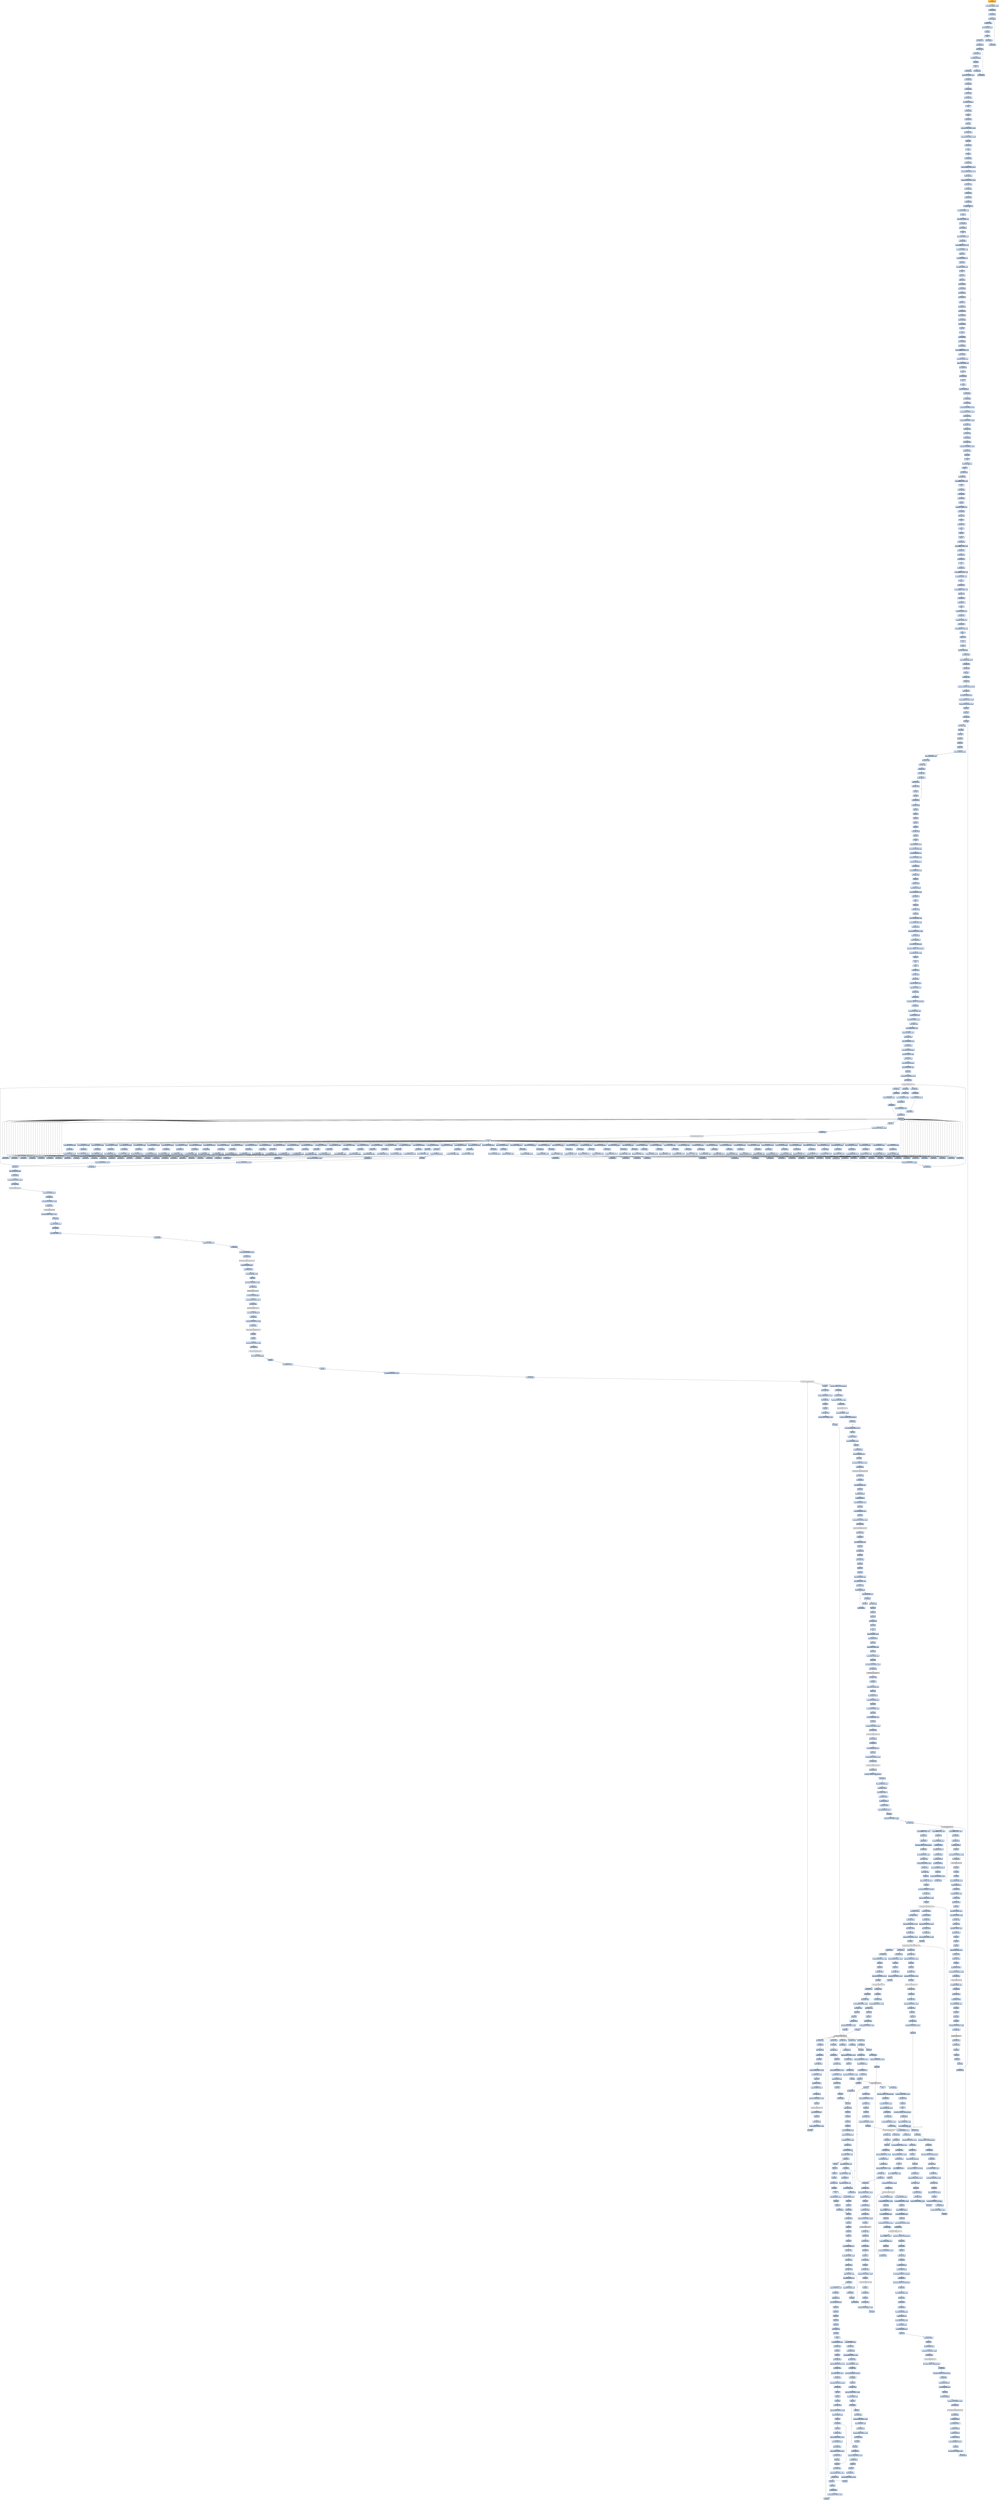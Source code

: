 digraph G {
node[shape=rectangle,style=filled,fillcolor=lightsteelblue,color=lightsteelblue]
bgcolor="transparent"
a0x00404549call_0x00404551[label="start\ncall 0x00404551",color="lightgrey",fillcolor="orange"];
a0x00404551movl_0x55UINT32_ebx[label="0x00404551\nmovl $0x55<UINT32>, %ebx"];
a0x00404556call_0x0040455e[label="0x00404556\ncall 0x0040455e"];
a0x0040455ecall_0x004045f2[label="0x0040455e\ncall 0x004045f2"];
a0x004045f2xorl_eax_eax[label="0x004045f2\nxorl %eax, %eax"];
a0x004045f4pushl_fs_eax_[label="0x004045f4\npushl %fs:(%eax)"];
a0x004045f7movl_esp_fs_eax_[label="0x004045f7\nmovl %esp, %fs:(%eax)"];
a0x004045fadecl_ebx[label="0x004045fa\ndecl %ebx"];
a0x004045fbint3_[label="0x004045fb\nint3 "];
a0x00404563call_0x0040456b[label="0x00404563\ncall 0x0040456b"];
a0x0040456bcall_0x004045f2[label="0x0040456b\ncall 0x004045f2"];
a0x00404570call_0x00404578[label="0x00404570\ncall 0x00404578"];
a0x00404578call_0x00404635[label="0x00404578\ncall 0x00404635"];
a0x00404635xorl_eax_eax[label="0x00404635\nxorl %eax, %eax"];
a0x00404637pushl_fs_eax_[label="0x00404637\npushl %fs:(%eax)"];
a0x0040463amovl_esp_fs_eax_[label="0x0040463a\nmovl %esp, %fs:(%eax)"];
a0x0040463dincl_ebx[label="0x0040463d\nincl %ebx"];
a0x0040463eint3_[label="0x0040463e\nint3 "];
a0x0040457dcall_0x00404585[label="0x0040457d\ncall 0x00404585"];
a0x00404585call_0x00404635[label="0x00404585\ncall 0x00404635"];
a0x0040458acall_0x00404592[label="0x0040458a\ncall 0x00404592"];
a0x00404592cmpl_0x55UINT8_ebx[label="0x00404592\ncmpl $0x55<UINT8>, %ebx"];
a0x00404595call_0x0040459d[label="0x00404595\ncall 0x0040459d"];
a0x0040459djne_0x004045cd[label="0x0040459d\njne 0x004045cd"];
a0x004045cdcall_0x004045e0[label="0x004045cd\ncall 0x004045e0"];
a0x004045e0xorl_eax_eax[label="0x004045e0\nxorl %eax, %eax"];
a0x004045e2pushl_fs_eax_[label="0x004045e2\npushl %fs:(%eax)"];
a0x004045e5movl_esp_fs_eax_[label="0x004045e5\nmovl %esp, %fs:(%eax)"];
a0x004045e8int3_[label="0x004045e8\nint3 "];
a0x004045d2call_0x004045a8[label="0x004045d2\ncall 0x004045a8"];
a0x004045a8pusha_[label="0x004045a8\npusha "];
a0x004045a9call_0x004045ae[label="0x004045a9\ncall 0x004045ae"];
a0x004045aepopl_ebp[label="0x004045ae\npopl %ebp"];
a0x004045afsubl_0x427394UINT32_ebp[label="0x004045af\nsubl $0x427394<UINT32>, %ebp"];
a0x004045b5movl_ebp_edx[label="0x004045b5\nmovl %ebp, %edx"];
a0x004045b7addl_0x4273e3UINT32_edx[label="0x004045b7\naddl $0x4273e3<UINT32>, %edx"];
a0x004045bdpushl_edx[label="0x004045bd\npushl %edx"];
a0x004045becall_0x004045c4[label="0x004045be\ncall 0x004045c4"];
a0x004045c4ret[label="0x004045c4\nret"];
a0x004045c3ret[label="0x004045c3\nret"];
a0x004045fdcall_0x00404605[label="0x004045fd\ncall 0x00404605"];
a0x00404605xorl_ebx_ebx[label="0x00404605\nxorl %ebx, %ebx"];
a0x00404607movl_0x42a4bfUINT32_ecx[label="0x00404607\nmovl $0x42a4bf<UINT32>, %ecx"];
a0x0040460csubl_0x42748eUINT32_ecx[label="0x0040460c\nsubl $0x42748e<UINT32>, %ecx"];
a0x00404612movl_ebp_edx[label="0x00404612\nmovl %ebp, %edx"];
a0x00404614addl_0x42748eUINT32_edx[label="0x00404614\naddl $0x42748e<UINT32>, %edx"];
a0x0040461aleal_edx__edi[label="0x0040461a\nleal (%edx), %edi"];
a0x0040461cmovl_edi_esi[label="0x0040461c\nmovl %edi, %esi"];
a0x0040461exorl_eax_eax[label="0x0040461e\nxorl %eax, %eax"];
a0x00404620call_0x00404628[label="0x00404620\ncall 0x00404628"];
a0x00404628call_0x00404644[label="0x00404628\ncall 0x00404644"];
a0x00404644lodsb_ds_esi__al[label="0x00404644\nlodsb %ds:(%esi), %al"];
a0x00404645rolb_0x78UINT8_al[label="0x00404645\nrolb $0x78<UINT8>, %al"];
a0x00404648stc_[label="0x00404648\nstc "];
a0x00404649addb_0x61UINT8_al[label="0x00404649\naddb $0x61<UINT8>, %al"];
a0x0040464bjmp_0x0040464e[label="0x0040464b\njmp 0x0040464e"];
a0x0040464ejmp_0x00404651[label="0x0040464e\njmp 0x00404651"];
a0x00404651nop_[label="0x00404651\nnop "];
a0x00404652xorb_0x2cUINT8_al[label="0x00404652\nxorb $0x2c<UINT8>, %al"];
a0x00404654jmp_0x00404657[label="0x00404654\njmp 0x00404657"];
a0x00404657addb_0xffffff90UINT8_al[label="0x00404657\naddb $0xffffff90<UINT8>, %al"];
a0x00404659rolb_0x25UINT8_al[label="0x00404659\nrolb $0x25<UINT8>, %al"];
a0x0040465csubb_cl_al[label="0x0040465c\nsubb %cl, %al"];
a0x0040465exorb_0x8UINT8_al[label="0x0040465e\nxorb $0x8<UINT8>, %al"];
a0x00404660subb_cl_al[label="0x00404660\nsubb %cl, %al"];
a0x00404662subb_0x4aUINT8_al[label="0x00404662\nsubb $0x4a<UINT8>, %al"];
a0x00404664nop_[label="0x00404664\nnop "];
a0x00404665addb_cl_al[label="0x00404665\naddb %cl, %al"];
a0x00404667addb_cl_al[label="0x00404667\naddb %cl, %al"];
a0x00404669jmp_0x0040466c[label="0x00404669\njmp 0x0040466c"];
a0x0040466cjmp_0x0040466f[label="0x0040466c\njmp 0x0040466f"];
a0x0040466fjmp_0x00404672[label="0x0040466f\njmp 0x00404672"];
a0x00404672jmp_0x00404675[label="0x00404672\njmp 0x00404675"];
a0x00404675addb_cl_al[label="0x00404675\naddb %cl, %al"];
a0x00404677jmp_0x0040467a[label="0x00404677\njmp 0x0040467a"];
a0x0040467ajmp_0x0040467d[label="0x0040467a\njmp 0x0040467d"];
a0x0040467djmp_0x00404680[label="0x0040467d\njmp 0x00404680"];
a0x00404680jmp_0x00404683[label="0x00404680\njmp 0x00404683"];
a0x00404683jmp_0x00404686[label="0x00404683\njmp 0x00404686"];
a0x00404686decb_al[label="0x00404686\ndecb %al"];
a0x00404688clc_[label="0x00404688\nclc "];
a0x00404689jmp_0x0040468c[label="0x00404689\njmp 0x0040468c"];
a0x0040468cjmp_0x0040468f[label="0x0040468c\njmp 0x0040468f"];
a0x0040468fjmp_0x00404692[label="0x0040468f\njmp 0x00404692"];
a0x00404692subb_0xffffffb5UINT8_al[label="0x00404692\nsubb $0xffffffb5<UINT8>, %al"];
a0x00404694jmp_0x00404697[label="0x00404694\njmp 0x00404697"];
a0x00404697rorb_0x4aUINT8_al[label="0x00404697\nrorb $0x4a<UINT8>, %al"];
a0x0040469aaddb_0x46UINT8_al[label="0x0040469a\naddb $0x46<UINT8>, %al"];
a0x0040469cjmp_0x0040469f[label="0x0040469c\njmp 0x0040469f"];
a0x0040469fclc_[label="0x0040469f\nclc "];
a0x004046a0jmp_0x004046a3[label="0x004046a0\njmp 0x004046a3"];
a0x004046a3clc_[label="0x004046a3\nclc "];
a0x004046a4nop_[label="0x004046a4\nnop "];
a0x004046a5stosb_al_es_edi_[label="0x004046a5\nstosb %al, %es:(%edi)"];
a0x004046a6loop_0x00404644[label="0x004046a6\nloop 0x00404644"];
a0x004046a8call_0x004046b0[label="0x004046a8\ncall 0x004046b0"];
a0x004046b0xorl_ebx_ebx[label="0x004046b0\nxorl %ebx, %ebx"];
a0x004046b2movl_0x42732fUINT32_ecx[label="0x004046b2\nmovl $0x42732f<UINT32>, %ecx"];
a0x004046b7subl_0x426e46UINT32_ecx[label="0x004046b7\nsubl $0x426e46<UINT32>, %ecx"];
a0x004046bdmovl_ebp_edx[label="0x004046bd\nmovl %ebp, %edx"];
a0x004046bfaddl_0x426e46UINT32_edx[label="0x004046bf\naddl $0x426e46<UINT32>, %edx"];
a0x004046c5leal_edx__edi[label="0x004046c5\nleal (%edx), %edi"];
a0x004046c7movl_edi_esi[label="0x004046c7\nmovl %edi, %esi"];
a0x004046c9xorl_eax_eax[label="0x004046c9\nxorl %eax, %eax"];
a0x004046cbcall_0x004046d3[label="0x004046cb\ncall 0x004046d3"];
a0x004046d3movl_ebp_edx[label="0x004046d3\nmovl %ebp, %edx"];
a0x004046d5addl_0x4274c9UINT32_edx[label="0x004046d5\naddl $0x4274c9<UINT32>, %edx"];
a0x004046dbleal_edx__eax[label="0x004046db\nleal (%edx), %eax"];
a0x004046ddpushl_eax[label="0x004046dd\npushl %eax"];
a0x004046deret[label="0x004046de\nret"];
a0x004046e3lodsb_ds_esi__al[label="0x004046e3\nlodsb %ds:(%esi), %al"];
a0x004046e4nop_[label="0x004046e4\nnop "];
a0x004046e5jmp_0x004046e8[label="0x004046e5\njmp 0x004046e8"];
a0x004046e8jmp_0x004046eb[label="0x004046e8\njmp 0x004046eb"];
a0x004046ebrorb_0xffffffcbUINT8_al[label="0x004046eb\nrorb $0xffffffcb<UINT8>, %al"];
a0x004046eestc_[label="0x004046ee\nstc "];
a0x004046efjmp_0x004046f2[label="0x004046ef\njmp 0x004046f2"];
a0x004046f2jmp_0x004046f5[label="0x004046f2\njmp 0x004046f5"];
a0x004046f5jmp_0x004046f8[label="0x004046f5\njmp 0x004046f8"];
a0x004046f8decb_al[label="0x004046f8\ndecb %al"];
a0x004046faaddb_0x31UINT8_al[label="0x004046fa\naddb $0x31<UINT8>, %al"];
a0x004046fcjmp_0x004046ff[label="0x004046fc\njmp 0x004046ff"];
a0x004046ffsubb_cl_al[label="0x004046ff\nsubb %cl, %al"];
a0x00404701clc_[label="0x00404701\nclc "];
a0x00404702jmp_0x00404705[label="0x00404702\njmp 0x00404705"];
a0x00404705nop_[label="0x00404705\nnop "];
a0x00404706decb_al[label="0x00404706\ndecb %al"];
a0x00404708decb_al[label="0x00404708\ndecb %al"];
a0x0040470ajmp_0x0040470d[label="0x0040470a\njmp 0x0040470d"];
a0x0040470drolb_0xffffffd6UINT8_al[label="0x0040470d\nrolb $0xffffffd6<UINT8>, %al"];
a0x00404710jmp_0x00404713[label="0x00404710\njmp 0x00404713"];
a0x00404713jmp_0x00404716[label="0x00404713\njmp 0x00404716"];
a0x00404716jmp_0x00404719[label="0x00404716\njmp 0x00404719"];
a0x00404719stc_[label="0x00404719\nstc "];
a0x0040471ajmp_0x0040471d[label="0x0040471a\njmp 0x0040471d"];
a0x0040471dsubb_0xffffff92UINT8_al[label="0x0040471d\nsubb $0xffffff92<UINT8>, %al"];
a0x0040471frorb_0x30UINT8_al[label="0x0040471f\nrorb $0x30<UINT8>, %al"];
a0x00404722stc_[label="0x00404722\nstc "];
a0x00404723jmp_0x00404726[label="0x00404723\njmp 0x00404726"];
a0x00404726subb_0xffffff8bUINT8_al[label="0x00404726\nsubb $0xffffff8b<UINT8>, %al"];
a0x00404728addb_cl_al[label="0x00404728\naddb %cl, %al"];
a0x0040472ajmp_0x0040472d[label="0x0040472a\njmp 0x0040472d"];
a0x0040472djmp_0x00404730[label="0x0040472d\njmp 0x00404730"];
a0x00404730nop_[label="0x00404730\nnop "];
a0x00404731rorb_0x7dUINT8_al[label="0x00404731\nrorb $0x7d<UINT8>, %al"];
a0x00404734jmp_0x00404737[label="0x00404734\njmp 0x00404737"];
a0x00404737xorb_0x77UINT8_al[label="0x00404737\nxorb $0x77<UINT8>, %al"];
a0x00404739jmp_0x0040473c[label="0x00404739\njmp 0x0040473c"];
a0x0040473crolb_0xffffffaeUINT8_al[label="0x0040473c\nrolb $0xffffffae<UINT8>, %al"];
a0x0040473fnop_[label="0x0040473f\nnop "];
a0x00404740addb_cl_al[label="0x00404740\naddb %cl, %al"];
a0x00404742stc_[label="0x00404742\nstc "];
a0x00404743nop_[label="0x00404743\nnop "];
a0x00404744stosb_al_es_edi_[label="0x00404744\nstosb %al, %es:(%edi)"];
a0x00404745loop_0x004046e3[label="0x00404745\nloop 0x004046e3"];
a0x00404747movl_0x42a030ebp__eax[label="0x00404747\nmovl 0x42a030(%ebp), %eax"];
a0x0040474dcall_0x00404755[label="0x0040474d\ncall 0x00404755"];
a0x00404755pushl_fs_0x30[label="0x00404755\npushl %fs:0x30"];
a0x0040475cpopl_eax[label="0x0040475c\npopl %eax"];
a0x0040475dtestl_eax_eax[label="0x0040475d\ntestl %eax, %eax"];
a0x0040475fjs_0x0040476d[label="0x0040475f\njs 0x0040476d"];
a0x00404761movl_0x1UINT32_0x42a3acebp_[label="0x00404761\nmovl $0x1<UINT32>, 0x42a3ac(%ebp)"];
a0x0040476bjmp_0x00404777[label="0x0040476b\njmp 0x00404777"];
a0x00404777leal_0x42732febp__eax[label="0x00404777\nleal 0x42732f(%ebp), %eax"];
a0x0040477dmovl_0x429be3UINT32_ecx[label="0x0040477d\nmovl $0x429be3<UINT32>, %ecx"];
a0x00404782subl_0x42732fUINT32_ecx[label="0x00404782\nsubl $0x42732f<UINT32>, %ecx"];
a0x00404788pushl_ecx[label="0x00404788\npushl %ecx"];
a0x00404789pushl_eax[label="0x00404789\npushl %eax"];
a0x0040478acall_0x004055ce[label="0x0040478a\ncall 0x004055ce"];
a0x004055cepushl_ebp[label="0x004055ce\npushl %ebp"];
a0x004055cfmovl_esp_ebp[label="0x004055cf\nmovl %esp, %ebp"];
a0x004055d1pushl_ebx[label="0x004055d1\npushl %ebx"];
a0x004055d2pushl_ecx[label="0x004055d2\npushl %ecx"];
a0x004055d3pushl_edx[label="0x004055d3\npushl %edx"];
a0x004055d4pushl_esi[label="0x004055d4\npushl %esi"];
a0x004055d5pushl_edi[label="0x004055d5\npushl %edi"];
a0x004055d6movl_ss_0x8ebp__eax[label="0x004055d6\nmovl %ss:0x8(%ebp), %eax"];
a0x004055damovl_ss_0xcebp__ecx[label="0x004055da\nmovl %ss:0xc(%ebp), %ecx"];
a0x004055demovl_eax_edi[label="0x004055de\nmovl %eax, %edi"];
a0x004055e0xorl_eax_eax[label="0x004055e0\nxorl %eax, %eax"];
a0x004055e2xorl_ebx_ebx[label="0x004055e2\nxorl %ebx, %ebx"];
a0x004055e4xorl_edx_edx[label="0x004055e4\nxorl %edx, %edx"];
a0x004055e6movb_edi__al[label="0x004055e6\nmovb (%edi), %al"];
a0x004055e8mull_edx_eax[label="0x004055e8\nmull %edx, %eax"];
a0x004055eaaddl_eax_ebx[label="0x004055ea\naddl %eax, %ebx"];
a0x004055ecincl_edx[label="0x004055ec\nincl %edx"];
a0x004055edincl_edi[label="0x004055ed\nincl %edi"];
a0x004055eeloop_0x004055e6[label="0x004055ee\nloop 0x004055e6"];
a0x004055f0xchgl_eax_ebx[label="0x004055f0\nxchgl %eax, %ebx"];
a0x004055f1popl_edi[label="0x004055f1\npopl %edi"];
a0x004055f2popl_esi[label="0x004055f2\npopl %esi"];
a0x004055f3popl_edx[label="0x004055f3\npopl %edx"];
a0x004055f4popl_ecx[label="0x004055f4\npopl %ecx"];
a0x004055f5popl_ebx[label="0x004055f5\npopl %ebx"];
a0x004055f6movl_ebp_esp[label="0x004055f6\nmovl %ebp, %esp"];
a0x004055f8popl_ebp[label="0x004055f8\npopl %ebp"];
a0x004055f9ret[label="0x004055f9\nret"];
a0x0040478faddl_0x8UINT8_esp[label="0x0040478f\naddl $0x8<UINT8>, %esp"];
a0x00404792movl_eax_0x42a3a8ebp_[label="0x00404792\nmovl %eax, 0x42a3a8(%ebp)"];
a0x00404798leal_0x42a398ebp__esi[label="0x00404798\nleal 0x42a398(%ebp), %esi"];
a0x0040479eleal_0x4275a7ebp__eax[label="0x0040479e\nleal 0x4275a7(%ebp), %eax"];
a0x004047a4movl_eax_ds_0x8esi_[label="0x004047a4\nmovl %eax, %ds:0x8(%esi)"];
a0x004047a8movl_ebp_edi[label="0x004047a8\nmovl %ebp, %edi"];
a0x004047aaleal_0x429fb6ebp__eax[label="0x004047aa\nleal 0x429fb6(%ebp), %eax"];
a0x004047b0xorl_ebx_ebx[label="0x004047b0\nxorl %ebx, %ebx"];
a0x004047b2pushl_eax[label="0x004047b2\npushl %eax"];
a0x004047b3pushl_fs_ebx_[label="0x004047b3\npushl %fs:(%ebx)"];
a0x004047b6movl_esp_fs_ebx_[label="0x004047b6\nmovl %esp, %fs:(%ebx)"];
a0x004047b9movw_0x4UINT16_ax[label="0x004047b9\nmovw $0x4<UINT16>, %ax"];
a0x004047bdjmp_0x004047c0[label="0x004047bd\njmp 0x004047c0"];
a0x004047c0int3_[label="0x004047c0\nint3 "];
a0x004071d0pushl_ebp[label="0x004071d0\npushl %ebp"];
a0x004071d1movl_esp_ebp[label="0x004071d1\nmovl %esp, %ebp"];
a0x004071d3pushl_edi[label="0x004071d3\npushl %edi"];
a0x004071d4movl_ss_0x10ebp__eax[label="0x004071d4\nmovl %ss:0x10(%ebp), %eax"];
a0x004071d8movl_ds_0x9ceax__edi[label="0x004071d8\nmovl %ds:0x9c(%eax), %edi"];
a0x004071dfmovl_edi_edx[label="0x004071df\nmovl %edi, %edx"];
a0x004071e1addl_0x42a3a0UINT32_edx[label="0x004071e1\naddl $0x42a3a0<UINT32>, %edx"];
a0x004071e7pushl_ds_edx_[label="0x004071e7\npushl %ds:(%edx)"];
a0x004071eapopl_ds_0xb8eax_[label="0x004071ea\npopl %ds:0xb8(%eax)"];
a0x004071f1movl_edi_ds_0xb4eax_[label="0x004071f1\nmovl %edi, %ds:0xb4(%eax)"];
a0x004071f8movl_0x4UINT32_ds_0xb0eax_[label="0x004071f8\nmovl $0x4<UINT32>, %ds:0xb0(%eax)"];
a0x00407203movl_0x0UINT32_eax[label="0x00407203\nmovl $0x0<UINT32>, %eax"];
a0x00407208popl_edi[label="0x00407208\npopl %edi"];
a0x00407209leave_[label="0x00407209\nleave "];
a0x0040720aret[label="0x0040720a\nret"];
a0x004047c1movl_edi_ebp[label="0x004047c1\nmovl %edi, %ebp"];
a0x004047c3xorl_ebx_ebx[label="0x004047c3\nxorl %ebx, %ebx"];
a0x004047c5popl_fs_ebx_[label="0x004047c5\npopl %fs:(%ebx)"];
a0x004047c8addl_0x4UINT8_esp[label="0x004047c8\naddl $0x4<UINT8>, %esp"];
a0x004047cbcmpb_0x4UINT8_al[label="0x004047cb\ncmpb $0x4<UINT8>, %al"];
a0x004047cdje_0x004047d4[label="0x004047cd\nje 0x004047d4"];
a0x004047d4call_0x004047dc[label="0x004047d4\ncall 0x004047dc"];
a0x004047dctestl_0x80UINT32_0x42a3a4ebp_[label="0x004047dc\ntestl $0x80<UINT32>, 0x42a3a4(%ebp)"];
a0x004047e6je_0x00404819[label="0x004047e6\nje 0x00404819"];
a0x00404819movl_0x42a034ebp__eax[label="0x00404819\nmovl 0x42a034(%ebp), %eax"];
a0x0040481faddl_0x3ceax__eax[label="0x0040481f\naddl 0x3c(%eax), %eax"];
a0x00404822addl_0x80UINT32_eax[label="0x00404822\naddl $0x80<UINT32>, %eax"];
a0x00404827movl_eax__ecx[label="0x00404827\nmovl (%eax), %ecx"];
a0x00404829addl_0x42a034ebp__ecx[label="0x00404829\naddl 0x42a034(%ebp), %ecx"];
a0x0040482faddl_0x10UINT8_ecx[label="0x0040482f\naddl $0x10<UINT8>, %ecx"];
a0x00404832movl_ecx__eax[label="0x00404832\nmovl (%ecx), %eax"];
a0x00404834addl_0x42a034ebp__eax[label="0x00404834\naddl 0x42a034(%ebp), %eax"];
a0x0040483amovl_eax__ebx[label="0x0040483a\nmovl (%eax), %ebx"];
a0x0040483cmovl_ebx_0x42722bebp_[label="0x0040483c\nmovl %ebx, 0x42722b(%ebp)"];
a0x00404842addl_0x4UINT8_eax[label="0x00404842\naddl $0x4<UINT8>, %eax"];
a0x00404845movl_eax__ebx[label="0x00404845\nmovl (%eax), %ebx"];
a0x00404847movl_ebx_0x42722febp_[label="0x00404847\nmovl %ebx, 0x42722f(%ebp)"];
a0x0040484dleal_0x426e46ebp__eax[label="0x0040484d\nleal 0x426e46(%ebp), %eax"];
a0x00404853pushl_eax[label="0x00404853\npushl %eax"];
a0x00404854movl_0x42722bUINT32_ebx[label="0x00404854\nmovl $0x42722b<UINT32>, %ebx"];
a0x00404859call_ebpebx_[label="0x00404859\ncall (%ebp,%ebx)"];
LoadLibraryA_kernel32_dll[label="LoadLibraryA@kernel32.dll",color="lightgrey",fillcolor="lightgrey"];
a0x0040485dcall_0x00404865[label="0x0040485d\ncall 0x00404865"];
a0x00404865movl_eax_esi[label="0x00404865\nmovl %eax, %esi"];
a0x00404867movl_eax_0x427233ebp_[label="0x00404867\nmovl %eax, 0x427233(%ebp)"];
a0x0040486dcall_0x00404875[label="0x0040486d\ncall 0x00404875"];
a0x00404875leal_0x426e53ebp__eax[label="0x00404875\nleal 0x426e53(%ebp), %eax"];
a0x0040487bcall_0x00405310[label="0x0040487b\ncall 0x00405310"];
a0x00405310pushl_eax[label="0x00405310\npushl %eax"];
a0x00405311pushl_esi[label="0x00405311\npushl %esi"];
a0x00405312movl_0x42722fUINT32_ebx[label="0x00405312\nmovl $0x42722f<UINT32>, %ebx"];
a0x00405317call_ebpebx_[label="0x00405317\ncall (%ebp,%ebx)"];
GetProcAddress_kernel32_dll[label="GetProcAddress@kernel32.dll",color="lightgrey",fillcolor="lightgrey"];
a0x0040531bret[label="0x0040531b\nret"];
a0x00404880movl_eax_0x427237ebp_[label="0x00404880\nmovl %eax, 0x427237(%ebp)"];
a0x00404886call_0x0040488e[label="0x00404886\ncall 0x0040488e"];
a0x0040488eleal_0x426e64ebp__eax[label="0x0040488e\nleal 0x426e64(%ebp), %eax"];
a0x00404894call_0x00405310[label="0x00404894\ncall 0x00405310"];
a0x00404899movl_eax_0x42723bebp_[label="0x00404899\nmovl %eax, 0x42723b(%ebp)"];
a0x0040489fcall_0x004048a7[label="0x0040489f\ncall 0x004048a7"];
a0x004048a7leal_0x426e73ebp__eax[label="0x004048a7\nleal 0x426e73(%ebp), %eax"];
a0x004048adcall_0x00405310[label="0x004048ad\ncall 0x00405310"];
a0x004048b2movl_eax_0x427243ebp_[label="0x004048b2\nmovl %eax, 0x427243(%ebp)"];
a0x004048b8call_0x004048c0[label="0x004048b8\ncall 0x004048c0"];
a0x004048c0leal_0x426e86ebp__eax[label="0x004048c0\nleal 0x426e86(%ebp), %eax"];
a0x004048c6call_0x00405310[label="0x004048c6\ncall 0x00405310"];
a0x004048cbmovl_eax_0x427247ebp_[label="0x004048cb\nmovl %eax, 0x427247(%ebp)"];
a0x004048d1call_0x004048d9[label="0x004048d1\ncall 0x004048d9"];
a0x004048d9leal_0x426e92ebp__eax[label="0x004048d9\nleal 0x426e92(%ebp), %eax"];
a0x004048dfcall_0x00405310[label="0x004048df\ncall 0x00405310"];
a0x004048e4movl_eax_0x42724bebp_[label="0x004048e4\nmovl %eax, 0x42724b(%ebp)"];
a0x004048eacall_0x004048f2[label="0x004048ea\ncall 0x004048f2"];
a0x004048f2leal_0x426e9eebp__eax[label="0x004048f2\nleal 0x426e9e(%ebp), %eax"];
a0x004048f8call_0x00405310[label="0x004048f8\ncall 0x00405310"];
a0x004048fdmovl_eax_0x42724febp_[label="0x004048fd\nmovl %eax, 0x42724f(%ebp)"];
a0x00404903call_0x0040490b[label="0x00404903\ncall 0x0040490b"];
a0x0040490bleal_0x426ea9ebp__eax[label="0x0040490b\nleal 0x426ea9(%ebp), %eax"];
a0x00404911call_0x00405310[label="0x00404911\ncall 0x00405310"];
a0x00404916movl_eax_0x427253ebp_[label="0x00404916\nmovl %eax, 0x427253(%ebp)"];
a0x0040491ccall_0x00404924[label="0x0040491c\ncall 0x00404924"];
a0x00404924leal_0x426eb2ebp__eax[label="0x00404924\nleal 0x426eb2(%ebp), %eax"];
a0x0040492acall_0x00405310[label="0x0040492a\ncall 0x00405310"];
a0x0040492fmovl_eax_0x427257ebp_[label="0x0040492f\nmovl %eax, 0x427257(%ebp)"];
a0x00404935call_0x0040493d[label="0x00404935\ncall 0x0040493d"];
a0x0040493dleal_0x426ebeebp__eax[label="0x0040493d\nleal 0x426ebe(%ebp), %eax"];
a0x00404943call_0x00405310[label="0x00404943\ncall 0x00405310"];
a0x00404948movl_eax_0x42725bebp_[label="0x00404948\nmovl %eax, 0x42725b(%ebp)"];
a0x0040494ecall_0x00404956[label="0x0040494e\ncall 0x00404956"];
a0x00404956leal_0x426ecaebp__eax[label="0x00404956\nleal 0x426eca(%ebp), %eax"];
a0x0040495ccall_0x00405310[label="0x0040495c\ncall 0x00405310"];
a0x00404961movl_eax_0x42725febp_[label="0x00404961\nmovl %eax, 0x42725f(%ebp)"];
a0x00404967call_0x0040496f[label="0x00404967\ncall 0x0040496f"];
a0x0040496fleal_0x426edcebp__eax[label="0x0040496f\nleal 0x426edc(%ebp), %eax"];
a0x00404975call_0x00405310[label="0x00404975\ncall 0x00405310"];
a0x0040497amovl_eax_0x427263ebp_[label="0x0040497a\nmovl %eax, 0x427263(%ebp)"];
a0x00404980call_0x00404988[label="0x00404980\ncall 0x00404988"];
a0x00404988leal_0x426ef5ebp__eax[label="0x00404988\nleal 0x426ef5(%ebp), %eax"];
a0x0040498ecall_0x00405310[label="0x0040498e\ncall 0x00405310"];
a0x00404993movl_eax_0x427267ebp_[label="0x00404993\nmovl %eax, 0x427267(%ebp)"];
a0x00404999call_0x004049a1[label="0x00404999\ncall 0x004049a1"];
a0x004049a1leal_0x426f07ebp__eax[label="0x004049a1\nleal 0x426f07(%ebp), %eax"];
a0x004049a7call_0x00405310[label="0x004049a7\ncall 0x00405310"];
a0x004049acmovl_eax_0x42726bebp_[label="0x004049ac\nmovl %eax, 0x42726b(%ebp)"];
a0x004049b2call_0x004049ba[label="0x004049b2\ncall 0x004049ba"];
a0x004049baleal_0x426f1bebp__eax[label="0x004049ba\nleal 0x426f1b(%ebp), %eax"];
a0x004049c0call_0x00405310[label="0x004049c0\ncall 0x00405310"];
a0x004049c5movl_eax_0x42726febp_[label="0x004049c5\nmovl %eax, 0x42726f(%ebp)"];
a0x004049cbcall_0x004049d3[label="0x004049cb\ncall 0x004049d3"];
a0x004049d3leal_0x426f2aebp__eax[label="0x004049d3\nleal 0x426f2a(%ebp), %eax"];
a0x004049d9call_0x00405310[label="0x004049d9\ncall 0x00405310"];
a0x004049demovl_eax_0x427273ebp_[label="0x004049de\nmovl %eax, 0x427273(%ebp)"];
a0x004049e4call_0x004049ec[label="0x004049e4\ncall 0x004049ec"];
a0x004049ecleal_0x426f38ebp__eax[label="0x004049ec\nleal 0x426f38(%ebp), %eax"];
a0x004049f2call_0x00405310[label="0x004049f2\ncall 0x00405310"];
a0x004049f7movl_eax_0x427277ebp_[label="0x004049f7\nmovl %eax, 0x427277(%ebp)"];
a0x004049fdcall_0x00404a05[label="0x004049fd\ncall 0x00404a05"];
a0x00404a05leal_0x426f46ebp__eax[label="0x00404a05\nleal 0x426f46(%ebp), %eax"];
a0x00404a0bcall_0x00405310[label="0x00404a0b\ncall 0x00405310"];
a0x00404a10movl_eax_0x42727bebp_[label="0x00404a10\nmovl %eax, 0x42727b(%ebp)"];
a0x00404a16call_0x00404a1e[label="0x00404a16\ncall 0x00404a1e"];
a0x00404a1eleal_0x426f53ebp__eax[label="0x00404a1e\nleal 0x426f53(%ebp), %eax"];
a0x00404a24call_0x00405310[label="0x00404a24\ncall 0x00405310"];
a0x00404a29movl_eax_0x42727febp_[label="0x00404a29\nmovl %eax, 0x42727f(%ebp)"];
a0x00404a2fcall_0x00404a37[label="0x00404a2f\ncall 0x00404a37"];
a0x00404a37leal_0x426f61ebp__eax[label="0x00404a37\nleal 0x426f61(%ebp), %eax"];
a0x00404a3dcall_0x00405310[label="0x00404a3d\ncall 0x00405310"];
a0x00404a42movl_eax_0x427283ebp_[label="0x00404a42\nmovl %eax, 0x427283(%ebp)"];
a0x00404a48call_0x00404a50[label="0x00404a48\ncall 0x00404a50"];
a0x00404a50leal_0x426f6eebp__eax[label="0x00404a50\nleal 0x426f6e(%ebp), %eax"];
a0x00404a56call_0x00405310[label="0x00404a56\ncall 0x00405310"];
a0x00404a5bmovl_eax_0x427287ebp_[label="0x00404a5b\nmovl %eax, 0x427287(%ebp)"];
a0x00404a61call_0x00404a69[label="0x00404a61\ncall 0x00404a69"];
a0x00404a69leal_0x426f79ebp__eax[label="0x00404a69\nleal 0x426f79(%ebp), %eax"];
a0x00404a6fcall_0x00405310[label="0x00404a6f\ncall 0x00405310"];
a0x00404a74movl_eax_0x42728bebp_[label="0x00404a74\nmovl %eax, 0x42728b(%ebp)"];
a0x00404a7acall_0x00404a82[label="0x00404a7a\ncall 0x00404a82"];
a0x00404a82leal_0x426f85ebp__eax[label="0x00404a82\nleal 0x426f85(%ebp), %eax"];
a0x00404a88call_0x00405310[label="0x00404a88\ncall 0x00405310"];
a0x00404a8dmovl_eax_0x42728febp_[label="0x00404a8d\nmovl %eax, 0x42728f(%ebp)"];
a0x00404a93call_0x00404a9b[label="0x00404a93\ncall 0x00404a9b"];
a0x00404a9bleal_0x426f96ebp__eax[label="0x00404a9b\nleal 0x426f96(%ebp), %eax"];
a0x00404aa1call_0x00405310[label="0x00404aa1\ncall 0x00405310"];
a0x00404aa6movl_eax_0x427293ebp_[label="0x00404aa6\nmovl %eax, 0x427293(%ebp)"];
a0x00404aaccall_0x00404ab4[label="0x00404aac\ncall 0x00404ab4"];
a0x00404ab4leal_0x426fa7ebp__eax[label="0x00404ab4\nleal 0x426fa7(%ebp), %eax"];
a0x00404abacall_0x00405310[label="0x00404aba\ncall 0x00405310"];
a0x00404abfmovl_eax_0x427297ebp_[label="0x00404abf\nmovl %eax, 0x427297(%ebp)"];
a0x00404ac5call_0x00404acd[label="0x00404ac5\ncall 0x00404acd"];
a0x00404acdleal_0x426fb8ebp__eax[label="0x00404acd\nleal 0x426fb8(%ebp), %eax"];
a0x00404ad3call_0x00405310[label="0x00404ad3\ncall 0x00405310"];
a0x00404ad8movl_eax_0x42729bebp_[label="0x00404ad8\nmovl %eax, 0x42729b(%ebp)"];
a0x00404adecall_0x00404ae6[label="0x00404ade\ncall 0x00404ae6"];
a0x00404ae6leal_0x426fcfebp__eax[label="0x00404ae6\nleal 0x426fcf(%ebp), %eax"];
a0x00404aeccall_0x00405310[label="0x00404aec\ncall 0x00405310"];
a0x00404af1movl_eax_0x4272a3ebp_[label="0x00404af1\nmovl %eax, 0x4272a3(%ebp)"];
a0x00404af7call_0x00404aff[label="0x00404af7\ncall 0x00404aff"];
a0x00404affleal_0x426fe4ebp__eax[label="0x00404aff\nleal 0x426fe4(%ebp), %eax"];
a0x00404b05call_0x00405310[label="0x00404b05\ncall 0x00405310"];
a0x00404b0amovl_eax_0x4272a7ebp_[label="0x00404b0a\nmovl %eax, 0x4272a7(%ebp)"];
a0x00404b10call_0x00404b18[label="0x00404b10\ncall 0x00404b18"];
a0x00404b18leal_0x426ff2ebp__eax[label="0x00404b18\nleal 0x426ff2(%ebp), %eax"];
a0x00404b1ecall_0x00405310[label="0x00404b1e\ncall 0x00405310"];
a0x00404b23movl_eax_0x4272abebp_[label="0x00404b23\nmovl %eax, 0x4272ab(%ebp)"];
a0x00404b29call_0x00404b31[label="0x00404b29\ncall 0x00404b31"];
a0x00404b31leal_0x427003ebp__eax[label="0x00404b31\nleal 0x427003(%ebp), %eax"];
a0x00404b37call_0x00405310[label="0x00404b37\ncall 0x00405310"];
a0x00404b3cmovl_eax_0x4272afebp_[label="0x00404b3c\nmovl %eax, 0x4272af(%ebp)"];
a0x00404b42call_0x00404b4a[label="0x00404b42\ncall 0x00404b4a"];
a0x00404b4aleal_0x427015ebp__eax[label="0x00404b4a\nleal 0x427015(%ebp), %eax"];
a0x00404b50call_0x00405310[label="0x00404b50\ncall 0x00405310"];
a0x00404b55movl_eax_0x4272b3ebp_[label="0x00404b55\nmovl %eax, 0x4272b3(%ebp)"];
a0x00404b5bcall_0x00404b63[label="0x00404b5b\ncall 0x00404b63"];
a0x00404b63leal_0x427023ebp__eax[label="0x00404b63\nleal 0x427023(%ebp), %eax"];
a0x00404b69call_0x00405310[label="0x00404b69\ncall 0x00405310"];
a0x00404b6emovl_eax_0x4272b7ebp_[label="0x00404b6e\nmovl %eax, 0x4272b7(%ebp)"];
a0x00404b74call_0x00404b7c[label="0x00404b74\ncall 0x00404b7c"];
a0x00404b7cleal_0x427030ebp__eax[label="0x00404b7c\nleal 0x427030(%ebp), %eax"];
a0x00404b82call_0x00405310[label="0x00404b82\ncall 0x00405310"];
a0x00404b87movl_eax_0x4272bbebp_[label="0x00404b87\nmovl %eax, 0x4272bb(%ebp)"];
a0x00404b8dcall_0x00404b95[label="0x00404b8d\ncall 0x00404b95"];
a0x00404b95leal_0x42703debp__eax[label="0x00404b95\nleal 0x42703d(%ebp), %eax"];
a0x00404b9bcall_0x00405310[label="0x00404b9b\ncall 0x00405310"];
a0x00404ba0movl_eax_0x4272bfebp_[label="0x00404ba0\nmovl %eax, 0x4272bf(%ebp)"];
a0x00404ba6call_0x00404bae[label="0x00404ba6\ncall 0x00404bae"];
a0x00404baeleal_0x42704bebp__eax[label="0x00404bae\nleal 0x42704b(%ebp), %eax"];
a0x00404bb4call_0x00405310[label="0x00404bb4\ncall 0x00405310"];
a0x00404bb9movl_eax_0x4272c3ebp_[label="0x00404bb9\nmovl %eax, 0x4272c3(%ebp)"];
a0x00404bbfcall_0x00404bc7[label="0x00404bbf\ncall 0x00404bc7"];
a0x00404bc7leal_0x427058ebp__eax[label="0x00404bc7\nleal 0x427058(%ebp), %eax"];
a0x00404bcdcall_0x00405310[label="0x00404bcd\ncall 0x00405310"];
a0x00404bd2movl_eax_0x4272c7ebp_[label="0x00404bd2\nmovl %eax, 0x4272c7(%ebp)"];
a0x00404bd8call_0x00404be0[label="0x00404bd8\ncall 0x00404be0"];
a0x00404be0leal_0x427063ebp__eax[label="0x00404be0\nleal 0x427063(%ebp), %eax"];
a0x00404be6call_0x00405310[label="0x00404be6\ncall 0x00405310"];
a0x00404bebmovl_eax_0x4272cbebp_[label="0x00404beb\nmovl %eax, 0x4272cb(%ebp)"];
a0x00404bf1call_0x00404bf9[label="0x00404bf1\ncall 0x00404bf9"];
a0x00404bf9leal_0x427076ebp__eax[label="0x00404bf9\nleal 0x427076(%ebp), %eax"];
a0x00404bffcall_0x00405310[label="0x00404bff\ncall 0x00405310"];
a0x00404c04movl_eax_0x4272cfebp_[label="0x00404c04\nmovl %eax, 0x4272cf(%ebp)"];
a0x00404c0acall_0x00404c12[label="0x00404c0a\ncall 0x00404c12"];
a0x00404c12leal_0x42708debp__eax[label="0x00404c12\nleal 0x42708d(%ebp), %eax"];
a0x00404c18pushl_eax[label="0x00404c18\npushl %eax"];
a0x00404c19movl_0x42722bUINT32_ebx[label="0x00404c19\nmovl $0x42722b<UINT32>, %ebx"];
a0x00404c1ecall_ebpebx_[label="0x00404c1e\ncall (%ebp,%ebx)"];
a0x00404c22movl_eax_esi[label="0x00404c22\nmovl %eax, %esi"];
a0x00404c24call_0x00404c2c[label="0x00404c24\ncall 0x00404c2c"];
a0x00404c2cleal_0x427098ebp__eax[label="0x00404c2c\nleal 0x427098(%ebp), %eax"];
a0x00404c32call_0x00405310[label="0x00404c32\ncall 0x00405310"];
a0x00404c37movl_eax_0x4272d3ebp_[label="0x00404c37\nmovl %eax, 0x4272d3(%ebp)"];
a0x00404c3dcall_0x00404c45[label="0x00404c3d\ncall 0x00404c45"];
a0x00404c45leal_0x4270a4ebp__eax[label="0x00404c45\nleal 0x4270a4(%ebp), %eax"];
a0x00404c4bcall_0x00405310[label="0x00404c4b\ncall 0x00405310"];
a0x00404c50movl_eax_0x4272d7ebp_[label="0x00404c50\nmovl %eax, 0x4272d7(%ebp)"];
a0x00404c56call_0x00404c5e[label="0x00404c56\ncall 0x00404c5e"];
a0x00404c5eleal_0x4270b1ebp__eax[label="0x00404c5e\nleal 0x4270b1(%ebp), %eax"];
a0x00404c64call_0x00405310[label="0x00404c64\ncall 0x00405310"];
a0x00404c69movl_eax_0x4272dbebp_[label="0x00404c69\nmovl %eax, 0x4272db(%ebp)"];
a0x00404c6fcall_0x00404c77[label="0x00404c6f\ncall 0x00404c77"];
a0x00404c77leal_0x4270c2ebp__eax[label="0x00404c77\nleal 0x4270c2(%ebp), %eax"];
a0x00404c7dcall_0x00405310[label="0x00404c7d\ncall 0x00405310"];
a0x00404c82movl_eax_0x4272dfebp_[label="0x00404c82\nmovl %eax, 0x4272df(%ebp)"];
a0x00404c88call_0x00404c90[label="0x00404c88\ncall 0x00404c90"];
a0x00404c90leal_0x4270cdebp__eax[label="0x00404c90\nleal 0x4270cd(%ebp), %eax"];
a0x00404c96call_0x00405310[label="0x00404c96\ncall 0x00405310"];
a0x00404c9bmovl_eax_0x4272e3ebp_[label="0x00404c9b\nmovl %eax, 0x4272e3(%ebp)"];
a0x00404ca1call_0x00404ca9[label="0x00404ca1\ncall 0x00404ca9"];
a0x00404ca9leal_0x4270dcebp__eax[label="0x00404ca9\nleal 0x4270dc(%ebp), %eax"];
a0x00404cafcall_0x00405310[label="0x00404caf\ncall 0x00405310"];
a0x00404cb4movl_eax_0x4272e7ebp_[label="0x00404cb4\nmovl %eax, 0x4272e7(%ebp)"];
a0x00404cbacall_0x00404cc2[label="0x00404cba\ncall 0x00404cc2"];
a0x00404cc2leal_0x4270ebebp__eax[label="0x00404cc2\nleal 0x4270eb(%ebp), %eax"];
a0x00404cc8call_0x00405310[label="0x00404cc8\ncall 0x00405310"];
a0x00404ccdmovl_eax_0x4272ebebp_[label="0x00404ccd\nmovl %eax, 0x4272eb(%ebp)"];
a0x00404cd3call_0x00404cdb[label="0x00404cd3\ncall 0x00404cdb"];
a0x00404cdbleal_0x4270ffebp__eax[label="0x00404cdb\nleal 0x4270ff(%ebp), %eax"];
a0x00404ce1call_0x00405310[label="0x00404ce1\ncall 0x00405310"];
a0x00404ce6movl_eax_0x4272efebp_[label="0x00404ce6\nmovl %eax, 0x4272ef(%ebp)"];
a0x00404ceccall_0x00404cf4[label="0x00404cec\ncall 0x00404cf4"];
a0x00404cf4leal_0x42710bebp__eax[label="0x00404cf4\nleal 0x42710b(%ebp), %eax"];
a0x00404cfacall_0x00405310[label="0x00404cfa\ncall 0x00405310"];
a0x00404cffmovl_eax_0x4272f3ebp_[label="0x00404cff\nmovl %eax, 0x4272f3(%ebp)"];
a0x00404d05call_0x00404d0d[label="0x00404d05\ncall 0x00404d0d"];
a0x00404d0dleal_0x427118ebp__eax[label="0x00404d0d\nleal 0x427118(%ebp), %eax"];
a0x00404d13pushl_eax[label="0x00404d13\npushl %eax"];
a0x00404d14movl_0x42722bUINT32_ebx[label="0x00404d14\nmovl $0x42722b<UINT32>, %ebx"];
a0x00404d19call_ebpebx_[label="0x00404d19\ncall (%ebp,%ebx)"];
a0x00404d1dmovl_eax_esi[label="0x00404d1d\nmovl %eax, %esi"];
a0x00404d1fcall_0x00404d27[label="0x00404d1f\ncall 0x00404d27"];
a0x00404d27leal_0x427125ebp__eax[label="0x00404d27\nleal 0x427125(%ebp), %eax"];
a0x00404d2dcall_0x00405310[label="0x00404d2d\ncall 0x00405310"];
a0x00404d32movl_eax_0x4272f7ebp_[label="0x00404d32\nmovl %eax, 0x4272f7(%ebp)"];
a0x00404d38call_0x00404d40[label="0x00404d38\ncall 0x00404d40"];
a0x00404d40leal_0x427135ebp__eax[label="0x00404d40\nleal 0x427135(%ebp), %eax"];
a0x00404d46call_0x00405310[label="0x00404d46\ncall 0x00405310"];
a0x00404d4bmovl_eax_0x4272fbebp_[label="0x00404d4b\nmovl %eax, 0x4272fb(%ebp)"];
a0x00404d51call_0x00404d59[label="0x00404d51\ncall 0x00404d59"];
a0x00404d59leal_0x427143ebp__eax[label="0x00404d59\nleal 0x427143(%ebp), %eax"];
a0x00404d5fcall_0x00405310[label="0x00404d5f\ncall 0x00405310"];
a0x00404d64movl_eax_0x4272ffebp_[label="0x00404d64\nmovl %eax, 0x4272ff(%ebp)"];
a0x00404d6acall_0x00404d72[label="0x00404d6a\ncall 0x00404d72"];
a0x00404d72leal_0x42714febp__eax[label="0x00404d72\nleal 0x42714f(%ebp), %eax"];
a0x00404d78call_0x00405310[label="0x00404d78\ncall 0x00405310"];
a0x00404d7dmovl_eax_0x427303ebp_[label="0x00404d7d\nmovl %eax, 0x427303(%ebp)"];
a0x00404d83call_0x00404d8b[label="0x00404d83\ncall 0x00404d8b"];
a0x00404d8bleal_0x42715eebp__eax[label="0x00404d8b\nleal 0x42715e(%ebp), %eax"];
a0x00404d91call_0x00405310[label="0x00404d91\ncall 0x00405310"];
a0x00404d96movl_eax_0x427307ebp_[label="0x00404d96\nmovl %eax, 0x427307(%ebp)"];
a0x00404d9ccall_0x00404da4[label="0x00404d9c\ncall 0x00404da4"];
a0x00404da4leal_0x42716febp__eax[label="0x00404da4\nleal 0x42716f(%ebp), %eax"];
a0x00404daacall_0x00405310[label="0x00404daa\ncall 0x00405310"];
a0x00404dafmovl_eax_0x42730bebp_[label="0x00404daf\nmovl %eax, 0x42730b(%ebp)"];
a0x00404db5call_0x00404dbd[label="0x00404db5\ncall 0x00404dbd"];
a0x00404dbdleal_0x427184ebp__eax[label="0x00404dbd\nleal 0x427184(%ebp), %eax"];
a0x00404dc3call_0x00405310[label="0x00404dc3\ncall 0x00405310"];
a0x00404dc8movl_eax_0x42730febp_[label="0x00404dc8\nmovl %eax, 0x42730f(%ebp)"];
a0x00404dcecall_0x00404dd6[label="0x00404dce\ncall 0x00404dd6"];
a0x00404dd6leal_0x427198ebp__eax[label="0x00404dd6\nleal 0x427198(%ebp), %eax"];
a0x00404ddccall_0x00405310[label="0x00404ddc\ncall 0x00405310"];
a0x00404de1movl_eax_0x427313ebp_[label="0x00404de1\nmovl %eax, 0x427313(%ebp)"];
a0x00404de7call_0x00404def[label="0x00404de7\ncall 0x00404def"];
a0x00404defleal_0x4271a8ebp__eax[label="0x00404def\nleal 0x4271a8(%ebp), %eax"];
a0x00404df5call_0x00405310[label="0x00404df5\ncall 0x00405310"];
a0x00404dfamovl_eax_0x427317ebp_[label="0x00404dfa\nmovl %eax, 0x427317(%ebp)"];
a0x00404e00call_0x00404e08[label="0x00404e00\ncall 0x00404e08"];
a0x00404e08leal_0x4271b9ebp__eax[label="0x00404e08\nleal 0x4271b9(%ebp), %eax"];
a0x00404e0ecall_0x00405310[label="0x00404e0e\ncall 0x00405310"];
a0x00404e13movl_eax_0x42731bebp_[label="0x00404e13\nmovl %eax, 0x42731b(%ebp)"];
a0x00404e19call_0x00404e21[label="0x00404e19\ncall 0x00404e21"];
a0x00404e21leal_0x4271c7ebp__eax[label="0x00404e21\nleal 0x4271c7(%ebp), %eax"];
a0x00404e27call_0x00405310[label="0x00404e27\ncall 0x00405310"];
a0x00404e2cmovl_eax_0x42731febp_[label="0x00404e2c\nmovl %eax, 0x42731f(%ebp)"];
a0x00404e32call_0x00404e3a[label="0x00404e32\ncall 0x00404e3a"];
a0x00404e3aleal_0x4271d6ebp__eax[label="0x00404e3a\nleal 0x4271d6(%ebp), %eax"];
a0x00404e40call_0x00405310[label="0x00404e40\ncall 0x00405310"];
a0x00404e45movl_eax_0x427323ebp_[label="0x00404e45\nmovl %eax, 0x427323(%ebp)"];
a0x00404e4bcall_0x00404e53[label="0x00404e4b\ncall 0x00404e53"];
a0x00404e53leal_0x4271e6ebp__eax[label="0x00404e53\nleal 0x4271e6(%ebp), %eax"];
a0x00404e59call_0x00405310[label="0x00404e59\ncall 0x00405310"];
a0x00404e5emovl_eax_0x427327ebp_[label="0x00404e5e\nmovl %eax, 0x427327(%ebp)"];
a0x00404e64call_0x00404e6c[label="0x00404e64\ncall 0x00404e6c"];
a0x00404e6cleal_0x4271f3ebp__eax[label="0x00404e6c\nleal 0x4271f3(%ebp), %eax"];
a0x00404e72call_0x00405310[label="0x00404e72\ncall 0x00405310"];
a0x00404e77movl_eax_0x42732bebp_[label="0x00404e77\nmovl %eax, 0x42732b(%ebp)"];
a0x00404e7dcall_0x00404e85[label="0x00404e7d\ncall 0x00404e85"];
a0x00404e85leal_0x426e46ebp__edi[label="0x00404e85\nleal 0x426e46(%ebp), %edi"];
a0x00404e8bmovl_0x427200UINT32_ecx[label="0x00404e8b\nmovl $0x427200<UINT32>, %ecx"];
a0x00404e90subl_0x426e46UINT32_ecx[label="0x00404e90\nsubl $0x426e46<UINT32>, %ecx"];
a0x00404e96xorb_al_al[label="0x00404e96\nxorb %al, %al"];
a0x00404e98repz_stosb_al_es_edi_[label="0x00404e98\nrepz stosb %al, %es:(%edi)"];
a0x00404e9acall_0x00404ea2[label="0x00404e9a\ncall 0x00404ea2"];
a0x00404ea2movl_0x4272c3UINT32_ebx[label="0x00404ea2\nmovl $0x4272c3<UINT32>, %ebx"];
a0x00404ea7call_ebpebx_[label="0x00404ea7\ncall (%ebp,%ebx)"];
GetTickCount_Kernel32_dll[label="GetTickCount@Kernel32.dll",color="lightgrey",fillcolor="lightgrey"];
a0x00404eabmovl_eax_0x42a0bcebp_[label="0x00404eab\nmovl %eax, 0x42a0bc(%ebp)"];
a0x00404eb1call_0x00404eb9[label="0x00404eb1\ncall 0x00404eb9"];
a0x00404eb9movl_0x4272c7UINT32_ebx[label="0x00404eb9\nmovl $0x4272c7<UINT32>, %ebx"];
a0x00404ebecall_ebpebx_[label="0x00404ebe\ncall (%ebp,%ebx)"];
GetVersion_Kernel32_dll[label="GetVersion@Kernel32.dll",color="lightgrey",fillcolor="lightgrey"];
a0x00404ec2testl_0x80000000UINT32_eax[label="0x00404ec2\ntestl $0x80000000<UINT32>, %eax"];
a0x00404ec7je_0x00404ee9[label="0x00404ec7\nje 0x00404ee9"];
a0x00404ee9cmpb_0x3UINT8_al[label="0x00404ee9\ncmpb $0x3<UINT8>, %al"];
a0x00404eebjne_0x00404ef9[label="0x00404eeb\njne 0x00404ef9"];
a0x00404ef9cmpb_0x4UINT8_al[label="0x00404ef9\ncmpb $0x4<UINT8>, %al"];
a0x00404efbjne_0x00404f09[label="0x00404efb\njne 0x00404f09"];
a0x00404f09cmpb_0x5UINT8_al[label="0x00404f09\ncmpb $0x5<UINT8>, %al"];
a0x00404f0bjne_0x00404f19[label="0x00404f0b\njne 0x00404f19"];
a0x00404f19movl_0x4272ebUINT32_ebx[label="0x00404f19\nmovl $0x4272eb<UINT32>, %ebx"];
a0x00404f1ecall_ebpebx_[label="0x00404f1e\ncall (%ebp,%ebx)"];
GetForegroundWindow_User32_dll[label="GetForegroundWindow@User32.dll",color="lightgrey",fillcolor="lightgrey"];
a0x00404f22movl_eax_0x42a04cebp_[label="0x00404f22\nmovl %eax, 0x42a04c(%ebp)"];
a0x00404f28pushl_0x0UINT8[label="0x00404f28\npushl $0x0<UINT8>"];
a0x00404f2aleal_0x42a4a9ebp__eax[label="0x00404f2a\nleal 0x42a4a9(%ebp), %eax"];
a0x00404f30pushl_eax[label="0x00404f30\npushl %eax"];
a0x00404f31movl_0x4272efUINT32_ebx[label="0x00404f31\nmovl $0x4272ef<UINT32>, %ebx"];
a0x00404f36call_ebpebx_[label="0x00404f36\ncall (%ebp,%ebx)"];
FindWindowA_User32_dll[label="FindWindowA@User32.dll",color="lightgrey",fillcolor="lightgrey"];
a0x00404f3amovl_eax_0x42a050ebp_[label="0x00404f3a\nmovl %eax, 0x42a050(%ebp)"];
a0x00404f40movl_0x4272f3UINT32_ebx[label="0x00404f40\nmovl $0x4272f3<UINT32>, %ebx"];
a0x00404f45call_ebpebx_[label="0x00404f45\ncall (%ebp,%ebx)"];
GetTopWindow_User32_dll[label="GetTopWindow@User32.dll",color="lightgrey",fillcolor="lightgrey"];
a0x00404f49movl_eax_0x42a058ebp_[label="0x00404f49\nmovl %eax, 0x42a058(%ebp)"];
a0x00404f4fcall_0x00404f57[label="0x00404f4f\ncall 0x00404f57"];
a0x00404f57movl_0x427267UINT32_ebx[label="0x00404f57\nmovl $0x427267<UINT32>, %ebx"];
a0x00404f5ccall_ebpebx_[label="0x00404f5c\ncall (%ebp,%ebx)"];
GetCurrentProcess_Kernel32_dll[label="GetCurrentProcess@Kernel32.dll",color="lightgrey",fillcolor="lightgrey"];
a0x00404f60pushl_eax[label="0x00404f60\npushl %eax"];
a0x00404f61pushl_eax[label="0x00404f61\npushl %eax"];
a0x00404f62movl_0x427297UINT32_ebx[label="0x00404f62\nmovl $0x427297<UINT32>, %ebx"];
a0x00404f67call_ebpebx_[label="0x00404f67\ncall (%ebp,%ebx)"];
GetPriorityClass_Kernel32_dll[label="GetPriorityClass@Kernel32.dll",color="lightgrey",fillcolor="lightgrey"];
a0x00404f6bmovl_eax_0x42a060ebp_[label="0x00404f6b\nmovl %eax, 0x42a060(%ebp)"];
a0x00404f71popl_eax[label="0x00404f71\npopl %eax"];
a0x00404f72pushl_0x80UINT32[label="0x00404f72\npushl $0x80<UINT32>"];
a0x00404f77pushl_eax[label="0x00404f77\npushl %eax"];
a0x00404f78movl_0x427293UINT32_ebx[label="0x00404f78\nmovl $0x427293<UINT32>, %ebx"];
a0x00404f7dcall_ebpebx_[label="0x00404f7d\ncall (%ebp,%ebx)"];
SetPriorityClass_Kernel32_dll[label="SetPriorityClass@Kernel32.dll",color="lightgrey",fillcolor="lightgrey"];
a0x00404f81testl_0x8UINT32_0x42a048ebp_[label="0x00404f81\ntestl $0x8<UINT32>, 0x42a048(%ebp)"];
a0x00404f8bjne_0x00404f98[label="0x00404f8b\njne 0x00404f98"];
a0x00404f8dpushl_0x1UINT8[label="0x00404f8d\npushl $0x1<UINT8>"];
a0x00404f8fmovl_0x4272dfUINT32_ebx[label="0x00404f8f\nmovl $0x4272df<UINT32>, %ebx"];
a0x00404f94call_ebpebx_[label="0x00404f94\ncall (%ebp,%ebx)"];
BlockInput_User32_dll[label="BlockInput@User32.dll",color="lightgrey",fillcolor="lightgrey"];
a0x00404f98movl_0x0UINT32_edx[label="0x00404f98\nmovl $0x0<UINT32>, %edx"];
a0x00404f9dtestl_0x1UINT32_0x42a068ebp_[label="0x00404f9d\ntestl $0x1<UINT32>, 0x42a068(%ebp)"];
a0x00404fa7jne_0x00404fae[label="0x00404fa7\njne 0x00404fae"];
a0x00404fa9movl_0xf0000000UINT32_edx[label="0x00404fa9\nmovl $0xf0000000<UINT32>, %edx"];
a0x00404faepushl_edx[label="0x00404fae\npushl %edx"];
a0x00404fafpushl_0x1UINT8[label="0x00404faf\npushl $0x1<UINT8>"];
a0x00404fb1leal_0x427200ebp__eax[label="0x00404fb1\nleal 0x427200(%ebp), %eax"];
a0x00404fb7pushl_eax[label="0x00404fb7\npushl %eax"];
a0x00404fb8pushl_0x0UINT8[label="0x00404fb8\npushl $0x0<UINT8>"];
a0x00404fbaleal_0x42a064ebp__eax[label="0x00404fba\nleal 0x42a064(%ebp), %eax"];
a0x00404fc0pushl_eax[label="0x00404fc0\npushl %eax"];
a0x00404fc1movl_0x42730bUINT32_ebx[label="0x00404fc1\nmovl $0x42730b<UINT32>, %ebx"];
a0x00404fc6call_ebpebx_[label="0x00404fc6\ncall (%ebp,%ebx)"];
CryptAcquireContextA_Advapi32_dll[label="CryptAcquireContextA@Advapi32.dll",color="lightgrey",fillcolor="lightgrey"];
a0x00404fcatestl_eax_eax[label="0x00404fca\ntestl %eax, %eax"];
a0x00404fccjne_0x0040501a[label="0x00404fcc\njne 0x0040501a"];
a0x0040501aleal_0x42a074ebp__eax[label="0x0040501a\nleal 0x42a074(%ebp), %eax"];
a0x00405020pushl_eax[label="0x00405020\npushl %eax"];
a0x00405021pushl_0x0UINT8[label="0x00405021\npushl $0x0<UINT8>"];
a0x00405023pushl_0x0UINT8[label="0x00405023\npushl $0x0<UINT8>"];
a0x00405025movl_0x42a06cebp__eax[label="0x00405025\nmovl 0x42a06c(%ebp), %eax"];
a0x0040502bpushl_eax[label="0x0040502b\npushl %eax"];
a0x0040502cmovl_0x42a064ebp__eax[label="0x0040502c\nmovl 0x42a064(%ebp), %eax"];
a0x00405032pushl_eax[label="0x00405032\npushl %eax"];
a0x00405033movl_0x427313UINT32_ebx[label="0x00405033\nmovl $0x427313<UINT32>, %ebx"];
a0x00405038call_ebpebx_[label="0x00405038\ncall (%ebp,%ebx)"];
CryptCreateHash_Advapi32_dll[label="CryptCreateHash@Advapi32.dll",color="lightgrey",fillcolor="lightgrey"];
a0x0040503ctestl_eax_eax[label="0x0040503c\ntestl %eax, %eax"];
a0x0040503eje_0x0040511d[label="0x0040503e\nje 0x0040511d"];
a0x00405044leal_0x42a07cebp__esi[label="0x00405044\nleal 0x42a07c(%ebp), %esi"];
a0x0040504apushl_esi[label="0x0040504a\npushl %esi"];
a0x0040504bcall_0x004061d3[label="0x0040504b\ncall 0x004061d3"];
a0x004061d3pushl_ebp[label="0x004061d3\npushl %ebp"];
a0x004061d4movl_esp_ebp[label="0x004061d4\nmovl %esp, %ebp"];
a0x004061d6pushl_ecx[label="0x004061d6\npushl %ecx"];
a0x004061d7pushl_esi[label="0x004061d7\npushl %esi"];
a0x004061d8pushl_ebx[label="0x004061d8\npushl %ebx"];
a0x004061d9movl_ss_0x8ebp__esi[label="0x004061d9\nmovl %ss:0x8(%ebp), %esi"];
a0x004061ddmovl_0xffUINT32_ecx[label="0x004061dd\nmovl $0xff<UINT32>, %ecx"];
a0x004061e2xorl_ebx_ebx[label="0x004061e2\nxorl %ebx, %ebx"];
a0x004061e4lodsb_ds_esi__al[label="0x004061e4\nlodsb %ds:(%esi), %al"];
a0x004061e5cmpb_0x0UINT8_al[label="0x004061e5\ncmpb $0x0<UINT8>, %al"];
a0x004061e7je_0x004061ec[label="0x004061e7\nje 0x004061ec"];
a0x004061e9incl_ebx[label="0x004061e9\nincl %ebx"];
a0x004061ealoop_0x004061e4[label="0x004061ea\nloop 0x004061e4"];
a0x004061ecmovl_ebx_eax[label="0x004061ec\nmovl %ebx, %eax"];
a0x004061eepopl_ebx[label="0x004061ee\npopl %ebx"];
a0x004061efpopl_esi[label="0x004061ef\npopl %esi"];
a0x004061f0popl_ecx[label="0x004061f0\npopl %ecx"];
a0x004061f1movl_ebp_esp[label="0x004061f1\nmovl %ebp, %esp"];
a0x004061f3popl_ebp[label="0x004061f3\npopl %ebp"];
a0x004061f4ret[label="0x004061f4\nret"];
a0x00405050addl_0x4UINT8_esp[label="0x00405050\naddl $0x4<UINT8>, %esp"];
a0x00405053pushl_0x0UINT8[label="0x00405053\npushl $0x0<UINT8>"];
a0x00405055pushl_eax[label="0x00405055\npushl %eax"];
a0x00405056leal_0x42a07cebp__eax[label="0x00405056\nleal 0x42a07c(%ebp), %eax"];
a0x0040505cpushl_eax[label="0x0040505c\npushl %eax"];
a0x0040505dmovl_0x42a074ebp__eax[label="0x0040505d\nmovl 0x42a074(%ebp), %eax"];
a0x00405063pushl_eax[label="0x00405063\npushl %eax"];
a0x00405064movl_0x42731bUINT32_ebx[label="0x00405064\nmovl $0x42731b<UINT32>, %ebx"];
a0x00405069call_ebpebx_[label="0x00405069\ncall (%ebp,%ebx)"];
CryptHashData_Advapi32_dll[label="CryptHashData@Advapi32.dll",color="lightgrey",fillcolor="lightgrey"];
a0x0040506dtestl_eax_eax[label="0x0040506d\ntestl %eax, %eax"];
a0x0040506fje_0x0040511d[label="0x0040506f\nje 0x0040511d"];
a0x00405075leal_0x42a078ebp__eax[label="0x00405075\nleal 0x42a078(%ebp), %eax"];
a0x0040507bpushl_eax[label="0x0040507b\npushl %eax"];
a0x0040507cpushl_0x0UINT8[label="0x0040507c\npushl $0x0<UINT8>"];
a0x0040507emovl_0x42a074ebp__eax[label="0x0040507e\nmovl 0x42a074(%ebp), %eax"];
a0x00405084pushl_eax[label="0x00405084\npushl %eax"];
a0x00405085movl_0x42a070ebp__eax[label="0x00405085\nmovl 0x42a070(%ebp), %eax"];
a0x0040508bpushl_eax[label="0x0040508b\npushl %eax"];
a0x0040508cmovl_0x42a064ebp__eax[label="0x0040508c\nmovl 0x42a064(%ebp), %eax"];
a0x00405092pushl_eax[label="0x00405092\npushl %eax"];
a0x00405093movl_0x42731fUINT32_ebx[label="0x00405093\nmovl $0x42731f<UINT32>, %ebx"];
a0x00405098call_ebpebx_[label="0x00405098\ncall (%ebp,%ebx)"];
CryptDeriveKey_Advapi32_dll[label="CryptDeriveKey@Advapi32.dll",color="lightgrey",fillcolor="lightgrey"];
a0x0040509ctestl_eax_eax[label="0x0040509c\ntestl %eax, %eax"];
a0x0040509ejne_0x0040511d[label="0x0040509e\njne 0x0040511d"];
a0x0040511dmovl_0x42a074ebp__eax[label="0x0040511d\nmovl 0x42a074(%ebp), %eax"];
a0x00405123pushl_eax[label="0x00405123\npushl %eax"];
a0x00405124movl_0x427317UINT32_ebx[label="0x00405124\nmovl $0x427317<UINT32>, %ebx"];
a0x00405129call_ebpebx_[label="0x00405129\ncall (%ebp,%ebx)"];
CryptDestroyHash_Advapi32_dll[label="CryptDestroyHash@Advapi32.dll",color="lightgrey",fillcolor="lightgrey"];
a0x0040512dcall_0x00405135[label="0x0040512d\ncall 0x00405135"];
a0x00405135testl_0x1UINT32_0x42a3a4ebp_[label="0x00405135\ntestl $0x1<UINT32>, 0x42a3a4(%ebp)"];
a0x0040513fje_0x004051bd[label="0x0040513f\nje 0x004051bd"];
a0x00405141leal_0x42a496ebp__edi[label="0x00405141\nleal 0x42a496(%ebp), %edi"];
a0x00405147pushl_0x0UINT8[label="0x00405147\npushl $0x0<UINT8>"];
a0x00405149pushl_0x80UINT32[label="0x00405149\npushl $0x80<UINT32>"];
a0x0040514epushl_0x3UINT8[label="0x0040514e\npushl $0x3<UINT8>"];
a0x00405150pushl_0x0UINT8[label="0x00405150\npushl $0x0<UINT8>"];
a0x00405152pushl_0x3UINT8[label="0x00405152\npushl $0x3<UINT8>"];
a0x00405154pushl_0xc0000000UINT32[label="0x00405154\npushl $0xc0000000<UINT32>"];
a0x00405159pushl_edi[label="0x00405159\npushl %edi"];
a0x0040515amovl_0x427247UINT32_ebx[label="0x0040515a\nmovl $0x427247<UINT32>, %ebx"];
a0x0040515fcall_ebpebx_[label="0x0040515f\ncall (%ebp,%ebx)"];
CreateFileA_Kernel32_dll[label="CreateFileA@Kernel32.dll",color="lightgrey",fillcolor="lightgrey"];
a0x00405163cmpl_0xffffffffUINT8_eax[label="0x00405163\ncmpl $0xffffffff<UINT8>, %eax"];
a0x00405166je_0x0040517f[label="0x00405166\nje 0x0040517f"];
a0x0040517fleal_0x42a49febp__edi[label="0x0040517f\nleal 0x42a49f(%ebp), %edi"];
a0x00405185pushl_0x0UINT8[label="0x00405185\npushl $0x0<UINT8>"];
a0x00405187pushl_0x80UINT32[label="0x00405187\npushl $0x80<UINT32>"];
a0x0040518cpushl_0x3UINT8[label="0x0040518c\npushl $0x3<UINT8>"];
a0x0040518epushl_0x0UINT8[label="0x0040518e\npushl $0x0<UINT8>"];
a0x00405190pushl_0x3UINT8[label="0x00405190\npushl $0x3<UINT8>"];
a0x00405192pushl_0xc0000000UINT32[label="0x00405192\npushl $0xc0000000<UINT32>"];
a0x00405197pushl_edi[label="0x00405197\npushl %edi"];
a0x00405198movl_0x427247UINT32_ebx[label="0x00405198\nmovl $0x427247<UINT32>, %ebx"];
a0x0040519dcall_ebpebx_[label="0x0040519d\ncall (%ebp,%ebx)"];
a0x004051a1cmpl_0xffffffffUINT8_eax[label="0x004051a1\ncmpl $0xffffffff<UINT8>, %eax"];
a0x004051a4je_0x004051bd[label="0x004051a4\nje 0x004051bd"];
a0x004051bdcall_0x004051c5[label="0x004051bd\ncall 0x004051c5"];
a0x004051c5testl_0x8UINT32_0x42a048ebp_[label="0x004051c5\ntestl $0x8<UINT32>, 0x42a048(%ebp)"];
a0x004051cfje_0x004051d9[label="0x004051cf\nje 0x004051d9"];
a0x004051d9movl_0x49UINT32_ecx[label="0x004051d9\nmovl $0x49<UINT32>, %ecx"];
a0x004051demovl_ebp_edx[label="0x004051de\nmovl %ebp, %edx"];
a0x004051e0addl_0x42a4efUINT32_edx[label="0x004051e0\naddl $0x42a4ef<UINT32>, %edx"];
a0x004051e6xorl_eax_eax[label="0x004051e6\nxorl %eax, %eax"];
a0x004051e8leal_edx__edi[label="0x004051e8\nleal (%edx), %edi"];
a0x004051eapushl_edi[label="0x004051ea\npushl %edi"];
a0x004051ebrepz_stosl_eax_es_edi_[label="0x004051eb\nrepz stosl %eax, %es:(%edi)"];
a0x004051edpopl_edi[label="0x004051ed\npopl %edi"];
a0x004051eemovl_0x128UINT32_ss_edx_[label="0x004051ee\nmovl $0x128<UINT32>, %ss:(%edx)"];
a0x004051f5movl_ebp_edx[label="0x004051f5\nmovl %ebp, %edx"];
a0x004051f7addl_0x42726bUINT32_edx[label="0x004051f7\naddl $0x42726b<UINT32>, %edx"];
a0x004051fdcall_edx_[label="0x004051fd\ncall (%edx)"];
GetCurrentProcessId_Kernel32_dll[label="GetCurrentProcessId@Kernel32.dll",color="lightgrey",fillcolor="lightgrey"];
a0x004051ffpushl_0x0UINT8[label="0x004051ff\npushl $0x0<UINT8>"];
a0x00405201pushl_0x2UINT8[label="0x00405201\npushl $0x2<UINT8>"];
a0x00405203movl_ebp_edx[label="0x00405203\nmovl %ebp, %edx"];
a0x00405205addl_0x42a4e3UINT32_edx[label="0x00405205\naddl $0x42a4e3<UINT32>, %edx"];
a0x0040520bmovl_eax_edx_[label="0x0040520b\nmovl %eax, (%edx)"];
a0x0040520dmovl_ebp_edx[label="0x0040520d\nmovl %ebp, %edx"];
a0x0040520faddl_0x427263UINT32_edx[label="0x0040520f\naddl $0x427263<UINT32>, %edx"];
a0x00405215call_edx_[label="0x00405215\ncall (%edx)"];
CreateToolhelp32Snapshot_Kernel32_dll[label="CreateToolhelp32Snapshot@Kernel32.dll",color="lightgrey",fillcolor="lightgrey"];
a0x00405217movl_eax_esi[label="0x00405217\nmovl %eax, %esi"];
a0x00405219movl_ebp_eax[label="0x00405219\nmovl %ebp, %eax"];
a0x0040521baddl_0x42a4efUINT32_eax[label="0x0040521b\naddl $0x42a4ef<UINT32>, %eax"];
a0x00405220pushl_eax[label="0x00405220\npushl %eax"];
a0x00405221pushl_esi[label="0x00405221\npushl %esi"];
a0x00405222movl_ebp_edx[label="0x00405222\nmovl %ebp, %edx"];
a0x00405224addl_0x42726fUINT32_edx[label="0x00405224\naddl $0x42726f<UINT32>, %edx"];
a0x0040522acall_edx_[label="0x0040522a\ncall (%edx)"];
Process32First_Kernel32_dll[label="Process32First@Kernel32.dll",color="lightgrey",fillcolor="lightgrey"];
a0x0040522ctestl_eax_eax[label="0x0040522c\ntestl %eax, %eax"];
a0x0040522eje_0x004052e7[label="0x0040522e\nje 0x004052e7"];
a0x00405234movl_ebp_edx[label="0x00405234\nmovl %ebp, %edx"];
a0x00405236addl_0x42a4efUINT32_edx[label="0x00405236\naddl $0x42a4ef<UINT32>, %edx"];
a0x0040523cleal_edx__ecx[label="0x0040523c\nleal (%edx), %ecx"];
a0x0040523epushl_ecx[label="0x0040523e\npushl %ecx"];
a0x0040523fpushl_esi[label="0x0040523f\npushl %esi"];
a0x00405240movl_ebp_edx[label="0x00405240\nmovl %ebp, %edx"];
a0x00405242addl_0x427273UINT32_edx[label="0x00405242\naddl $0x427273<UINT32>, %edx"];
a0x00405248call_edx_[label="0x00405248\ncall (%edx)"];
Process32Next_Kernel32_dll[label="Process32Next@Kernel32.dll",color="lightgrey",fillcolor="lightgrey"];
a0x0040524atestl_eax_eax[label="0x0040524a\ntestl %eax, %eax"];
a0x0040524cje_0x004052e7[label="0x0040524c\nje 0x004052e7"];
a0x00405252xorl_ebx_ebx[label="0x00405252\nxorl %ebx, %ebx"];
a0x00405254jmp_0x00405259[label="0x00405254\njmp 0x00405259"];
a0x00405259pushl_esi[label="0x00405259\npushl %esi"];
a0x0040525amovl_ebp_edx[label="0x0040525a\nmovl %ebp, %edx"];
a0x0040525caddl_0x42a4efUINT32_edx[label="0x0040525c\naddl $0x42a4ef<UINT32>, %edx"];
a0x00405262movl_0x8edx__eax[label="0x00405262\nmovl 0x8(%edx), %eax"];
a0x00405265leal_0x24edx__esi[label="0x00405265\nleal 0x24(%edx), %esi"];
a0x00405268movl_esi_edi[label="0x00405268\nmovl %esi, %edi"];
a0x0040526apushl_esi[label="0x0040526a\npushl %esi"];
a0x0040526bpushl_edi[label="0x0040526b\npushl %edi"];
a0x0040526ccall_0x004061a3[label="0x0040526c\ncall 0x004061a3"];
a0x004061a3pushl_ebp[label="0x004061a3\npushl %ebp"];
a0x004061a4movl_esp_ebp[label="0x004061a4\nmovl %esp, %ebp"];
a0x004061a6pushl_ecx[label="0x004061a6\npushl %ecx"];
a0x004061a7pushl_eax[label="0x004061a7\npushl %eax"];
a0x004061a8pushl_esi[label="0x004061a8\npushl %esi"];
a0x004061a9pushl_edi[label="0x004061a9\npushl %edi"];
a0x004061aamovl_ss_0x8ebp__edi[label="0x004061aa\nmovl %ss:0x8(%ebp), %edi"];
a0x004061aemovl_ss_0xcebp__esi[label="0x004061ae\nmovl %ss:0xc(%ebp), %esi"];
a0x004061b2movl_0xffUINT32_ecx[label="0x004061b2\nmovl $0xff<UINT32>, %ecx"];
a0x004061b7xorl_eax_eax[label="0x004061b7\nxorl %eax, %eax"];
a0x004061b9lodsb_ds_esi__al[label="0x004061b9\nlodsb %ds:(%esi), %al"];
a0x004061bacmpb_0x0UINT8_al[label="0x004061ba\ncmpb $0x0<UINT8>, %al"];
a0x004061bcje_0x004061cb[label="0x004061bc\nje 0x004061cb"];
a0x004061becmpb_0x60UINT8_al[label="0x004061be\ncmpb $0x60<UINT8>, %al"];
a0x004061c0jb_0x004061c8[label="0x004061c0\njb 0x004061c8"];
a0x004061c2cmpb_0x7bUINT8_al[label="0x004061c2\ncmpb $0x7b<UINT8>, %al"];
a0x004061c4jae_0x004061c8[label="0x004061c4\njae 0x004061c8"];
a0x004061c6subb_0x20UINT8_al[label="0x004061c6\nsubb $0x20<UINT8>, %al"];
a0x004061c8stosb_al_es_edi_[label="0x004061c8\nstosb %al, %es:(%edi)"];
a0x004061c9loop_0x004061b9[label="0x004061c9\nloop 0x004061b9"];
a0x004061cbpopl_edi[label="0x004061cb\npopl %edi"];
a0x004061ccpopl_esi[label="0x004061cc\npopl %esi"];
a0x004061cdpopl_eax[label="0x004061cd\npopl %eax"];
a0x004061cepopl_ecx[label="0x004061ce\npopl %ecx"];
a0x004061cfmovl_ebp_esp[label="0x004061cf\nmovl %ebp, %esp"];
a0x004061d1popl_ebp[label="0x004061d1\npopl %ebp"];
a0x004061d2ret[label="0x004061d2\nret"];
a0x00405271addl_0x8UINT8_esp[label="0x00405271\naddl $0x8<UINT8>, %esp"];
a0x00405274pushl_edi[label="0x00405274\npushl %edi"];
a0x00405275pushl_esi[label="0x00405275\npushl %esi"];
a0x00405276call_0x0040635f[label="0x00405276\ncall 0x0040635f"];
a0x0040635fpushl_ebp[label="0x0040635f\npushl %ebp"];
a0x00406360movl_esp_ebp[label="0x00406360\nmovl %esp, %ebp"];
a0x00406362pushl_edx[label="0x00406362\npushl %edx"];
a0x00406363pushl_ecx[label="0x00406363\npushl %ecx"];
a0x00406364pushl_ebx[label="0x00406364\npushl %ebx"];
a0x00406365pushl_eax[label="0x00406365\npushl %eax"];
a0x00406366pushl_esi[label="0x00406366\npushl %esi"];
a0x00406367movl_ss_0x8ebp__esi[label="0x00406367\nmovl %ss:0x8(%ebp), %esi"];
a0x0040636bmovl_esi_edi[label="0x0040636b\nmovl %esi, %edi"];
a0x0040636dmovl_0xffUINT32_ecx[label="0x0040636d\nmovl $0xff<UINT32>, %ecx"];
a0x00406372xorl_eax_eax[label="0x00406372\nxorl %eax, %eax"];
a0x00406374xorl_ebx_ebx[label="0x00406374\nxorl %ebx, %ebx"];
a0x00406376xorl_edx_edx[label="0x00406376\nxorl %edx, %edx"];
a0x00406378lodsb_ds_esi__al[label="0x00406378\nlodsb %ds:(%esi), %al"];
a0x00406379cmpb_0x0UINT8_al[label="0x00406379\ncmpb $0x0<UINT8>, %al"];
a0x0040637bje_0x00406386[label="0x0040637b\nje 0x00406386"];
a0x0040637dcmpb_0x5cUINT8_al[label="0x0040637d\ncmpb $0x5c<UINT8>, %al"];
a0x0040637fjne_0x00406383[label="0x0040637f\njne 0x00406383"];
a0x00406383incl_ebx[label="0x00406383\nincl %ebx"];
a0x00406384loop_0x00406378[label="0x00406384\nloop 0x00406378"];
a0x00406386cmpl_0x0UINT8_edx[label="0x00406386\ncmpl $0x0<UINT8>, %edx"];
a0x00406389je_0x0040638c[label="0x00406389\nje 0x0040638c"];
a0x0040638caddl_edx_edi[label="0x0040638c\naddl %edx, %edi"];
a0x0040638emovl_edi_ss_0xcebp_[label="0x0040638e\nmovl %edi, %ss:0xc(%ebp)"];
a0x00406392popl_esi[label="0x00406392\npopl %esi"];
a0x00406393popl_eax[label="0x00406393\npopl %eax"];
a0x00406394popl_ebx[label="0x00406394\npopl %ebx"];
a0x00406395popl_ecx[label="0x00406395\npopl %ecx"];
a0x00406396popl_edx[label="0x00406396\npopl %edx"];
a0x00406397movl_ebp_esp[label="0x00406397\nmovl %ebp, %esp"];
a0x00406399popl_ebp[label="0x00406399\npopl %ebp"];
a0x0040639aret[label="0x0040639a\nret"];
a0x0040527baddl_0x8UINT8_esp[label="0x0040527b\naddl $0x8<UINT8>, %esp"];
a0x0040527emovl_edi_esi[label="0x0040527e\nmovl %edi, %esi"];
a0x00405280pushl_esi[label="0x00405280\npushl %esi"];
a0x00405281pushl_edi[label="0x00405281\npushl %edi"];
a0x00405282movl_ebp_edx[label="0x00405282\nmovl %ebp, %edx"];
a0x00405284addl_0x42a489UINT32_edx[label="0x00405284\naddl $0x42a489<UINT32>, %edx"];
a0x0040528aleal_edx__edi[label="0x0040528a\nleal (%edx), %edi"];
a0x0040528cmovl_0xdUINT32_ecx[label="0x0040528c\nmovl $0xd<UINT32>, %ecx"];
a0x00405291xorl_edx_edx[label="0x00405291\nxorl %edx, %edx"];
a0x00405293repz_cmpsb_ds_esi__es_edi_[label="0x00405293\nrepz cmpsb %ds:(%esi), %es:(%edi)"];
a0x00405295jne_0x004052a0[label="0x00405295\njne 0x004052a0"];
a0x004052a0popl_edi[label="0x004052a0\npopl %edi"];
a0x004052a1popl_esi[label="0x004052a1\npopl %esi"];
a0x004052a2pushl_edx[label="0x004052a2\npushl %edx"];
a0x004052a3movl_ebp_edx[label="0x004052a3\nmovl %ebp, %edx"];
a0x004052a5addl_0x42a4e3UINT32_edx[label="0x004052a5\naddl $0x42a4e3<UINT32>, %edx"];
a0x004052abcmpl_ss_edx__eax[label="0x004052ab\ncmpl %ss:(%edx), %eax"];
a0x004052aepopl_edx[label="0x004052ae\npopl %edx"];
a0x004052afjne_0x004052c8[label="0x004052af\njne 0x004052c8"];
a0x004052c8popl_esi[label="0x004052c8\npopl %esi"];
a0x004052c9movl_ebp_edx[label="0x004052c9\nmovl %ebp, %edx"];
a0x004052cbaddl_0x42a4efUINT32_edx[label="0x004052cb\naddl $0x42a4ef<UINT32>, %edx"];
a0x004052d1leal_edx__ecx[label="0x004052d1\nleal (%edx), %ecx"];
a0x004052d3pushl_ecx[label="0x004052d3\npushl %ecx"];
a0x004052d4pushl_esi[label="0x004052d4\npushl %esi"];
a0x004052d5movl_ebp_edx[label="0x004052d5\nmovl %ebp, %edx"];
a0x004052d7addl_0x427273UINT32_edx[label="0x004052d7\naddl $0x427273<UINT32>, %edx"];
a0x004052ddcall_edx_[label="0x004052dd\ncall (%edx)"];
a0x004052dftestl_eax_eax[label="0x004052df\ntestl %eax, %eax"];
a0x004052e1jne_0x00405259[label="0x004052e1\njne 0x00405259"];
a0x004052b1pushl_edx[label="0x004052b1\npushl %edx"];
a0x004052b2movl_ebp_edx[label="0x004052b2\nmovl %ebp, %edx"];
a0x004052b4addl_0x42a4efUINT32_edx[label="0x004052b4\naddl $0x42a4ef<UINT32>, %edx"];
a0x004052bamovl_0x18edx__eax[label="0x004052ba\nmovl 0x18(%edx), %eax"];
a0x004052bdmovl_ebp_edx[label="0x004052bd\nmovl %ebp, %edx"];
a0x004052bfaddl_0x42a03cUINT32_edx[label="0x004052bf\naddl $0x42a03c<UINT32>, %edx"];
a0x004052c5movl_eax_edx_[label="0x004052c5\nmovl %eax, (%edx)"];
a0x004052c7popl_edx[label="0x004052c7\npopl %edx"];
a0x004052e7movl_ebp_edx[label="0x004052e7\nmovl %ebp, %edx"];
a0x004052e9addl_0x42a040UINT32_edx[label="0x004052e9\naddl $0x42a040<UINT32>, %edx"];
a0x004052efmovl_ebx_edx_[label="0x004052ef\nmovl %ebx, (%edx)"];
a0x004052f1pushl_esi[label="0x004052f1\npushl %esi"];
a0x004052f2movl_ebp_edx[label="0x004052f2\nmovl %ebp, %edx"];
a0x004052f4addl_0x42725bUINT32_edx[label="0x004052f4\naddl $0x42725b<UINT32>, %edx"];
a0x004052facall_edx_[label="0x004052fa\ncall (%edx)"];
CloseHandle_Kernel32_dll[label="CloseHandle@Kernel32.dll",color="lightgrey",fillcolor="lightgrey"];
a0x004052fcmovl_ebp_edx[label="0x004052fc\nmovl %ebp, %edx"];
a0x004052feaddl_0x428102UINT32_edx[label="0x004052fe\naddl $0x428102<UINT32>, %edx"];
a0x00405304leal_edx__eax[label="0x00405304\nleal (%edx), %eax"];
a0x00405306pushl_eax[label="0x00405306\npushl %eax"];
a0x00405307ret[label="0x00405307\nret"];
a0x0040531ctestl_0x80UINT32_0x42a3a4ebp_[label="0x0040531c\ntestl $0x80<UINT32>, 0x42a3a4(%ebp)"];
a0x00405326jne_0x0040536d[label="0x00405326\njne 0x0040536d"];
a0x00405328movl_0x42a040ebp__eax[label="0x00405328\nmovl 0x42a040(%ebp), %eax"];
a0x0040532emovl_0x42a03cebp__ebx[label="0x0040532e\nmovl 0x42a03c(%ebp), %ebx"];
a0x00405334cmpl_ebx_eax[label="0x00405334\ncmpl %ebx, %eax"];
a0x00405336je_0x0040536d[label="0x00405336\nje 0x0040536d"];
a0x00405338testl_0x8UINT32_0x42a048ebp_[label="0x00405338\ntestl $0x8<UINT32>, 0x42a048(%ebp)"];
a0x00405342je_0x0040534c[label="0x00405342\nje 0x0040534c"];
a0x0040534ccall_0x00406a58[label="0x0040534c\ncall 0x00406a58"];
a0x00406a58testl_0x8UINT32_0x42a048ebp_[label="0x00406a58\ntestl $0x8<UINT32>, 0x42a048(%ebp)"];
a0x00406a62je_0x00406a65[label="0x00406a62\nje 0x00406a65"];
a0x00406a65xorl_eax_eax[label="0x00406a65\nxorl %eax, %eax"];
a0x00406a67movl_0x49UINT32_ecx[label="0x00406a67\nmovl $0x49<UINT32>, %ecx"];
a0x00406a6cmovl_ebp_edx[label="0x00406a6c\nmovl %ebp, %edx"];
a0x00406a6eaddl_0x42a4efUINT32_edx[label="0x00406a6e\naddl $0x42a4ef<UINT32>, %edx"];
a0x00406a74leal_edx__edi[label="0x00406a74\nleal (%edx), %edi"];
a0x00406a76pushl_edi[label="0x00406a76\npushl %edi"];
a0x00406a77repz_stosl_eax_es_edi_[label="0x00406a77\nrepz stosl %eax, %es:(%edi)"];
a0x00406a79popl_edi[label="0x00406a79\npopl %edi"];
a0x00406a7amovl_0x128UINT32_ss_edx_[label="0x00406a7a\nmovl $0x128<UINT32>, %ss:(%edx)"];
a0x00406a81movl_ebp_edx[label="0x00406a81\nmovl %ebp, %edx"];
a0x00406a83addl_0x42726bUINT32_edx[label="0x00406a83\naddl $0x42726b<UINT32>, %edx"];
a0x00406a89call_edx_[label="0x00406a89\ncall (%edx)"];
a0x00406a8bpushl_0x0UINT8[label="0x00406a8b\npushl $0x0<UINT8>"];
a0x00406a8dpushl_0x2UINT8[label="0x00406a8d\npushl $0x2<UINT8>"];
a0x00406a8fmovl_ebp_edx[label="0x00406a8f\nmovl %ebp, %edx"];
a0x00406a91addl_0x42a4e3UINT32_edx[label="0x00406a91\naddl $0x42a4e3<UINT32>, %edx"];
a0x00406a97movl_eax_edx_[label="0x00406a97\nmovl %eax, (%edx)"];
a0x00406a99movl_ebp_edx[label="0x00406a99\nmovl %ebp, %edx"];
a0x00406a9baddl_0x427263UINT32_edx[label="0x00406a9b\naddl $0x427263<UINT32>, %edx"];
a0x00406aa1call_edx_[label="0x00406aa1\ncall (%edx)"];
a0x00406aa3movl_eax_esi[label="0x00406aa3\nmovl %eax, %esi"];
a0x00406aa5movl_ebp_eax[label="0x00406aa5\nmovl %ebp, %eax"];
a0x00406aa7addl_0x42a4efUINT32_eax[label="0x00406aa7\naddl $0x42a4ef<UINT32>, %eax"];
a0x00406aacpushl_eax[label="0x00406aac\npushl %eax"];
a0x00406aadpushl_esi[label="0x00406aad\npushl %esi"];
a0x00406aaemovl_ebp_edx[label="0x00406aae\nmovl %ebp, %edx"];
a0x00406ab0addl_0x42726fUINT32_edx[label="0x00406ab0\naddl $0x42726f<UINT32>, %edx"];
a0x00406ab6call_edx_[label="0x00406ab6\ncall (%edx)"];
a0x00406ab8testl_eax_eax[label="0x00406ab8\ntestl %eax, %eax"];
a0x00406abaje_0x00406b2a[label="0x00406aba\nje 0x00406b2a"];
a0x00406abcmovl_ebp_edx[label="0x00406abc\nmovl %ebp, %edx"];
a0x00406abeaddl_0x42a4efUINT32_edx[label="0x00406abe\naddl $0x42a4ef<UINT32>, %edx"];
a0x00406ac4leal_edx__ecx[label="0x00406ac4\nleal (%edx), %ecx"];
a0x00406ac6pushl_ecx[label="0x00406ac6\npushl %ecx"];
a0x00406ac7pushl_esi[label="0x00406ac7\npushl %esi"];
a0x00406ac8movl_ebp_edx[label="0x00406ac8\nmovl %ebp, %edx"];
a0x00406acaaddl_0x427273UINT32_edx[label="0x00406aca\naddl $0x427273<UINT32>, %edx"];
a0x00406ad0call_edx_[label="0x00406ad0\ncall (%edx)"];
a0x00406ad2testl_eax_eax[label="0x00406ad2\ntestl %eax, %eax"];
a0x00406ad4je_0x00406b2a[label="0x00406ad4\nje 0x00406b2a"];
a0x00406ad6xorl_ebx_ebx[label="0x00406ad6\nxorl %ebx, %ebx"];
a0x00406ad8jmp_0x00406add[label="0x00406ad8\njmp 0x00406add"];
a0x00406addpushl_esi[label="0x00406add\npushl %esi"];
a0x00406ademovl_ebp_edx[label="0x00406ade\nmovl %ebp, %edx"];
a0x00406ae0addl_0x42a4efUINT32_edx[label="0x00406ae0\naddl $0x42a4ef<UINT32>, %edx"];
a0x00406ae6movl_0x8edx__eax[label="0x00406ae6\nmovl 0x8(%edx), %eax"];
a0x00406ae9pushl_eax[label="0x00406ae9\npushl %eax"];
a0x00406aeapushl_0x1UINT8[label="0x00406aea\npushl $0x1<UINT8>"];
a0x00406aecpushl_0x1f0fffUINT32[label="0x00406aec\npushl $0x1f0fff<UINT32>"];
a0x00406af1movl_ebp_edx[label="0x00406af1\nmovl %ebp, %edx"];
a0x00406af3addl_0x42728bUINT32_edx[label="0x00406af3\naddl $0x42728b<UINT32>, %edx"];
a0x00406af9call_edx_[label="0x00406af9\ncall (%edx)"];
OpenProcess_Kernel32_dll[label="OpenProcess@Kernel32.dll",color="lightgrey",fillcolor="lightgrey"];
a0x00406afbpushl_0x100UINT32[label="0x00406afb\npushl $0x100<UINT32>"];
a0x00406b00pushl_eax[label="0x00406b00\npushl %eax"];
a0x00406b01movl_ebp_edx[label="0x00406b01\nmovl %ebp, %edx"];
a0x00406b03addl_0x427293UINT32_edx[label="0x00406b03\naddl $0x427293<UINT32>, %edx"];
a0x00406b09call_edx_[label="0x00406b09\ncall (%edx)"];
a0x00406b0bpopl_esi[label="0x00406b0b\npopl %esi"];
a0x00406b0cmovl_ebp_edx[label="0x00406b0c\nmovl %ebp, %edx"];
a0x00406b0eaddl_0x42a4efUINT32_edx[label="0x00406b0e\naddl $0x42a4ef<UINT32>, %edx"];
a0x00406b14leal_edx__ecx[label="0x00406b14\nleal (%edx), %ecx"];
a0x00406b16pushl_ecx[label="0x00406b16\npushl %ecx"];
a0x00406b17pushl_esi[label="0x00406b17\npushl %esi"];
a0x00406b18movl_ebp_edx[label="0x00406b18\nmovl %ebp, %edx"];
a0x00406b1aaddl_0x427273UINT32_edx[label="0x00406b1a\naddl $0x427273<UINT32>, %edx"];
a0x00406b20call_edx_[label="0x00406b20\ncall (%edx)"];
a0x00406b22testl_eax_eax[label="0x00406b22\ntestl %eax, %eax"];
a0x00406b24jne_0x004069c2[label="0x00406b24\njne 0x004069c2"];
a0x004069c2pushl_esi[label="0x004069c2\npushl %esi"];
a0x004069c3movl_ebp_edx[label="0x004069c3\nmovl %ebp, %edx"];
a0x004069c5addl_0x42a4efUINT32_edx[label="0x004069c5\naddl $0x42a4ef<UINT32>, %edx"];
a0x004069cbmovl_0x8edx__eax[label="0x004069cb\nmovl 0x8(%edx), %eax"];
a0x004069celeal_0x24edx__esi[label="0x004069ce\nleal 0x24(%edx), %esi"];
a0x004069d1movl_esi_edi[label="0x004069d1\nmovl %esi, %edi"];
a0x004069d3pushl_esi[label="0x004069d3\npushl %esi"];
a0x004069d4pushl_edi[label="0x004069d4\npushl %edi"];
a0x004069d5call_0x004061a3[label="0x004069d5\ncall 0x004061a3"];
a0x004069daaddl_0x8UINT8_esp[label="0x004069da\naddl $0x8<UINT8>, %esp"];
a0x004069ddpushl_edi[label="0x004069dd\npushl %edi"];
a0x004069depushl_esi[label="0x004069de\npushl %esi"];
a0x004069dfcall_0x0040635f[label="0x004069df\ncall 0x0040635f"];
a0x004069e4addl_0x8UINT8_esp[label="0x004069e4\naddl $0x8<UINT8>, %esp"];
a0x004069e7movl_edi_esi[label="0x004069e7\nmovl %edi, %esi"];
a0x004069e9movl_ebp_edx[label="0x004069e9\nmovl %ebp, %edx"];
a0x004069ebaddl_0x42a489UINT32_edx[label="0x004069eb\naddl $0x42a489<UINT32>, %edx"];
a0x004069f1leal_edx__edi[label="0x004069f1\nleal (%edx), %edi"];
a0x004069f3movl_0xdUINT32_ecx[label="0x004069f3\nmovl $0xd<UINT32>, %ecx"];
a0x004069f8xorl_edx_edx[label="0x004069f8\nxorl %edx, %edx"];
a0x004069farepz_cmpsb_ds_esi__es_edi_[label="0x004069fa\nrepz cmpsb %ds:(%esi), %es:(%edi)"];
a0x004069fcjne_0x00406a07[label="0x004069fc\njne 0x00406a07"];
a0x00406a07pushl_edx[label="0x00406a07\npushl %edx"];
a0x00406a08movl_ebp_edx[label="0x00406a08\nmovl %ebp, %edx"];
a0x00406a0aaddl_0x42a4e3UINT32_edx[label="0x00406a0a\naddl $0x42a4e3<UINT32>, %edx"];
a0x00406a10cmpl_ss_edx__eax[label="0x00406a10\ncmpl %ss:(%edx), %eax"];
a0x00406a13popl_edx[label="0x00406a13\npopl %edx"];
a0x00406a14jne_0x00406a2d[label="0x00406a14\njne 0x00406a2d"];
a0x00406a2dpopl_esi[label="0x00406a2d\npopl %esi"];
a0x00406a2emovl_ebp_edx[label="0x00406a2e\nmovl %ebp, %edx"];
a0x00406a30addl_0x42a4efUINT32_edx[label="0x00406a30\naddl $0x42a4ef<UINT32>, %edx"];
a0x00406a36leal_edx__ecx[label="0x00406a36\nleal (%edx), %ecx"];
a0x00406a38pushl_ecx[label="0x00406a38\npushl %ecx"];
a0x00406a39pushl_esi[label="0x00406a39\npushl %esi"];
a0x00406a3amovl_ebp_edx[label="0x00406a3a\nmovl %ebp, %edx"];
a0x00406a3caddl_0x427273UINT32_edx[label="0x00406a3c\naddl $0x427273<UINT32>, %edx"];
a0x00406a42call_edx_[label="0x00406a42\ncall (%edx)"];
a0x00406a44testl_eax_eax[label="0x00406a44\ntestl %eax, %eax"];
a0x00406a46jne_0x004069c2[label="0x00406a46\njne 0x004069c2"];
a0x00406a16pushl_edx[label="0x00406a16\npushl %edx"];
a0x00406a17movl_ebp_edx[label="0x00406a17\nmovl %ebp, %edx"];
a0x00406a19addl_0x42a4efUINT32_edx[label="0x00406a19\naddl $0x42a4ef<UINT32>, %edx"];
a0x00406a1fmovl_0x18edx__eax[label="0x00406a1f\nmovl 0x18(%edx), %eax"];
a0x00406a22movl_ebp_edx[label="0x00406a22\nmovl %ebp, %edx"];
a0x00406a24addl_0x42a03cUINT32_edx[label="0x00406a24\naddl $0x42a03c<UINT32>, %edx"];
a0x00406a2amovl_eax_edx_[label="0x00406a2a\nmovl %eax, (%edx)"];
a0x00406a2cpopl_edx[label="0x00406a2c\npopl %edx"];
a0x00406a4cpushl_esi[label="0x00406a4c\npushl %esi"];
a0x00406a4dmovl_ebp_edx[label="0x00406a4d\nmovl %ebp, %edx"];
a0x00406a4faddl_0x42725bUINT32_edx[label="0x00406a4f\naddl $0x42725b<UINT32>, %edx"];
a0x00406a55call_edx_[label="0x00406a55\ncall (%edx)"];
a0x00406a57ret[label="0x00406a57\nret"];
a0x00405351testl_0x2UINT32_0x42a048ebp_[label="0x00405351\ntestl $0x2<UINT32>, 0x42a048(%ebp)"];
a0x0040535bjne_0x0040536d[label="0x0040535b\njne 0x0040536d"];
a0x0040535dmovl_0x1UINT32_ebx[label="0x0040535d\nmovl $0x1<UINT32>, %ebx"];
a0x00405362movl_0x42a03cebp__eax[label="0x00405362\nmovl 0x42a03c(%ebp), %eax"];
a0x00405368call_0x00405708[label="0x00405368\ncall 0x00405708"];
a0x00405708movl_ebp_edx[label="0x00405708\nmovl %ebp, %edx"];
a0x0040570aaddl_0x4285feUINT32_edx[label="0x0040570a\naddl $0x4285fe<UINT32>, %edx"];
a0x00405710movl_eax_edx_[label="0x00405710\nmovl %eax, (%edx)"];
a0x00405712movl_0x49UINT32_ecx[label="0x00405712\nmovl $0x49<UINT32>, %ecx"];
a0x00405717movl_ebp_edx[label="0x00405717\nmovl %ebp, %edx"];
a0x00405719addl_0x42a4efUINT32_edx[label="0x00405719\naddl $0x42a4ef<UINT32>, %edx"];
a0x0040571fxorl_eax_eax[label="0x0040571f\nxorl %eax, %eax"];
a0x00405721leal_edx__edi[label="0x00405721\nleal (%edx), %edi"];
a0x00405723pushl_edi[label="0x00405723\npushl %edi"];
a0x00405724repz_stosl_eax_es_edi_[label="0x00405724\nrepz stosl %eax, %es:(%edi)"];
a0x00405726popl_edi[label="0x00405726\npopl %edi"];
a0x00405727movl_0x1cUINT32_ss_edx_[label="0x00405727\nmovl $0x1c<UINT32>, %ss:(%edx)"];
a0x0040572emovl_ebp_edx[label="0x0040572e\nmovl %ebp, %edx"];
a0x00405730addl_0x4285feUINT32_edx[label="0x00405730\naddl $0x4285fe<UINT32>, %edx"];
a0x00405736movl_edx__eax[label="0x00405736\nmovl (%edx), %eax"];
a0x00405738pushl_eax[label="0x00405738\npushl %eax"];
a0x00405739pushl_0x4UINT8[label="0x00405739\npushl $0x4<UINT8>"];
a0x0040573bmovl_ebp_edx[label="0x0040573b\nmovl %ebp, %edx"];
a0x0040573daddl_0x427263UINT32_edx[label="0x0040573d\naddl $0x427263<UINT32>, %edx"];
a0x00405743call_edx_[label="0x00405743\ncall (%edx)"];
a0x00405745movl_eax_esi[label="0x00405745\nmovl %eax, %esi"];
a0x00405747movl_ebp_eax[label="0x00405747\nmovl %ebp, %eax"];
a0x00405749addl_0x42a4efUINT32_eax[label="0x00405749\naddl $0x42a4ef<UINT32>, %eax"];
a0x0040574epushl_eax[label="0x0040574e\npushl %eax"];
a0x0040574fpushl_esi[label="0x0040574f\npushl %esi"];
a0x00405750movl_ebp_edx[label="0x00405750\nmovl %ebp, %edx"];
a0x00405752addl_0x42727fUINT32_edx[label="0x00405752\naddl $0x42727f<UINT32>, %edx"];
a0x00405758call_edx_[label="0x00405758\ncall (%edx)"];
Thread32First_Kernel32_dll[label="Thread32First@Kernel32.dll",color="lightgrey",fillcolor="lightgrey"];
a0x0040575atestl_eax_eax[label="0x0040575a\ntestl %eax, %eax"];
a0x0040575cje_0x00405808[label="0x0040575c\nje 0x00405808"];
a0x00405762movl_ebp_edx[label="0x00405762\nmovl %ebp, %edx"];
a0x00405764addl_0x42a4efUINT32_edx[label="0x00405764\naddl $0x42a4ef<UINT32>, %edx"];
a0x0040576aleal_edx__ecx[label="0x0040576a\nleal (%edx), %ecx"];
a0x0040576cpushl_ecx[label="0x0040576c\npushl %ecx"];
a0x0040576dpushl_esi[label="0x0040576d\npushl %esi"];
a0x0040576emovl_ebp_edx[label="0x0040576e\nmovl %ebp, %edx"];
a0x00405770addl_0x427283UINT32_edx[label="0x00405770\naddl $0x427283<UINT32>, %edx"];
a0x00405776call_edx_[label="0x00405776\ncall (%edx)"];
Thread32Next_Kernel32_dll[label="Thread32Next@Kernel32.dll",color="lightgrey",fillcolor="lightgrey"];
a0x00405778testl_eax_eax[label="0x00405778\ntestl %eax, %eax"];
a0x0040577aje_0x00405808[label="0x0040577a\nje 0x00405808"];
a0x00405780pushl_esi[label="0x00405780\npushl %esi"];
a0x00405781movl_ebp_edx[label="0x00405781\nmovl %ebp, %edx"];
a0x00405783addl_0x42a4efUINT32_edx[label="0x00405783\naddl $0x42a4ef<UINT32>, %edx"];
a0x00405789movl_0xcedx__ecx[label="0x00405789\nmovl 0xc(%edx), %ecx"];
a0x0040578cmovl_ebp_edx[label="0x0040578c\nmovl %ebp, %edx"];
a0x0040578eaddl_0x4285feUINT32_edx[label="0x0040578e\naddl $0x4285fe<UINT32>, %edx"];
a0x00405794movl_edx__eax[label="0x00405794\nmovl (%edx), %eax"];
a0x00405796cmpl_eax_ecx[label="0x00405796\ncmpl %eax, %ecx"];
a0x00405798jne_0x004057e9[label="0x00405798\njne 0x004057e9"];
a0x004057e9popl_esi[label="0x004057e9\npopl %esi"];
a0x004057eamovl_ebp_edx[label="0x004057ea\nmovl %ebp, %edx"];
a0x004057ecaddl_0x42a4efUINT32_edx[label="0x004057ec\naddl $0x42a4ef<UINT32>, %edx"];
a0x004057f2leal_edx__ecx[label="0x004057f2\nleal (%edx), %ecx"];
a0x004057f4pushl_ecx[label="0x004057f4\npushl %ecx"];
a0x004057f5pushl_esi[label="0x004057f5\npushl %esi"];
a0x004057f6movl_ebp_edx[label="0x004057f6\nmovl %ebp, %edx"];
a0x004057f8addl_0x427283UINT32_edx[label="0x004057f8\naddl $0x427283<UINT32>, %edx"];
a0x004057fecall_edx_[label="0x004057fe\ncall (%edx)"];
a0x00405800testl_eax_eax[label="0x00405800\ntestl %eax, %eax"];
a0x00405802jne_0x00405780[label="0x00405802\njne 0x00405780"];
a0x0040579amovl_ebp_edx[label="0x0040579a\nmovl %ebp, %edx"];
a0x0040579caddl_0x42a4efUINT32_edx[label="0x0040579c\naddl $0x42a4ef<UINT32>, %edx"];
a0x004057a2movl_0x8edx__eax[label="0x004057a2\nmovl 0x8(%edx), %eax"];
a0x004057a5pushl_eax[label="0x004057a5\npushl %eax"];
a0x004057a6pushl_0x0UINT8[label="0x004057a6\npushl $0x0<UINT8>"];
a0x004057a8pushl_0x2UINT8[label="0x004057a8\npushl $0x2<UINT8>"];
a0x004057aamovl_ebp_edx[label="0x004057aa\nmovl %ebp, %edx"];
a0x004057acaddl_0x427287UINT32_edx[label="0x004057ac\naddl $0x427287<UINT32>, %edx"];
a0x004057b2call_edx_[label="0x004057b2\ncall (%edx)"];
OpenThread_Kernel32_dll[label="OpenThread@Kernel32.dll",color="lightgrey",fillcolor="lightgrey"];
a0x004057b4testl_eax_eax[label="0x004057b4\ntestl %eax, %eax"];
a0x004057b6je_0x004057e9[label="0x004057b6\nje 0x004057e9"];
a0x004057b8movl_eax_ecx[label="0x004057b8\nmovl %eax, %ecx"];
a0x004057batestl_ebx_ebx[label="0x004057ba\ntestl %ebx, %ebx"];
a0x004057bcje_0x004057cf[label="0x004057bc\nje 0x004057cf"];
a0x004057bepushl_ecx[label="0x004057be\npushl %ecx"];
a0x004057bfmovl_ecx_eax[label="0x004057bf\nmovl %ecx, %eax"];
a0x004057c1pushl_eax[label="0x004057c1\npushl %eax"];
a0x004057c2movl_ebp_edx[label="0x004057c2\nmovl %ebp, %edx"];
a0x004057c4addl_0x4272b3UINT32_edx[label="0x004057c4\naddl $0x4272b3<UINT32>, %edx"];
a0x004057cacall_edx_[label="0x004057ca\ncall (%edx)"];
SuspendThread_Kernel32_dll[label="SuspendThread@Kernel32.dll",color="lightgrey",fillcolor="lightgrey"];
a0x004057ccpopl_ecx[label="0x004057cc\npopl %ecx"];
a0x004057cdjmp_0x004057de[label="0x004057cd\njmp 0x004057de"];
a0x004057depushl_ecx[label="0x004057de\npushl %ecx"];
a0x004057dfmovl_ebp_edx[label="0x004057df\nmovl %ebp, %edx"];
a0x004057e1addl_0x42725bUINT32_edx[label="0x004057e1\naddl $0x42725b<UINT32>, %edx"];
a0x004057e7call_edx_[label="0x004057e7\ncall (%edx)"];
a0x00405808movl_0x55555555UINT32_eax[label="0x00405808\nmovl $0x55555555<UINT32>, %eax"];
a0x0040580dmovl_ebp_edx[label="0x0040580d\nmovl %ebp, %edx"];
a0x0040580faddl_0x4285feUINT32_edx[label="0x0040580f\naddl $0x4285fe<UINT32>, %edx"];
a0x00405815movl_eax_edx_[label="0x00405815\nmovl %eax, (%edx)"];
a0x00405817ret[label="0x00405817\nret"];
a0x0040536dpushl_0xfffffff0UINT8[label="0x0040536d\npushl $0xfffffff0<UINT8>"];
a0x0040536fmovl_0x42a050ebp__eax[label="0x0040536f\nmovl 0x42a050(%ebp), %eax"];
a0x00405375pushl_eax[label="0x00405375\npushl %eax"];
a0x00405376movl_0x4272e3UINT32_ebx[label="0x00405376\nmovl $0x4272e3<UINT32>, %ebx"];
a0x0040537bcall_ebpebx_[label="0x0040537b\ncall (%ebp,%ebx)"];
GetWindowLongA_User32_dll[label="GetWindowLongA@User32.dll",color="lightgrey",fillcolor="lightgrey"];
a0x0040537fmovl_eax_0x42a054ebp_[label="0x0040537f\nmovl %eax, 0x42a054(%ebp)"];
a0x00405385orl_0x8000000UINT32_eax[label="0x00405385\norl $0x8000000<UINT32>, %eax"];
a0x0040538apushl_eax[label="0x0040538a\npushl %eax"];
a0x0040538bpushl_0xfffffff0UINT8[label="0x0040538b\npushl $0xfffffff0<UINT8>"];
a0x0040538dmovl_0x42a050ebp__eax[label="0x0040538d\nmovl 0x42a050(%ebp), %eax"];
a0x00405393pushl_eax[label="0x00405393\npushl %eax"];
a0x00405394movl_0x4272e7UINT32_ebx[label="0x00405394\nmovl $0x4272e7<UINT32>, %ebx"];
a0x00405399call_ebpebx_[label="0x00405399\ncall (%ebp,%ebx)"];
SetWindowLongA_User32_dll[label="SetWindowLongA@User32.dll",color="lightgrey",fillcolor="lightgrey"];
a0x0040539dpushl_0xfffffff0UINT8[label="0x0040539d\npushl $0xfffffff0<UINT8>"];
a0x0040539fmovl_0x42a058ebp__eax[label="0x0040539f\nmovl 0x42a058(%ebp), %eax"];
a0x004053a5pushl_eax[label="0x004053a5\npushl %eax"];
a0x004053a6movl_0x4272e3UINT32_ebx[label="0x004053a6\nmovl $0x4272e3<UINT32>, %ebx"];
a0x004053abcall_ebpebx_[label="0x004053ab\ncall (%ebp,%ebx)"];
a0x004053afmovl_eax_0x42a05cebp_[label="0x004053af\nmovl %eax, 0x42a05c(%ebp)"];
a0x004053b5orl_0x8000000UINT32_eax[label="0x004053b5\norl $0x8000000<UINT32>, %eax"];
a0x004053bapushl_eax[label="0x004053ba\npushl %eax"];
a0x004053bbpushl_0xfffffff0UINT8[label="0x004053bb\npushl $0xfffffff0<UINT8>"];
a0x004053bdmovl_0x42a058ebp__eax[label="0x004053bd\nmovl 0x42a058(%ebp), %eax"];
a0x004053c3pushl_eax[label="0x004053c3\npushl %eax"];
a0x004053c4movl_0x4272e7UINT32_ebx[label="0x004053c4\nmovl $0x4272e7<UINT32>, %ebx"];
a0x004053c9call_ebpebx_[label="0x004053c9\ncall (%ebp,%ebx)"];
a0x004053cdtestl_0x10UINT32_0x42a3a4ebp_[label="0x004053cd\ntestl $0x10<UINT32>, 0x42a3a4(%ebp)"];
a0x004053d7je_0x00405413[label="0x004053d7\nje 0x00405413"];
a0x004053d9pushl_fs_0x30[label="0x004053d9\npushl %fs:0x30"];
a0x004053e0popl_eax[label="0x004053e0\npopl %eax"];
a0x004053e1testl_eax_eax[label="0x004053e1\ntestl %eax, %eax"];
a0x004053e3js_0x004053f4[label="0x004053e3\njs 0x004053f4"];
a0x004053e5movl_0xceax__eax[label="0x004053e5\nmovl 0xc(%eax), %eax"];
a0x004053e8movl_0xceax__eax[label="0x004053e8\nmovl 0xc(%eax), %eax"];
a0x004053ebmovl_0x2000UINT32_0x20eax_[label="0x004053eb\nmovl $0x2000<UINT32>, 0x20(%eax)"];
a0x004053f2jmp_0x00405413[label="0x004053f2\njmp 0x00405413"];
a0x00405413testl_0x8UINT32_0x42a048ebp_[label="0x00405413\ntestl $0x8<UINT32>, 0x42a048(%ebp)"];
a0x0040541dje_0x00405427[label="0x0040541d\nje 0x00405427"];
a0x00405427movl_0x42a03cebp__eax[label="0x00405427\nmovl 0x42a03c(%ebp), %eax"];
a0x0040542dorl_eax_eax[label="0x0040542d\norl %eax, %eax"];
a0x0040542fjne_0x00405433[label="0x0040542f\njne 0x00405433"];
a0x00405433call_0x0040543b[label="0x00405433\ncall 0x0040543b"];
a0x0040543bmovl_0x42a034ebp__edi[label="0x0040543b\nmovl 0x42a034(%ebp), %edi"];
a0x00405441addl_0x3cedi__edi[label="0x00405441\naddl 0x3c(%edi), %edi"];
a0x00405444movl_0x42a034ebp__esi[label="0x00405444\nmovl 0x42a034(%ebp), %esi"];
a0x0040544amovl_0x54edi__ecx[label="0x0040544a\nmovl 0x54(%edi), %ecx"];
a0x0040544dleal_0x42a4efebp__eax[label="0x0040544d\nleal 0x42a4ef(%ebp), %eax"];
a0x00405453pushl_eax[label="0x00405453\npushl %eax"];
a0x00405454pushl_0x4UINT8[label="0x00405454\npushl $0x4<UINT8>"];
a0x00405456pushl_ecx[label="0x00405456\npushl %ecx"];
a0x00405457pushl_0x42a034ebp_[label="0x00405457\npushl 0x42a034(%ebp)"];
a0x0040545dmovl_0x42723bUINT32_ebx[label="0x0040545d\nmovl $0x42723b<UINT32>, %ebx"];
a0x00405462call_ebpebx_[label="0x00405462\ncall (%ebp,%ebx)"];
VirtualProtect_Kernel32_dll[label="VirtualProtect@Kernel32.dll",color="lightgrey",fillcolor="lightgrey"];
a0x00405466testl_0x8UINT32_0x42a3a4ebp_[label="0x00405466\ntestl $0x8<UINT32>, 0x42a3a4(%ebp)"];
a0x00405470je_0x00405619[label="0x00405470\nje 0x00405619"];
a0x00405476testl_0x80UINT32_0x42a3a4ebp_[label="0x00405476\ntestl $0x80<UINT32>, 0x42a3a4(%ebp)"];
a0x00405480jne_0x0040549b[label="0x00405480\njne 0x0040549b"];
a0x00405482pushl_0x104UINT32[label="0x00405482\npushl $0x104<UINT32>"];
a0x00405487leal_0x42a4efebp__edi[label="0x00405487\nleal 0x42a4ef(%ebp), %edi"];
a0x0040548dpushl_edi[label="0x0040548d\npushl %edi"];
a0x0040548epushl_0x0UINT8[label="0x0040548e\npushl $0x0<UINT8>"];
a0x00405490movl_0x427243UINT32_ebx[label="0x00405490\nmovl $0x427243<UINT32>, %ebx"];
a0x00405495call_ebpebx_[label="0x00405495\ncall (%ebp,%ebx)"];
GetModuleFileNameA_Kernel32_dll[label="GetModuleFileNameA@Kernel32.dll",color="lightgrey",fillcolor="lightgrey"];
a0x00405499jmp_0x004054b7[label="0x00405499\njmp 0x004054b7"];
a0x004054b7pushl_0x0UINT8[label="0x004054b7\npushl $0x0<UINT8>"];
a0x004054b9pushl_0x80UINT32[label="0x004054b9\npushl $0x80<UINT32>"];
a0x004054bepushl_0x3UINT8[label="0x004054be\npushl $0x3<UINT8>"];
a0x004054c0pushl_0x0UINT8[label="0x004054c0\npushl $0x0<UINT8>"];
a0x004054c2pushl_0x1UINT8[label="0x004054c2\npushl $0x1<UINT8>"];
a0x004054c4pushl_0x80000000UINT32[label="0x004054c4\npushl $0x80000000<UINT32>"];
a0x004054c9pushl_edi[label="0x004054c9\npushl %edi"];
a0x004054camovl_0x427247UINT32_ebx[label="0x004054ca\nmovl $0x427247<UINT32>, %ebx"];
a0x004054cfcall_ebpebx_[label="0x004054cf\ncall (%ebp,%ebx)"];
a0x004054d3cmpl_0xffffffffUINT8_eax[label="0x004054d3\ncmpl $0xffffffff<UINT8>, %eax"];
a0x004054d6jne_0x004054df[label="0x004054d6\njne 0x004054df"];
a0x004054dfmovl_eax_edi[label="0x004054df\nmovl %eax, %edi"];
a0x004054e1pushl_0x0UINT8[label="0x004054e1\npushl $0x0<UINT8>"];
a0x004054e3pushl_edi[label="0x004054e3\npushl %edi"];
a0x004054e4movl_0x427257UINT32_ebx[label="0x004054e4\nmovl $0x427257<UINT32>, %ebx"];
a0x004054e9call_ebpebx_[label="0x004054e9\ncall (%ebp,%ebx)"];
GetFileSize_Kernel32_dll[label="GetFileSize@Kernel32.dll",color="lightgrey",fillcolor="lightgrey"];
a0x004054edpushl_eax[label="0x004054ed\npushl %eax"];
a0x004054eepushl_edi[label="0x004054ee\npushl %edi"];
a0x004054efpushl_esi[label="0x004054ef\npushl %esi"];
a0x004054f0movl_0x42a034ebp__edi[label="0x004054f0\nmovl 0x42a034(%ebp), %edi"];
a0x004054f6addl_0x3cedi__edi[label="0x004054f6\naddl 0x3c(%edi), %edi"];
a0x004054f9movl_edi_esi[label="0x004054f9\nmovl %edi, %esi"];
a0x004054fbaddl_0x6UINT8_esi[label="0x004054fb\naddl $0x6<UINT8>, %esi"];
a0x004054fexorl_ecx_ecx[label="0x004054fe\nxorl %ecx, %ecx"];
a0x00405500movw_esi__cx[label="0x00405500\nmovw (%esi), %cx"];
a0x00405503decl_ecx[label="0x00405503\ndecl %ecx"];
a0x00405504addl_0xf2UINT32_esi[label="0x00405504\naddl $0xf2<UINT32>, %esi"];
a0x0040550amovl_0x28UINT32_eax[label="0x0040550a\nmovl $0x28<UINT32>, %eax"];
a0x0040550fmull_ecx_eax[label="0x0040550f\nmull %ecx, %eax"];
a0x00405511addl_eax_esi[label="0x00405511\naddl %eax, %esi"];
a0x00405513addl_0x10UINT8_esi[label="0x00405513\naddl $0x10<UINT8>, %esi"];
a0x00405516movl_esi__ecx[label="0x00405516\nmovl (%esi), %ecx"];
a0x00405518popl_esi[label="0x00405518\npopl %esi"];
a0x00405519popl_edi[label="0x00405519\npopl %edi"];
a0x0040551apopl_eax[label="0x0040551a\npopl %eax"];
a0x0040551baddl_0x42a044ebp__eax[label="0x0040551b\naddl 0x42a044(%ebp), %eax"];
a0x00405521subl_ecx_eax[label="0x00405521\nsubl %ecx, %eax"];
a0x00405523xchgl_eax_esi[label="0x00405523\nxchgl %eax, %esi"];
a0x00405524pushl_esi[label="0x00405524\npushl %esi"];
a0x00405525pushl_0x40UINT8[label="0x00405525\npushl $0x40<UINT8>"];
a0x00405527movl_0x42724bUINT32_ebx[label="0x00405527\nmovl $0x42724b<UINT32>, %ebx"];
a0x0040552ccall_ebpebx_[label="0x0040552c\ncall (%ebp,%ebx)"];
GlobalAlloc_Kernel32_dll[label="GlobalAlloc@Kernel32.dll",color="lightgrey",fillcolor="lightgrey"];
a0x00405530cmpl_0x0UINT8_eax[label="0x00405530\ncmpl $0x0<UINT8>, %eax"];
a0x00405533jne_0x0040553a[label="0x00405533\njne 0x0040553a"];
a0x0040553axchgl_eax_ebx[label="0x0040553a\nxchgl %eax, %ebx"];
a0x0040553bpushl_0x0UINT8[label="0x0040553b\npushl $0x0<UINT8>"];
a0x0040553dleal_0x42a4efebp__eax[label="0x0040553d\nleal 0x42a4ef(%ebp), %eax"];
a0x00405543pushl_eax[label="0x00405543\npushl %eax"];
a0x00405544pushl_esi[label="0x00405544\npushl %esi"];
a0x00405545pushl_ebx[label="0x00405545\npushl %ebx"];
a0x00405546pushl_edi[label="0x00405546\npushl %edi"];
a0x00405547movl_0x427253UINT32_edx[label="0x00405547\nmovl $0x427253<UINT32>, %edx"];
a0x0040554ccall_ebpedx_[label="0x0040554c\ncall (%ebp,%edx)"];
ReadFile_Kernel32_dll[label="ReadFile@Kernel32.dll",color="lightgrey",fillcolor="lightgrey"];
a0x00405550movl_ebx_eax[label="0x00405550\nmovl %ebx, %eax"];
a0x00405552movl_esi_ecx[label="0x00405552\nmovl %esi, %ecx"];
a0x00405554pushl_ebx[label="0x00405554\npushl %ebx"];
a0x00405555pushl_edi[label="0x00405555\npushl %edi"];
a0x00405556pushl_ecx[label="0x00405556\npushl %ecx"];
a0x00405557pushl_eax[label="0x00405557\npushl %eax"];
a0x00405558call_0x004055ce[label="0x00405558\ncall 0x004055ce"];
a0x00404549call_0x00404551 -> a0x00404551movl_0x55UINT32_ebx [color="#000000"];
a0x00404551movl_0x55UINT32_ebx -> a0x00404556call_0x0040455e [color="#000000"];
a0x00404556call_0x0040455e -> a0x0040455ecall_0x004045f2 [color="#000000"];
a0x0040455ecall_0x004045f2 -> a0x004045f2xorl_eax_eax [color="#000000"];
a0x004045f2xorl_eax_eax -> a0x004045f4pushl_fs_eax_ [color="#000000"];
a0x004045f4pushl_fs_eax_ -> a0x004045f7movl_esp_fs_eax_ [color="#000000"];
a0x004045f7movl_esp_fs_eax_ -> a0x004045fadecl_ebx [color="#000000"];
a0x004045fadecl_ebx -> a0x004045fbint3_ [color="#000000"];
a0x004045fbint3_ -> a0x00404563call_0x0040456b [color="#000000"];
a0x00404563call_0x0040456b -> a0x0040456bcall_0x004045f2 [color="#000000"];
a0x0040456bcall_0x004045f2 -> a0x004045f2xorl_eax_eax [color="#000000"];
a0x004045fbint3_ -> a0x00404570call_0x00404578 [color="#000000"];
a0x00404570call_0x00404578 -> a0x00404578call_0x00404635 [color="#000000"];
a0x00404578call_0x00404635 -> a0x00404635xorl_eax_eax [color="#000000"];
a0x00404635xorl_eax_eax -> a0x00404637pushl_fs_eax_ [color="#000000"];
a0x00404637pushl_fs_eax_ -> a0x0040463amovl_esp_fs_eax_ [color="#000000"];
a0x0040463amovl_esp_fs_eax_ -> a0x0040463dincl_ebx [color="#000000"];
a0x0040463dincl_ebx -> a0x0040463eint3_ [color="#000000"];
a0x0040463eint3_ -> a0x0040457dcall_0x00404585 [color="#000000"];
a0x0040457dcall_0x00404585 -> a0x00404585call_0x00404635 [color="#000000"];
a0x00404585call_0x00404635 -> a0x00404635xorl_eax_eax [color="#000000"];
a0x0040463eint3_ -> a0x0040458acall_0x00404592 [color="#000000"];
a0x0040458acall_0x00404592 -> a0x00404592cmpl_0x55UINT8_ebx [color="#000000"];
a0x00404592cmpl_0x55UINT8_ebx -> a0x00404595call_0x0040459d [color="#000000"];
a0x00404595call_0x0040459d -> a0x0040459djne_0x004045cd [color="#000000"];
a0x0040459djne_0x004045cd -> a0x004045cdcall_0x004045e0 [color="#000000",label="T"];
a0x004045cdcall_0x004045e0 -> a0x004045e0xorl_eax_eax [color="#000000"];
a0x004045e0xorl_eax_eax -> a0x004045e2pushl_fs_eax_ [color="#000000"];
a0x004045e2pushl_fs_eax_ -> a0x004045e5movl_esp_fs_eax_ [color="#000000"];
a0x004045e5movl_esp_fs_eax_ -> a0x004045e8int3_ [color="#000000"];
a0x004045e8int3_ -> a0x004045d2call_0x004045a8 [color="#000000"];
a0x004045d2call_0x004045a8 -> a0x004045a8pusha_ [color="#000000"];
a0x004045a8pusha_ -> a0x004045a9call_0x004045ae [color="#000000"];
a0x004045a9call_0x004045ae -> a0x004045aepopl_ebp [color="#000000"];
a0x004045aepopl_ebp -> a0x004045afsubl_0x427394UINT32_ebp [color="#000000"];
a0x004045afsubl_0x427394UINT32_ebp -> a0x004045b5movl_ebp_edx [color="#000000"];
a0x004045b5movl_ebp_edx -> a0x004045b7addl_0x4273e3UINT32_edx [color="#000000"];
a0x004045b7addl_0x4273e3UINT32_edx -> a0x004045bdpushl_edx [color="#000000"];
a0x004045bdpushl_edx -> a0x004045becall_0x004045c4 [color="#000000"];
a0x004045becall_0x004045c4 -> a0x004045c4ret [color="#000000"];
a0x004045c4ret -> a0x004045c3ret [color="#000000"];
a0x004045c3ret -> a0x004045fdcall_0x00404605 [color="#000000"];
a0x004045fdcall_0x00404605 -> a0x00404605xorl_ebx_ebx [color="#000000"];
a0x00404605xorl_ebx_ebx -> a0x00404607movl_0x42a4bfUINT32_ecx [color="#000000"];
a0x00404607movl_0x42a4bfUINT32_ecx -> a0x0040460csubl_0x42748eUINT32_ecx [color="#000000"];
a0x0040460csubl_0x42748eUINT32_ecx -> a0x00404612movl_ebp_edx [color="#000000"];
a0x00404612movl_ebp_edx -> a0x00404614addl_0x42748eUINT32_edx [color="#000000"];
a0x00404614addl_0x42748eUINT32_edx -> a0x0040461aleal_edx__edi [color="#000000"];
a0x0040461aleal_edx__edi -> a0x0040461cmovl_edi_esi [color="#000000"];
a0x0040461cmovl_edi_esi -> a0x0040461exorl_eax_eax [color="#000000"];
a0x0040461exorl_eax_eax -> a0x00404620call_0x00404628 [color="#000000"];
a0x00404620call_0x00404628 -> a0x00404628call_0x00404644 [color="#000000"];
a0x00404628call_0x00404644 -> a0x00404644lodsb_ds_esi__al [color="#000000"];
a0x00404644lodsb_ds_esi__al -> a0x00404645rolb_0x78UINT8_al [color="#000000"];
a0x00404645rolb_0x78UINT8_al -> a0x00404648stc_ [color="#000000"];
a0x00404648stc_ -> a0x00404649addb_0x61UINT8_al [color="#000000"];
a0x00404649addb_0x61UINT8_al -> a0x0040464bjmp_0x0040464e [color="#000000"];
a0x0040464bjmp_0x0040464e -> a0x0040464ejmp_0x00404651 [color="#000000"];
a0x0040464ejmp_0x00404651 -> a0x00404651nop_ [color="#000000"];
a0x00404651nop_ -> a0x00404652xorb_0x2cUINT8_al [color="#000000"];
a0x00404652xorb_0x2cUINT8_al -> a0x00404654jmp_0x00404657 [color="#000000"];
a0x00404654jmp_0x00404657 -> a0x00404657addb_0xffffff90UINT8_al [color="#000000"];
a0x00404657addb_0xffffff90UINT8_al -> a0x00404659rolb_0x25UINT8_al [color="#000000"];
a0x00404659rolb_0x25UINT8_al -> a0x0040465csubb_cl_al [color="#000000"];
a0x0040465csubb_cl_al -> a0x0040465exorb_0x8UINT8_al [color="#000000"];
a0x0040465exorb_0x8UINT8_al -> a0x00404660subb_cl_al [color="#000000"];
a0x00404660subb_cl_al -> a0x00404662subb_0x4aUINT8_al [color="#000000"];
a0x00404662subb_0x4aUINT8_al -> a0x00404664nop_ [color="#000000"];
a0x00404664nop_ -> a0x00404665addb_cl_al [color="#000000"];
a0x00404665addb_cl_al -> a0x00404667addb_cl_al [color="#000000"];
a0x00404667addb_cl_al -> a0x00404669jmp_0x0040466c [color="#000000"];
a0x00404669jmp_0x0040466c -> a0x0040466cjmp_0x0040466f [color="#000000"];
a0x0040466cjmp_0x0040466f -> a0x0040466fjmp_0x00404672 [color="#000000"];
a0x0040466fjmp_0x00404672 -> a0x00404672jmp_0x00404675 [color="#000000"];
a0x00404672jmp_0x00404675 -> a0x00404675addb_cl_al [color="#000000"];
a0x00404675addb_cl_al -> a0x00404677jmp_0x0040467a [color="#000000"];
a0x00404677jmp_0x0040467a -> a0x0040467ajmp_0x0040467d [color="#000000"];
a0x0040467ajmp_0x0040467d -> a0x0040467djmp_0x00404680 [color="#000000"];
a0x0040467djmp_0x00404680 -> a0x00404680jmp_0x00404683 [color="#000000"];
a0x00404680jmp_0x00404683 -> a0x00404683jmp_0x00404686 [color="#000000"];
a0x00404683jmp_0x00404686 -> a0x00404686decb_al [color="#000000"];
a0x00404686decb_al -> a0x00404688clc_ [color="#000000"];
a0x00404688clc_ -> a0x00404689jmp_0x0040468c [color="#000000"];
a0x00404689jmp_0x0040468c -> a0x0040468cjmp_0x0040468f [color="#000000"];
a0x0040468cjmp_0x0040468f -> a0x0040468fjmp_0x00404692 [color="#000000"];
a0x0040468fjmp_0x00404692 -> a0x00404692subb_0xffffffb5UINT8_al [color="#000000"];
a0x00404692subb_0xffffffb5UINT8_al -> a0x00404694jmp_0x00404697 [color="#000000"];
a0x00404694jmp_0x00404697 -> a0x00404697rorb_0x4aUINT8_al [color="#000000"];
a0x00404697rorb_0x4aUINT8_al -> a0x0040469aaddb_0x46UINT8_al [color="#000000"];
a0x0040469aaddb_0x46UINT8_al -> a0x0040469cjmp_0x0040469f [color="#000000"];
a0x0040469cjmp_0x0040469f -> a0x0040469fclc_ [color="#000000"];
a0x0040469fclc_ -> a0x004046a0jmp_0x004046a3 [color="#000000"];
a0x004046a0jmp_0x004046a3 -> a0x004046a3clc_ [color="#000000"];
a0x004046a3clc_ -> a0x004046a4nop_ [color="#000000"];
a0x004046a4nop_ -> a0x004046a5stosb_al_es_edi_ [color="#000000"];
a0x004046a5stosb_al_es_edi_ -> a0x004046a6loop_0x00404644 [color="#000000"];
a0x004046a6loop_0x00404644 -> a0x00404644lodsb_ds_esi__al [color="#000000",label="T"];
a0x004046a6loop_0x00404644 -> a0x004046a8call_0x004046b0 [color="#000000",label="F"];
a0x004046a8call_0x004046b0 -> a0x004046b0xorl_ebx_ebx [color="#000000"];
a0x004046b0xorl_ebx_ebx -> a0x004046b2movl_0x42732fUINT32_ecx [color="#000000"];
a0x004046b2movl_0x42732fUINT32_ecx -> a0x004046b7subl_0x426e46UINT32_ecx [color="#000000"];
a0x004046b7subl_0x426e46UINT32_ecx -> a0x004046bdmovl_ebp_edx [color="#000000"];
a0x004046bdmovl_ebp_edx -> a0x004046bfaddl_0x426e46UINT32_edx [color="#000000"];
a0x004046bfaddl_0x426e46UINT32_edx -> a0x004046c5leal_edx__edi [color="#000000"];
a0x004046c5leal_edx__edi -> a0x004046c7movl_edi_esi [color="#000000"];
a0x004046c7movl_edi_esi -> a0x004046c9xorl_eax_eax [color="#000000"];
a0x004046c9xorl_eax_eax -> a0x004046cbcall_0x004046d3 [color="#000000"];
a0x004046cbcall_0x004046d3 -> a0x004046d3movl_ebp_edx [color="#000000"];
a0x004046d3movl_ebp_edx -> a0x004046d5addl_0x4274c9UINT32_edx [color="#000000"];
a0x004046d5addl_0x4274c9UINT32_edx -> a0x004046dbleal_edx__eax [color="#000000"];
a0x004046dbleal_edx__eax -> a0x004046ddpushl_eax [color="#000000"];
a0x004046ddpushl_eax -> a0x004046deret [color="#000000"];
a0x004046deret -> a0x004046e3lodsb_ds_esi__al [color="#000000"];
a0x004046e3lodsb_ds_esi__al -> a0x004046e4nop_ [color="#000000"];
a0x004046e4nop_ -> a0x004046e5jmp_0x004046e8 [color="#000000"];
a0x004046e5jmp_0x004046e8 -> a0x004046e8jmp_0x004046eb [color="#000000"];
a0x004046e8jmp_0x004046eb -> a0x004046ebrorb_0xffffffcbUINT8_al [color="#000000"];
a0x004046ebrorb_0xffffffcbUINT8_al -> a0x004046eestc_ [color="#000000"];
a0x004046eestc_ -> a0x004046efjmp_0x004046f2 [color="#000000"];
a0x004046efjmp_0x004046f2 -> a0x004046f2jmp_0x004046f5 [color="#000000"];
a0x004046f2jmp_0x004046f5 -> a0x004046f5jmp_0x004046f8 [color="#000000"];
a0x004046f5jmp_0x004046f8 -> a0x004046f8decb_al [color="#000000"];
a0x004046f8decb_al -> a0x004046faaddb_0x31UINT8_al [color="#000000"];
a0x004046faaddb_0x31UINT8_al -> a0x004046fcjmp_0x004046ff [color="#000000"];
a0x004046fcjmp_0x004046ff -> a0x004046ffsubb_cl_al [color="#000000"];
a0x004046ffsubb_cl_al -> a0x00404701clc_ [color="#000000"];
a0x00404701clc_ -> a0x00404702jmp_0x00404705 [color="#000000"];
a0x00404702jmp_0x00404705 -> a0x00404705nop_ [color="#000000"];
a0x00404705nop_ -> a0x00404706decb_al [color="#000000"];
a0x00404706decb_al -> a0x00404708decb_al [color="#000000"];
a0x00404708decb_al -> a0x0040470ajmp_0x0040470d [color="#000000"];
a0x0040470ajmp_0x0040470d -> a0x0040470drolb_0xffffffd6UINT8_al [color="#000000"];
a0x0040470drolb_0xffffffd6UINT8_al -> a0x00404710jmp_0x00404713 [color="#000000"];
a0x00404710jmp_0x00404713 -> a0x00404713jmp_0x00404716 [color="#000000"];
a0x00404713jmp_0x00404716 -> a0x00404716jmp_0x00404719 [color="#000000"];
a0x00404716jmp_0x00404719 -> a0x00404719stc_ [color="#000000"];
a0x00404719stc_ -> a0x0040471ajmp_0x0040471d [color="#000000"];
a0x0040471ajmp_0x0040471d -> a0x0040471dsubb_0xffffff92UINT8_al [color="#000000"];
a0x0040471dsubb_0xffffff92UINT8_al -> a0x0040471frorb_0x30UINT8_al [color="#000000"];
a0x0040471frorb_0x30UINT8_al -> a0x00404722stc_ [color="#000000"];
a0x00404722stc_ -> a0x00404723jmp_0x00404726 [color="#000000"];
a0x00404723jmp_0x00404726 -> a0x00404726subb_0xffffff8bUINT8_al [color="#000000"];
a0x00404726subb_0xffffff8bUINT8_al -> a0x00404728addb_cl_al [color="#000000"];
a0x00404728addb_cl_al -> a0x0040472ajmp_0x0040472d [color="#000000"];
a0x0040472ajmp_0x0040472d -> a0x0040472djmp_0x00404730 [color="#000000"];
a0x0040472djmp_0x00404730 -> a0x00404730nop_ [color="#000000"];
a0x00404730nop_ -> a0x00404731rorb_0x7dUINT8_al [color="#000000"];
a0x00404731rorb_0x7dUINT8_al -> a0x00404734jmp_0x00404737 [color="#000000"];
a0x00404734jmp_0x00404737 -> a0x00404737xorb_0x77UINT8_al [color="#000000"];
a0x00404737xorb_0x77UINT8_al -> a0x00404739jmp_0x0040473c [color="#000000"];
a0x00404739jmp_0x0040473c -> a0x0040473crolb_0xffffffaeUINT8_al [color="#000000"];
a0x0040473crolb_0xffffffaeUINT8_al -> a0x0040473fnop_ [color="#000000"];
a0x0040473fnop_ -> a0x00404740addb_cl_al [color="#000000"];
a0x00404740addb_cl_al -> a0x00404742stc_ [color="#000000"];
a0x00404742stc_ -> a0x00404743nop_ [color="#000000"];
a0x00404743nop_ -> a0x00404744stosb_al_es_edi_ [color="#000000"];
a0x00404744stosb_al_es_edi_ -> a0x00404745loop_0x004046e3 [color="#000000"];
a0x00404745loop_0x004046e3 -> a0x004046e3lodsb_ds_esi__al [color="#000000",label="T"];
a0x00404745loop_0x004046e3 -> a0x00404747movl_0x42a030ebp__eax [color="#000000",label="F"];
a0x00404747movl_0x42a030ebp__eax -> a0x0040474dcall_0x00404755 [color="#000000"];
a0x0040474dcall_0x00404755 -> a0x00404755pushl_fs_0x30 [color="#000000"];
a0x00404755pushl_fs_0x30 -> a0x0040475cpopl_eax [color="#000000"];
a0x0040475cpopl_eax -> a0x0040475dtestl_eax_eax [color="#000000"];
a0x0040475dtestl_eax_eax -> a0x0040475fjs_0x0040476d [color="#000000"];
a0x0040475fjs_0x0040476d -> a0x00404761movl_0x1UINT32_0x42a3acebp_ [color="#000000",label="F"];
a0x00404761movl_0x1UINT32_0x42a3acebp_ -> a0x0040476bjmp_0x00404777 [color="#000000"];
a0x0040476bjmp_0x00404777 -> a0x00404777leal_0x42732febp__eax [color="#000000"];
a0x00404777leal_0x42732febp__eax -> a0x0040477dmovl_0x429be3UINT32_ecx [color="#000000"];
a0x0040477dmovl_0x429be3UINT32_ecx -> a0x00404782subl_0x42732fUINT32_ecx [color="#000000"];
a0x00404782subl_0x42732fUINT32_ecx -> a0x00404788pushl_ecx [color="#000000"];
a0x00404788pushl_ecx -> a0x00404789pushl_eax [color="#000000"];
a0x00404789pushl_eax -> a0x0040478acall_0x004055ce [color="#000000"];
a0x0040478acall_0x004055ce -> a0x004055cepushl_ebp [color="#000000"];
a0x004055cepushl_ebp -> a0x004055cfmovl_esp_ebp [color="#000000"];
a0x004055cfmovl_esp_ebp -> a0x004055d1pushl_ebx [color="#000000"];
a0x004055d1pushl_ebx -> a0x004055d2pushl_ecx [color="#000000"];
a0x004055d2pushl_ecx -> a0x004055d3pushl_edx [color="#000000"];
a0x004055d3pushl_edx -> a0x004055d4pushl_esi [color="#000000"];
a0x004055d4pushl_esi -> a0x004055d5pushl_edi [color="#000000"];
a0x004055d5pushl_edi -> a0x004055d6movl_ss_0x8ebp__eax [color="#000000"];
a0x004055d6movl_ss_0x8ebp__eax -> a0x004055damovl_ss_0xcebp__ecx [color="#000000"];
a0x004055damovl_ss_0xcebp__ecx -> a0x004055demovl_eax_edi [color="#000000"];
a0x004055demovl_eax_edi -> a0x004055e0xorl_eax_eax [color="#000000"];
a0x004055e0xorl_eax_eax -> a0x004055e2xorl_ebx_ebx [color="#000000"];
a0x004055e2xorl_ebx_ebx -> a0x004055e4xorl_edx_edx [color="#000000"];
a0x004055e4xorl_edx_edx -> a0x004055e6movb_edi__al [color="#000000"];
a0x004055e6movb_edi__al -> a0x004055e8mull_edx_eax [color="#000000"];
a0x004055e8mull_edx_eax -> a0x004055eaaddl_eax_ebx [color="#000000"];
a0x004055eaaddl_eax_ebx -> a0x004055ecincl_edx [color="#000000"];
a0x004055ecincl_edx -> a0x004055edincl_edi [color="#000000"];
a0x004055edincl_edi -> a0x004055eeloop_0x004055e6 [color="#000000"];
a0x004055eeloop_0x004055e6 -> a0x004055e6movb_edi__al [color="#000000",label="T"];
a0x004055eeloop_0x004055e6 -> a0x004055f0xchgl_eax_ebx [color="#000000",label="F"];
a0x004055f0xchgl_eax_ebx -> a0x004055f1popl_edi [color="#000000"];
a0x004055f1popl_edi -> a0x004055f2popl_esi [color="#000000"];
a0x004055f2popl_esi -> a0x004055f3popl_edx [color="#000000"];
a0x004055f3popl_edx -> a0x004055f4popl_ecx [color="#000000"];
a0x004055f4popl_ecx -> a0x004055f5popl_ebx [color="#000000"];
a0x004055f5popl_ebx -> a0x004055f6movl_ebp_esp [color="#000000"];
a0x004055f6movl_ebp_esp -> a0x004055f8popl_ebp [color="#000000"];
a0x004055f8popl_ebp -> a0x004055f9ret [color="#000000"];
a0x004055f9ret -> a0x0040478faddl_0x8UINT8_esp [color="#000000"];
a0x0040478faddl_0x8UINT8_esp -> a0x00404792movl_eax_0x42a3a8ebp_ [color="#000000"];
a0x00404792movl_eax_0x42a3a8ebp_ -> a0x00404798leal_0x42a398ebp__esi [color="#000000"];
a0x00404798leal_0x42a398ebp__esi -> a0x0040479eleal_0x4275a7ebp__eax [color="#000000"];
a0x0040479eleal_0x4275a7ebp__eax -> a0x004047a4movl_eax_ds_0x8esi_ [color="#000000"];
a0x004047a4movl_eax_ds_0x8esi_ -> a0x004047a8movl_ebp_edi [color="#000000"];
a0x004047a8movl_ebp_edi -> a0x004047aaleal_0x429fb6ebp__eax [color="#000000"];
a0x004047aaleal_0x429fb6ebp__eax -> a0x004047b0xorl_ebx_ebx [color="#000000"];
a0x004047b0xorl_ebx_ebx -> a0x004047b2pushl_eax [color="#000000"];
a0x004047b2pushl_eax -> a0x004047b3pushl_fs_ebx_ [color="#000000"];
a0x004047b3pushl_fs_ebx_ -> a0x004047b6movl_esp_fs_ebx_ [color="#000000"];
a0x004047b6movl_esp_fs_ebx_ -> a0x004047b9movw_0x4UINT16_ax [color="#000000"];
a0x004047b9movw_0x4UINT16_ax -> a0x004047bdjmp_0x004047c0 [color="#000000"];
a0x004047bdjmp_0x004047c0 -> a0x004047c0int3_ [color="#000000"];
a0x004047c0int3_ -> a0x004071d0pushl_ebp [color="#000000"];
a0x004071d0pushl_ebp -> a0x004071d1movl_esp_ebp [color="#000000"];
a0x004071d1movl_esp_ebp -> a0x004071d3pushl_edi [color="#000000"];
a0x004071d3pushl_edi -> a0x004071d4movl_ss_0x10ebp__eax [color="#000000"];
a0x004071d4movl_ss_0x10ebp__eax -> a0x004071d8movl_ds_0x9ceax__edi [color="#000000"];
a0x004071d8movl_ds_0x9ceax__edi -> a0x004071dfmovl_edi_edx [color="#000000"];
a0x004071dfmovl_edi_edx -> a0x004071e1addl_0x42a3a0UINT32_edx [color="#000000"];
a0x004071e1addl_0x42a3a0UINT32_edx -> a0x004071e7pushl_ds_edx_ [color="#000000"];
a0x004071e7pushl_ds_edx_ -> a0x004071eapopl_ds_0xb8eax_ [color="#000000"];
a0x004071eapopl_ds_0xb8eax_ -> a0x004071f1movl_edi_ds_0xb4eax_ [color="#000000"];
a0x004071f1movl_edi_ds_0xb4eax_ -> a0x004071f8movl_0x4UINT32_ds_0xb0eax_ [color="#000000"];
a0x004071f8movl_0x4UINT32_ds_0xb0eax_ -> a0x00407203movl_0x0UINT32_eax [color="#000000"];
a0x00407203movl_0x0UINT32_eax -> a0x00407208popl_edi [color="#000000"];
a0x00407208popl_edi -> a0x00407209leave_ [color="#000000"];
a0x00407209leave_ -> a0x0040720aret [color="#000000"];
a0x0040720aret -> a0x004047c1movl_edi_ebp [color="#000000"];
a0x004047c1movl_edi_ebp -> a0x004047c3xorl_ebx_ebx [color="#000000"];
a0x004047c3xorl_ebx_ebx -> a0x004047c5popl_fs_ebx_ [color="#000000"];
a0x004047c5popl_fs_ebx_ -> a0x004047c8addl_0x4UINT8_esp [color="#000000"];
a0x004047c8addl_0x4UINT8_esp -> a0x004047cbcmpb_0x4UINT8_al [color="#000000"];
a0x004047cbcmpb_0x4UINT8_al -> a0x004047cdje_0x004047d4 [color="#000000"];
a0x004047cdje_0x004047d4 -> a0x004047d4call_0x004047dc [color="#000000",label="T"];
a0x004047d4call_0x004047dc -> a0x004047dctestl_0x80UINT32_0x42a3a4ebp_ [color="#000000"];
a0x004047dctestl_0x80UINT32_0x42a3a4ebp_ -> a0x004047e6je_0x00404819 [color="#000000"];
a0x004047e6je_0x00404819 -> a0x00404819movl_0x42a034ebp__eax [color="#000000",label="T"];
a0x00404819movl_0x42a034ebp__eax -> a0x0040481faddl_0x3ceax__eax [color="#000000"];
a0x0040481faddl_0x3ceax__eax -> a0x00404822addl_0x80UINT32_eax [color="#000000"];
a0x00404822addl_0x80UINT32_eax -> a0x00404827movl_eax__ecx [color="#000000"];
a0x00404827movl_eax__ecx -> a0x00404829addl_0x42a034ebp__ecx [color="#000000"];
a0x00404829addl_0x42a034ebp__ecx -> a0x0040482faddl_0x10UINT8_ecx [color="#000000"];
a0x0040482faddl_0x10UINT8_ecx -> a0x00404832movl_ecx__eax [color="#000000"];
a0x00404832movl_ecx__eax -> a0x00404834addl_0x42a034ebp__eax [color="#000000"];
a0x00404834addl_0x42a034ebp__eax -> a0x0040483amovl_eax__ebx [color="#000000"];
a0x0040483amovl_eax__ebx -> a0x0040483cmovl_ebx_0x42722bebp_ [color="#000000"];
a0x0040483cmovl_ebx_0x42722bebp_ -> a0x00404842addl_0x4UINT8_eax [color="#000000"];
a0x00404842addl_0x4UINT8_eax -> a0x00404845movl_eax__ebx [color="#000000"];
a0x00404845movl_eax__ebx -> a0x00404847movl_ebx_0x42722febp_ [color="#000000"];
a0x00404847movl_ebx_0x42722febp_ -> a0x0040484dleal_0x426e46ebp__eax [color="#000000"];
a0x0040484dleal_0x426e46ebp__eax -> a0x00404853pushl_eax [color="#000000"];
a0x00404853pushl_eax -> a0x00404854movl_0x42722bUINT32_ebx [color="#000000"];
a0x00404854movl_0x42722bUINT32_ebx -> a0x00404859call_ebpebx_ [color="#000000"];
a0x00404859call_ebpebx_ -> LoadLibraryA_kernel32_dll [color="#000000"];
LoadLibraryA_kernel32_dll -> a0x0040485dcall_0x00404865 [color="#000000"];
a0x0040485dcall_0x00404865 -> a0x00404865movl_eax_esi [color="#000000"];
a0x00404865movl_eax_esi -> a0x00404867movl_eax_0x427233ebp_ [color="#000000"];
a0x00404867movl_eax_0x427233ebp_ -> a0x0040486dcall_0x00404875 [color="#000000"];
a0x0040486dcall_0x00404875 -> a0x00404875leal_0x426e53ebp__eax [color="#000000"];
a0x00404875leal_0x426e53ebp__eax -> a0x0040487bcall_0x00405310 [color="#000000"];
a0x0040487bcall_0x00405310 -> a0x00405310pushl_eax [color="#000000"];
a0x00405310pushl_eax -> a0x00405311pushl_esi [color="#000000"];
a0x00405311pushl_esi -> a0x00405312movl_0x42722fUINT32_ebx [color="#000000"];
a0x00405312movl_0x42722fUINT32_ebx -> a0x00405317call_ebpebx_ [color="#000000"];
a0x00405317call_ebpebx_ -> GetProcAddress_kernel32_dll [color="#000000"];
GetProcAddress_kernel32_dll -> a0x0040531bret [color="#000000"];
a0x0040531bret -> a0x00404880movl_eax_0x427237ebp_ [color="#000000"];
a0x00404880movl_eax_0x427237ebp_ -> a0x00404886call_0x0040488e [color="#000000"];
a0x00404886call_0x0040488e -> a0x0040488eleal_0x426e64ebp__eax [color="#000000"];
a0x0040488eleal_0x426e64ebp__eax -> a0x00404894call_0x00405310 [color="#000000"];
a0x00404894call_0x00405310 -> a0x00405310pushl_eax [color="#000000"];
a0x0040531bret -> a0x00404899movl_eax_0x42723bebp_ [color="#000000"];
a0x00404899movl_eax_0x42723bebp_ -> a0x0040489fcall_0x004048a7 [color="#000000"];
a0x0040489fcall_0x004048a7 -> a0x004048a7leal_0x426e73ebp__eax [color="#000000"];
a0x004048a7leal_0x426e73ebp__eax -> a0x004048adcall_0x00405310 [color="#000000"];
a0x004048adcall_0x00405310 -> a0x00405310pushl_eax [color="#000000"];
a0x0040531bret -> a0x004048b2movl_eax_0x427243ebp_ [color="#000000"];
a0x004048b2movl_eax_0x427243ebp_ -> a0x004048b8call_0x004048c0 [color="#000000"];
a0x004048b8call_0x004048c0 -> a0x004048c0leal_0x426e86ebp__eax [color="#000000"];
a0x004048c0leal_0x426e86ebp__eax -> a0x004048c6call_0x00405310 [color="#000000"];
a0x004048c6call_0x00405310 -> a0x00405310pushl_eax [color="#000000"];
a0x0040531bret -> a0x004048cbmovl_eax_0x427247ebp_ [color="#000000"];
a0x004048cbmovl_eax_0x427247ebp_ -> a0x004048d1call_0x004048d9 [color="#000000"];
a0x004048d1call_0x004048d9 -> a0x004048d9leal_0x426e92ebp__eax [color="#000000"];
a0x004048d9leal_0x426e92ebp__eax -> a0x004048dfcall_0x00405310 [color="#000000"];
a0x004048dfcall_0x00405310 -> a0x00405310pushl_eax [color="#000000"];
a0x0040531bret -> a0x004048e4movl_eax_0x42724bebp_ [color="#000000"];
a0x004048e4movl_eax_0x42724bebp_ -> a0x004048eacall_0x004048f2 [color="#000000"];
a0x004048eacall_0x004048f2 -> a0x004048f2leal_0x426e9eebp__eax [color="#000000"];
a0x004048f2leal_0x426e9eebp__eax -> a0x004048f8call_0x00405310 [color="#000000"];
a0x004048f8call_0x00405310 -> a0x00405310pushl_eax [color="#000000"];
a0x0040531bret -> a0x004048fdmovl_eax_0x42724febp_ [color="#000000"];
a0x004048fdmovl_eax_0x42724febp_ -> a0x00404903call_0x0040490b [color="#000000"];
a0x00404903call_0x0040490b -> a0x0040490bleal_0x426ea9ebp__eax [color="#000000"];
a0x0040490bleal_0x426ea9ebp__eax -> a0x00404911call_0x00405310 [color="#000000"];
a0x00404911call_0x00405310 -> a0x00405310pushl_eax [color="#000000"];
a0x0040531bret -> a0x00404916movl_eax_0x427253ebp_ [color="#000000"];
a0x00404916movl_eax_0x427253ebp_ -> a0x0040491ccall_0x00404924 [color="#000000"];
a0x0040491ccall_0x00404924 -> a0x00404924leal_0x426eb2ebp__eax [color="#000000"];
a0x00404924leal_0x426eb2ebp__eax -> a0x0040492acall_0x00405310 [color="#000000"];
a0x0040492acall_0x00405310 -> a0x00405310pushl_eax [color="#000000"];
a0x0040531bret -> a0x0040492fmovl_eax_0x427257ebp_ [color="#000000"];
a0x0040492fmovl_eax_0x427257ebp_ -> a0x00404935call_0x0040493d [color="#000000"];
a0x00404935call_0x0040493d -> a0x0040493dleal_0x426ebeebp__eax [color="#000000"];
a0x0040493dleal_0x426ebeebp__eax -> a0x00404943call_0x00405310 [color="#000000"];
a0x00404943call_0x00405310 -> a0x00405310pushl_eax [color="#000000"];
a0x0040531bret -> a0x00404948movl_eax_0x42725bebp_ [color="#000000"];
a0x00404948movl_eax_0x42725bebp_ -> a0x0040494ecall_0x00404956 [color="#000000"];
a0x0040494ecall_0x00404956 -> a0x00404956leal_0x426ecaebp__eax [color="#000000"];
a0x00404956leal_0x426ecaebp__eax -> a0x0040495ccall_0x00405310 [color="#000000"];
a0x0040495ccall_0x00405310 -> a0x00405310pushl_eax [color="#000000"];
a0x0040531bret -> a0x00404961movl_eax_0x42725febp_ [color="#000000"];
a0x00404961movl_eax_0x42725febp_ -> a0x00404967call_0x0040496f [color="#000000"];
a0x00404967call_0x0040496f -> a0x0040496fleal_0x426edcebp__eax [color="#000000"];
a0x0040496fleal_0x426edcebp__eax -> a0x00404975call_0x00405310 [color="#000000"];
a0x00404975call_0x00405310 -> a0x00405310pushl_eax [color="#000000"];
a0x0040531bret -> a0x0040497amovl_eax_0x427263ebp_ [color="#000000"];
a0x0040497amovl_eax_0x427263ebp_ -> a0x00404980call_0x00404988 [color="#000000"];
a0x00404980call_0x00404988 -> a0x00404988leal_0x426ef5ebp__eax [color="#000000"];
a0x00404988leal_0x426ef5ebp__eax -> a0x0040498ecall_0x00405310 [color="#000000"];
a0x0040498ecall_0x00405310 -> a0x00405310pushl_eax [color="#000000"];
a0x0040531bret -> a0x00404993movl_eax_0x427267ebp_ [color="#000000"];
a0x00404993movl_eax_0x427267ebp_ -> a0x00404999call_0x004049a1 [color="#000000"];
a0x00404999call_0x004049a1 -> a0x004049a1leal_0x426f07ebp__eax [color="#000000"];
a0x004049a1leal_0x426f07ebp__eax -> a0x004049a7call_0x00405310 [color="#000000"];
a0x004049a7call_0x00405310 -> a0x00405310pushl_eax [color="#000000"];
a0x0040531bret -> a0x004049acmovl_eax_0x42726bebp_ [color="#000000"];
a0x004049acmovl_eax_0x42726bebp_ -> a0x004049b2call_0x004049ba [color="#000000"];
a0x004049b2call_0x004049ba -> a0x004049baleal_0x426f1bebp__eax [color="#000000"];
a0x004049baleal_0x426f1bebp__eax -> a0x004049c0call_0x00405310 [color="#000000"];
a0x004049c0call_0x00405310 -> a0x00405310pushl_eax [color="#000000"];
a0x0040531bret -> a0x004049c5movl_eax_0x42726febp_ [color="#000000"];
a0x004049c5movl_eax_0x42726febp_ -> a0x004049cbcall_0x004049d3 [color="#000000"];
a0x004049cbcall_0x004049d3 -> a0x004049d3leal_0x426f2aebp__eax [color="#000000"];
a0x004049d3leal_0x426f2aebp__eax -> a0x004049d9call_0x00405310 [color="#000000"];
a0x004049d9call_0x00405310 -> a0x00405310pushl_eax [color="#000000"];
a0x0040531bret -> a0x004049demovl_eax_0x427273ebp_ [color="#000000"];
a0x004049demovl_eax_0x427273ebp_ -> a0x004049e4call_0x004049ec [color="#000000"];
a0x004049e4call_0x004049ec -> a0x004049ecleal_0x426f38ebp__eax [color="#000000"];
a0x004049ecleal_0x426f38ebp__eax -> a0x004049f2call_0x00405310 [color="#000000"];
a0x004049f2call_0x00405310 -> a0x00405310pushl_eax [color="#000000"];
a0x0040531bret -> a0x004049f7movl_eax_0x427277ebp_ [color="#000000"];
a0x004049f7movl_eax_0x427277ebp_ -> a0x004049fdcall_0x00404a05 [color="#000000"];
a0x004049fdcall_0x00404a05 -> a0x00404a05leal_0x426f46ebp__eax [color="#000000"];
a0x00404a05leal_0x426f46ebp__eax -> a0x00404a0bcall_0x00405310 [color="#000000"];
a0x00404a0bcall_0x00405310 -> a0x00405310pushl_eax [color="#000000"];
a0x0040531bret -> a0x00404a10movl_eax_0x42727bebp_ [color="#000000"];
a0x00404a10movl_eax_0x42727bebp_ -> a0x00404a16call_0x00404a1e [color="#000000"];
a0x00404a16call_0x00404a1e -> a0x00404a1eleal_0x426f53ebp__eax [color="#000000"];
a0x00404a1eleal_0x426f53ebp__eax -> a0x00404a24call_0x00405310 [color="#000000"];
a0x00404a24call_0x00405310 -> a0x00405310pushl_eax [color="#000000"];
a0x0040531bret -> a0x00404a29movl_eax_0x42727febp_ [color="#000000"];
a0x00404a29movl_eax_0x42727febp_ -> a0x00404a2fcall_0x00404a37 [color="#000000"];
a0x00404a2fcall_0x00404a37 -> a0x00404a37leal_0x426f61ebp__eax [color="#000000"];
a0x00404a37leal_0x426f61ebp__eax -> a0x00404a3dcall_0x00405310 [color="#000000"];
a0x00404a3dcall_0x00405310 -> a0x00405310pushl_eax [color="#000000"];
a0x0040531bret -> a0x00404a42movl_eax_0x427283ebp_ [color="#000000"];
a0x00404a42movl_eax_0x427283ebp_ -> a0x00404a48call_0x00404a50 [color="#000000"];
a0x00404a48call_0x00404a50 -> a0x00404a50leal_0x426f6eebp__eax [color="#000000"];
a0x00404a50leal_0x426f6eebp__eax -> a0x00404a56call_0x00405310 [color="#000000"];
a0x00404a56call_0x00405310 -> a0x00405310pushl_eax [color="#000000"];
a0x0040531bret -> a0x00404a5bmovl_eax_0x427287ebp_ [color="#000000"];
a0x00404a5bmovl_eax_0x427287ebp_ -> a0x00404a61call_0x00404a69 [color="#000000"];
a0x00404a61call_0x00404a69 -> a0x00404a69leal_0x426f79ebp__eax [color="#000000"];
a0x00404a69leal_0x426f79ebp__eax -> a0x00404a6fcall_0x00405310 [color="#000000"];
a0x00404a6fcall_0x00405310 -> a0x00405310pushl_eax [color="#000000"];
a0x0040531bret -> a0x00404a74movl_eax_0x42728bebp_ [color="#000000"];
a0x00404a74movl_eax_0x42728bebp_ -> a0x00404a7acall_0x00404a82 [color="#000000"];
a0x00404a7acall_0x00404a82 -> a0x00404a82leal_0x426f85ebp__eax [color="#000000"];
a0x00404a82leal_0x426f85ebp__eax -> a0x00404a88call_0x00405310 [color="#000000"];
a0x00404a88call_0x00405310 -> a0x00405310pushl_eax [color="#000000"];
a0x0040531bret -> a0x00404a8dmovl_eax_0x42728febp_ [color="#000000"];
a0x00404a8dmovl_eax_0x42728febp_ -> a0x00404a93call_0x00404a9b [color="#000000"];
a0x00404a93call_0x00404a9b -> a0x00404a9bleal_0x426f96ebp__eax [color="#000000"];
a0x00404a9bleal_0x426f96ebp__eax -> a0x00404aa1call_0x00405310 [color="#000000"];
a0x00404aa1call_0x00405310 -> a0x00405310pushl_eax [color="#000000"];
a0x0040531bret -> a0x00404aa6movl_eax_0x427293ebp_ [color="#000000"];
a0x00404aa6movl_eax_0x427293ebp_ -> a0x00404aaccall_0x00404ab4 [color="#000000"];
a0x00404aaccall_0x00404ab4 -> a0x00404ab4leal_0x426fa7ebp__eax [color="#000000"];
a0x00404ab4leal_0x426fa7ebp__eax -> a0x00404abacall_0x00405310 [color="#000000"];
a0x00404abacall_0x00405310 -> a0x00405310pushl_eax [color="#000000"];
a0x0040531bret -> a0x00404abfmovl_eax_0x427297ebp_ [color="#000000"];
a0x00404abfmovl_eax_0x427297ebp_ -> a0x00404ac5call_0x00404acd [color="#000000"];
a0x00404ac5call_0x00404acd -> a0x00404acdleal_0x426fb8ebp__eax [color="#000000"];
a0x00404acdleal_0x426fb8ebp__eax -> a0x00404ad3call_0x00405310 [color="#000000"];
a0x00404ad3call_0x00405310 -> a0x00405310pushl_eax [color="#000000"];
a0x0040531bret -> a0x00404ad8movl_eax_0x42729bebp_ [color="#000000"];
a0x00404ad8movl_eax_0x42729bebp_ -> a0x00404adecall_0x00404ae6 [color="#000000"];
a0x00404adecall_0x00404ae6 -> a0x00404ae6leal_0x426fcfebp__eax [color="#000000"];
a0x00404ae6leal_0x426fcfebp__eax -> a0x00404aeccall_0x00405310 [color="#000000"];
a0x00404aeccall_0x00405310 -> a0x00405310pushl_eax [color="#000000"];
a0x0040531bret -> a0x00404af1movl_eax_0x4272a3ebp_ [color="#000000"];
a0x00404af1movl_eax_0x4272a3ebp_ -> a0x00404af7call_0x00404aff [color="#000000"];
a0x00404af7call_0x00404aff -> a0x00404affleal_0x426fe4ebp__eax [color="#000000"];
a0x00404affleal_0x426fe4ebp__eax -> a0x00404b05call_0x00405310 [color="#000000"];
a0x00404b05call_0x00405310 -> a0x00405310pushl_eax [color="#000000"];
a0x0040531bret -> a0x00404b0amovl_eax_0x4272a7ebp_ [color="#000000"];
a0x00404b0amovl_eax_0x4272a7ebp_ -> a0x00404b10call_0x00404b18 [color="#000000"];
a0x00404b10call_0x00404b18 -> a0x00404b18leal_0x426ff2ebp__eax [color="#000000"];
a0x00404b18leal_0x426ff2ebp__eax -> a0x00404b1ecall_0x00405310 [color="#000000"];
a0x00404b1ecall_0x00405310 -> a0x00405310pushl_eax [color="#000000"];
a0x0040531bret -> a0x00404b23movl_eax_0x4272abebp_ [color="#000000"];
a0x00404b23movl_eax_0x4272abebp_ -> a0x00404b29call_0x00404b31 [color="#000000"];
a0x00404b29call_0x00404b31 -> a0x00404b31leal_0x427003ebp__eax [color="#000000"];
a0x00404b31leal_0x427003ebp__eax -> a0x00404b37call_0x00405310 [color="#000000"];
a0x00404b37call_0x00405310 -> a0x00405310pushl_eax [color="#000000"];
a0x0040531bret -> a0x00404b3cmovl_eax_0x4272afebp_ [color="#000000"];
a0x00404b3cmovl_eax_0x4272afebp_ -> a0x00404b42call_0x00404b4a [color="#000000"];
a0x00404b42call_0x00404b4a -> a0x00404b4aleal_0x427015ebp__eax [color="#000000"];
a0x00404b4aleal_0x427015ebp__eax -> a0x00404b50call_0x00405310 [color="#000000"];
a0x00404b50call_0x00405310 -> a0x00405310pushl_eax [color="#000000"];
a0x0040531bret -> a0x00404b55movl_eax_0x4272b3ebp_ [color="#000000"];
a0x00404b55movl_eax_0x4272b3ebp_ -> a0x00404b5bcall_0x00404b63 [color="#000000"];
a0x00404b5bcall_0x00404b63 -> a0x00404b63leal_0x427023ebp__eax [color="#000000"];
a0x00404b63leal_0x427023ebp__eax -> a0x00404b69call_0x00405310 [color="#000000"];
a0x00404b69call_0x00405310 -> a0x00405310pushl_eax [color="#000000"];
a0x0040531bret -> a0x00404b6emovl_eax_0x4272b7ebp_ [color="#000000"];
a0x00404b6emovl_eax_0x4272b7ebp_ -> a0x00404b74call_0x00404b7c [color="#000000"];
a0x00404b74call_0x00404b7c -> a0x00404b7cleal_0x427030ebp__eax [color="#000000"];
a0x00404b7cleal_0x427030ebp__eax -> a0x00404b82call_0x00405310 [color="#000000"];
a0x00404b82call_0x00405310 -> a0x00405310pushl_eax [color="#000000"];
a0x0040531bret -> a0x00404b87movl_eax_0x4272bbebp_ [color="#000000"];
a0x00404b87movl_eax_0x4272bbebp_ -> a0x00404b8dcall_0x00404b95 [color="#000000"];
a0x00404b8dcall_0x00404b95 -> a0x00404b95leal_0x42703debp__eax [color="#000000"];
a0x00404b95leal_0x42703debp__eax -> a0x00404b9bcall_0x00405310 [color="#000000"];
a0x00404b9bcall_0x00405310 -> a0x00405310pushl_eax [color="#000000"];
a0x0040531bret -> a0x00404ba0movl_eax_0x4272bfebp_ [color="#000000"];
a0x00404ba0movl_eax_0x4272bfebp_ -> a0x00404ba6call_0x00404bae [color="#000000"];
a0x00404ba6call_0x00404bae -> a0x00404baeleal_0x42704bebp__eax [color="#000000"];
a0x00404baeleal_0x42704bebp__eax -> a0x00404bb4call_0x00405310 [color="#000000"];
a0x00404bb4call_0x00405310 -> a0x00405310pushl_eax [color="#000000"];
a0x0040531bret -> a0x00404bb9movl_eax_0x4272c3ebp_ [color="#000000"];
a0x00404bb9movl_eax_0x4272c3ebp_ -> a0x00404bbfcall_0x00404bc7 [color="#000000"];
a0x00404bbfcall_0x00404bc7 -> a0x00404bc7leal_0x427058ebp__eax [color="#000000"];
a0x00404bc7leal_0x427058ebp__eax -> a0x00404bcdcall_0x00405310 [color="#000000"];
a0x00404bcdcall_0x00405310 -> a0x00405310pushl_eax [color="#000000"];
a0x0040531bret -> a0x00404bd2movl_eax_0x4272c7ebp_ [color="#000000"];
a0x00404bd2movl_eax_0x4272c7ebp_ -> a0x00404bd8call_0x00404be0 [color="#000000"];
a0x00404bd8call_0x00404be0 -> a0x00404be0leal_0x427063ebp__eax [color="#000000"];
a0x00404be0leal_0x427063ebp__eax -> a0x00404be6call_0x00405310 [color="#000000"];
a0x00404be6call_0x00405310 -> a0x00405310pushl_eax [color="#000000"];
a0x0040531bret -> a0x00404bebmovl_eax_0x4272cbebp_ [color="#000000"];
a0x00404bebmovl_eax_0x4272cbebp_ -> a0x00404bf1call_0x00404bf9 [color="#000000"];
a0x00404bf1call_0x00404bf9 -> a0x00404bf9leal_0x427076ebp__eax [color="#000000"];
a0x00404bf9leal_0x427076ebp__eax -> a0x00404bffcall_0x00405310 [color="#000000"];
a0x00404bffcall_0x00405310 -> a0x00405310pushl_eax [color="#000000"];
a0x0040531bret -> a0x00404c04movl_eax_0x4272cfebp_ [color="#000000"];
a0x00404c04movl_eax_0x4272cfebp_ -> a0x00404c0acall_0x00404c12 [color="#000000"];
a0x00404c0acall_0x00404c12 -> a0x00404c12leal_0x42708debp__eax [color="#000000"];
a0x00404c12leal_0x42708debp__eax -> a0x00404c18pushl_eax [color="#000000"];
a0x00404c18pushl_eax -> a0x00404c19movl_0x42722bUINT32_ebx [color="#000000"];
a0x00404c19movl_0x42722bUINT32_ebx -> a0x00404c1ecall_ebpebx_ [color="#000000"];
a0x00404c1ecall_ebpebx_ -> LoadLibraryA_kernel32_dll [color="#000000"];
LoadLibraryA_kernel32_dll -> a0x00404c22movl_eax_esi [color="#000000"];
a0x00404c22movl_eax_esi -> a0x00404c24call_0x00404c2c [color="#000000"];
a0x00404c24call_0x00404c2c -> a0x00404c2cleal_0x427098ebp__eax [color="#000000"];
a0x00404c2cleal_0x427098ebp__eax -> a0x00404c32call_0x00405310 [color="#000000"];
a0x00404c32call_0x00405310 -> a0x00405310pushl_eax [color="#000000"];
a0x0040531bret -> a0x00404c37movl_eax_0x4272d3ebp_ [color="#000000"];
a0x00404c37movl_eax_0x4272d3ebp_ -> a0x00404c3dcall_0x00404c45 [color="#000000"];
a0x00404c3dcall_0x00404c45 -> a0x00404c45leal_0x4270a4ebp__eax [color="#000000"];
a0x00404c45leal_0x4270a4ebp__eax -> a0x00404c4bcall_0x00405310 [color="#000000"];
a0x00404c4bcall_0x00405310 -> a0x00405310pushl_eax [color="#000000"];
a0x0040531bret -> a0x00404c50movl_eax_0x4272d7ebp_ [color="#000000"];
a0x00404c50movl_eax_0x4272d7ebp_ -> a0x00404c56call_0x00404c5e [color="#000000"];
a0x00404c56call_0x00404c5e -> a0x00404c5eleal_0x4270b1ebp__eax [color="#000000"];
a0x00404c5eleal_0x4270b1ebp__eax -> a0x00404c64call_0x00405310 [color="#000000"];
a0x00404c64call_0x00405310 -> a0x00405310pushl_eax [color="#000000"];
a0x0040531bret -> a0x00404c69movl_eax_0x4272dbebp_ [color="#000000"];
a0x00404c69movl_eax_0x4272dbebp_ -> a0x00404c6fcall_0x00404c77 [color="#000000"];
a0x00404c6fcall_0x00404c77 -> a0x00404c77leal_0x4270c2ebp__eax [color="#000000"];
a0x00404c77leal_0x4270c2ebp__eax -> a0x00404c7dcall_0x00405310 [color="#000000"];
a0x00404c7dcall_0x00405310 -> a0x00405310pushl_eax [color="#000000"];
a0x0040531bret -> a0x00404c82movl_eax_0x4272dfebp_ [color="#000000"];
a0x00404c82movl_eax_0x4272dfebp_ -> a0x00404c88call_0x00404c90 [color="#000000"];
a0x00404c88call_0x00404c90 -> a0x00404c90leal_0x4270cdebp__eax [color="#000000"];
a0x00404c90leal_0x4270cdebp__eax -> a0x00404c96call_0x00405310 [color="#000000"];
a0x00404c96call_0x00405310 -> a0x00405310pushl_eax [color="#000000"];
a0x0040531bret -> a0x00404c9bmovl_eax_0x4272e3ebp_ [color="#000000"];
a0x00404c9bmovl_eax_0x4272e3ebp_ -> a0x00404ca1call_0x00404ca9 [color="#000000"];
a0x00404ca1call_0x00404ca9 -> a0x00404ca9leal_0x4270dcebp__eax [color="#000000"];
a0x00404ca9leal_0x4270dcebp__eax -> a0x00404cafcall_0x00405310 [color="#000000"];
a0x00404cafcall_0x00405310 -> a0x00405310pushl_eax [color="#000000"];
a0x0040531bret -> a0x00404cb4movl_eax_0x4272e7ebp_ [color="#000000"];
a0x00404cb4movl_eax_0x4272e7ebp_ -> a0x00404cbacall_0x00404cc2 [color="#000000"];
a0x00404cbacall_0x00404cc2 -> a0x00404cc2leal_0x4270ebebp__eax [color="#000000"];
a0x00404cc2leal_0x4270ebebp__eax -> a0x00404cc8call_0x00405310 [color="#000000"];
a0x00404cc8call_0x00405310 -> a0x00405310pushl_eax [color="#000000"];
a0x0040531bret -> a0x00404ccdmovl_eax_0x4272ebebp_ [color="#000000"];
a0x00404ccdmovl_eax_0x4272ebebp_ -> a0x00404cd3call_0x00404cdb [color="#000000"];
a0x00404cd3call_0x00404cdb -> a0x00404cdbleal_0x4270ffebp__eax [color="#000000"];
a0x00404cdbleal_0x4270ffebp__eax -> a0x00404ce1call_0x00405310 [color="#000000"];
a0x00404ce1call_0x00405310 -> a0x00405310pushl_eax [color="#000000"];
a0x0040531bret -> a0x00404ce6movl_eax_0x4272efebp_ [color="#000000"];
a0x00404ce6movl_eax_0x4272efebp_ -> a0x00404ceccall_0x00404cf4 [color="#000000"];
a0x00404ceccall_0x00404cf4 -> a0x00404cf4leal_0x42710bebp__eax [color="#000000"];
a0x00404cf4leal_0x42710bebp__eax -> a0x00404cfacall_0x00405310 [color="#000000"];
a0x00404cfacall_0x00405310 -> a0x00405310pushl_eax [color="#000000"];
a0x0040531bret -> a0x00404cffmovl_eax_0x4272f3ebp_ [color="#000000"];
a0x00404cffmovl_eax_0x4272f3ebp_ -> a0x00404d05call_0x00404d0d [color="#000000"];
a0x00404d05call_0x00404d0d -> a0x00404d0dleal_0x427118ebp__eax [color="#000000"];
a0x00404d0dleal_0x427118ebp__eax -> a0x00404d13pushl_eax [color="#000000"];
a0x00404d13pushl_eax -> a0x00404d14movl_0x42722bUINT32_ebx [color="#000000"];
a0x00404d14movl_0x42722bUINT32_ebx -> a0x00404d19call_ebpebx_ [color="#000000"];
a0x00404d19call_ebpebx_ -> LoadLibraryA_kernel32_dll [color="#000000"];
LoadLibraryA_kernel32_dll -> a0x00404d1dmovl_eax_esi [color="#000000"];
a0x00404d1dmovl_eax_esi -> a0x00404d1fcall_0x00404d27 [color="#000000"];
a0x00404d1fcall_0x00404d27 -> a0x00404d27leal_0x427125ebp__eax [color="#000000"];
a0x00404d27leal_0x427125ebp__eax -> a0x00404d2dcall_0x00405310 [color="#000000"];
a0x00404d2dcall_0x00405310 -> a0x00405310pushl_eax [color="#000000"];
a0x0040531bret -> a0x00404d32movl_eax_0x4272f7ebp_ [color="#000000"];
a0x00404d32movl_eax_0x4272f7ebp_ -> a0x00404d38call_0x00404d40 [color="#000000"];
a0x00404d38call_0x00404d40 -> a0x00404d40leal_0x427135ebp__eax [color="#000000"];
a0x00404d40leal_0x427135ebp__eax -> a0x00404d46call_0x00405310 [color="#000000"];
a0x00404d46call_0x00405310 -> a0x00405310pushl_eax [color="#000000"];
a0x0040531bret -> a0x00404d4bmovl_eax_0x4272fbebp_ [color="#000000"];
a0x00404d4bmovl_eax_0x4272fbebp_ -> a0x00404d51call_0x00404d59 [color="#000000"];
a0x00404d51call_0x00404d59 -> a0x00404d59leal_0x427143ebp__eax [color="#000000"];
a0x00404d59leal_0x427143ebp__eax -> a0x00404d5fcall_0x00405310 [color="#000000"];
a0x00404d5fcall_0x00405310 -> a0x00405310pushl_eax [color="#000000"];
a0x0040531bret -> a0x00404d64movl_eax_0x4272ffebp_ [color="#000000"];
a0x00404d64movl_eax_0x4272ffebp_ -> a0x00404d6acall_0x00404d72 [color="#000000"];
a0x00404d6acall_0x00404d72 -> a0x00404d72leal_0x42714febp__eax [color="#000000"];
a0x00404d72leal_0x42714febp__eax -> a0x00404d78call_0x00405310 [color="#000000"];
a0x00404d78call_0x00405310 -> a0x00405310pushl_eax [color="#000000"];
a0x0040531bret -> a0x00404d7dmovl_eax_0x427303ebp_ [color="#000000"];
a0x00404d7dmovl_eax_0x427303ebp_ -> a0x00404d83call_0x00404d8b [color="#000000"];
a0x00404d83call_0x00404d8b -> a0x00404d8bleal_0x42715eebp__eax [color="#000000"];
a0x00404d8bleal_0x42715eebp__eax -> a0x00404d91call_0x00405310 [color="#000000"];
a0x00404d91call_0x00405310 -> a0x00405310pushl_eax [color="#000000"];
a0x0040531bret -> a0x00404d96movl_eax_0x427307ebp_ [color="#000000"];
a0x00404d96movl_eax_0x427307ebp_ -> a0x00404d9ccall_0x00404da4 [color="#000000"];
a0x00404d9ccall_0x00404da4 -> a0x00404da4leal_0x42716febp__eax [color="#000000"];
a0x00404da4leal_0x42716febp__eax -> a0x00404daacall_0x00405310 [color="#000000"];
a0x00404daacall_0x00405310 -> a0x00405310pushl_eax [color="#000000"];
a0x0040531bret -> a0x00404dafmovl_eax_0x42730bebp_ [color="#000000"];
a0x00404dafmovl_eax_0x42730bebp_ -> a0x00404db5call_0x00404dbd [color="#000000"];
a0x00404db5call_0x00404dbd -> a0x00404dbdleal_0x427184ebp__eax [color="#000000"];
a0x00404dbdleal_0x427184ebp__eax -> a0x00404dc3call_0x00405310 [color="#000000"];
a0x00404dc3call_0x00405310 -> a0x00405310pushl_eax [color="#000000"];
a0x0040531bret -> a0x00404dc8movl_eax_0x42730febp_ [color="#000000"];
a0x00404dc8movl_eax_0x42730febp_ -> a0x00404dcecall_0x00404dd6 [color="#000000"];
a0x00404dcecall_0x00404dd6 -> a0x00404dd6leal_0x427198ebp__eax [color="#000000"];
a0x00404dd6leal_0x427198ebp__eax -> a0x00404ddccall_0x00405310 [color="#000000"];
a0x00404ddccall_0x00405310 -> a0x00405310pushl_eax [color="#000000"];
a0x0040531bret -> a0x00404de1movl_eax_0x427313ebp_ [color="#000000"];
a0x00404de1movl_eax_0x427313ebp_ -> a0x00404de7call_0x00404def [color="#000000"];
a0x00404de7call_0x00404def -> a0x00404defleal_0x4271a8ebp__eax [color="#000000"];
a0x00404defleal_0x4271a8ebp__eax -> a0x00404df5call_0x00405310 [color="#000000"];
a0x00404df5call_0x00405310 -> a0x00405310pushl_eax [color="#000000"];
a0x0040531bret -> a0x00404dfamovl_eax_0x427317ebp_ [color="#000000"];
a0x00404dfamovl_eax_0x427317ebp_ -> a0x00404e00call_0x00404e08 [color="#000000"];
a0x00404e00call_0x00404e08 -> a0x00404e08leal_0x4271b9ebp__eax [color="#000000"];
a0x00404e08leal_0x4271b9ebp__eax -> a0x00404e0ecall_0x00405310 [color="#000000"];
a0x00404e0ecall_0x00405310 -> a0x00405310pushl_eax [color="#000000"];
a0x0040531bret -> a0x00404e13movl_eax_0x42731bebp_ [color="#000000"];
a0x00404e13movl_eax_0x42731bebp_ -> a0x00404e19call_0x00404e21 [color="#000000"];
a0x00404e19call_0x00404e21 -> a0x00404e21leal_0x4271c7ebp__eax [color="#000000"];
a0x00404e21leal_0x4271c7ebp__eax -> a0x00404e27call_0x00405310 [color="#000000"];
a0x00404e27call_0x00405310 -> a0x00405310pushl_eax [color="#000000"];
a0x0040531bret -> a0x00404e2cmovl_eax_0x42731febp_ [color="#000000"];
a0x00404e2cmovl_eax_0x42731febp_ -> a0x00404e32call_0x00404e3a [color="#000000"];
a0x00404e32call_0x00404e3a -> a0x00404e3aleal_0x4271d6ebp__eax [color="#000000"];
a0x00404e3aleal_0x4271d6ebp__eax -> a0x00404e40call_0x00405310 [color="#000000"];
a0x00404e40call_0x00405310 -> a0x00405310pushl_eax [color="#000000"];
a0x0040531bret -> a0x00404e45movl_eax_0x427323ebp_ [color="#000000"];
a0x00404e45movl_eax_0x427323ebp_ -> a0x00404e4bcall_0x00404e53 [color="#000000"];
a0x00404e4bcall_0x00404e53 -> a0x00404e53leal_0x4271e6ebp__eax [color="#000000"];
a0x00404e53leal_0x4271e6ebp__eax -> a0x00404e59call_0x00405310 [color="#000000"];
a0x00404e59call_0x00405310 -> a0x00405310pushl_eax [color="#000000"];
a0x0040531bret -> a0x00404e5emovl_eax_0x427327ebp_ [color="#000000"];
a0x00404e5emovl_eax_0x427327ebp_ -> a0x00404e64call_0x00404e6c [color="#000000"];
a0x00404e64call_0x00404e6c -> a0x00404e6cleal_0x4271f3ebp__eax [color="#000000"];
a0x00404e6cleal_0x4271f3ebp__eax -> a0x00404e72call_0x00405310 [color="#000000"];
a0x00404e72call_0x00405310 -> a0x00405310pushl_eax [color="#000000"];
a0x0040531bret -> a0x00404e77movl_eax_0x42732bebp_ [color="#000000"];
a0x00404e77movl_eax_0x42732bebp_ -> a0x00404e7dcall_0x00404e85 [color="#000000"];
a0x00404e7dcall_0x00404e85 -> a0x00404e85leal_0x426e46ebp__edi [color="#000000"];
a0x00404e85leal_0x426e46ebp__edi -> a0x00404e8bmovl_0x427200UINT32_ecx [color="#000000"];
a0x00404e8bmovl_0x427200UINT32_ecx -> a0x00404e90subl_0x426e46UINT32_ecx [color="#000000"];
a0x00404e90subl_0x426e46UINT32_ecx -> a0x00404e96xorb_al_al [color="#000000"];
a0x00404e96xorb_al_al -> a0x00404e98repz_stosb_al_es_edi_ [color="#000000"];
a0x00404e98repz_stosb_al_es_edi_ -> a0x00404e9acall_0x00404ea2 [color="#000000"];
a0x00404e9acall_0x00404ea2 -> a0x00404ea2movl_0x4272c3UINT32_ebx [color="#000000"];
a0x00404ea2movl_0x4272c3UINT32_ebx -> a0x00404ea7call_ebpebx_ [color="#000000"];
a0x00404ea7call_ebpebx_ -> GetTickCount_Kernel32_dll [color="#000000"];
GetTickCount_Kernel32_dll -> a0x00404eabmovl_eax_0x42a0bcebp_ [color="#000000"];
a0x00404eabmovl_eax_0x42a0bcebp_ -> a0x00404eb1call_0x00404eb9 [color="#000000"];
a0x00404eb1call_0x00404eb9 -> a0x00404eb9movl_0x4272c7UINT32_ebx [color="#000000"];
a0x00404eb9movl_0x4272c7UINT32_ebx -> a0x00404ebecall_ebpebx_ [color="#000000"];
a0x00404ebecall_ebpebx_ -> GetVersion_Kernel32_dll [color="#000000"];
GetVersion_Kernel32_dll -> a0x00404ec2testl_0x80000000UINT32_eax [color="#000000"];
a0x00404ec2testl_0x80000000UINT32_eax -> a0x00404ec7je_0x00404ee9 [color="#000000"];
a0x00404ec7je_0x00404ee9 -> a0x00404ee9cmpb_0x3UINT8_al [color="#000000",label="T"];
a0x00404ee9cmpb_0x3UINT8_al -> a0x00404eebjne_0x00404ef9 [color="#000000"];
a0x00404eebjne_0x00404ef9 -> a0x00404ef9cmpb_0x4UINT8_al [color="#000000",label="T"];
a0x00404ef9cmpb_0x4UINT8_al -> a0x00404efbjne_0x00404f09 [color="#000000"];
a0x00404efbjne_0x00404f09 -> a0x00404f09cmpb_0x5UINT8_al [color="#000000",label="T"];
a0x00404f09cmpb_0x5UINT8_al -> a0x00404f0bjne_0x00404f19 [color="#000000"];
a0x00404f0bjne_0x00404f19 -> a0x00404f19movl_0x4272ebUINT32_ebx [color="#000000",label="T"];
a0x00404f19movl_0x4272ebUINT32_ebx -> a0x00404f1ecall_ebpebx_ [color="#000000"];
a0x00404f1ecall_ebpebx_ -> GetForegroundWindow_User32_dll [color="#000000"];
GetForegroundWindow_User32_dll -> a0x00404f22movl_eax_0x42a04cebp_ [color="#000000"];
a0x00404f22movl_eax_0x42a04cebp_ -> a0x00404f28pushl_0x0UINT8 [color="#000000"];
a0x00404f28pushl_0x0UINT8 -> a0x00404f2aleal_0x42a4a9ebp__eax [color="#000000"];
a0x00404f2aleal_0x42a4a9ebp__eax -> a0x00404f30pushl_eax [color="#000000"];
a0x00404f30pushl_eax -> a0x00404f31movl_0x4272efUINT32_ebx [color="#000000"];
a0x00404f31movl_0x4272efUINT32_ebx -> a0x00404f36call_ebpebx_ [color="#000000"];
a0x00404f36call_ebpebx_ -> FindWindowA_User32_dll [color="#000000"];
FindWindowA_User32_dll -> a0x00404f3amovl_eax_0x42a050ebp_ [color="#000000"];
a0x00404f3amovl_eax_0x42a050ebp_ -> a0x00404f40movl_0x4272f3UINT32_ebx [color="#000000"];
a0x00404f40movl_0x4272f3UINT32_ebx -> a0x00404f45call_ebpebx_ [color="#000000"];
a0x00404f45call_ebpebx_ -> GetTopWindow_User32_dll [color="#000000"];
GetTopWindow_User32_dll -> a0x00404f49movl_eax_0x42a058ebp_ [color="#000000"];
a0x00404f49movl_eax_0x42a058ebp_ -> a0x00404f4fcall_0x00404f57 [color="#000000"];
a0x00404f4fcall_0x00404f57 -> a0x00404f57movl_0x427267UINT32_ebx [color="#000000"];
a0x00404f57movl_0x427267UINT32_ebx -> a0x00404f5ccall_ebpebx_ [color="#000000"];
a0x00404f5ccall_ebpebx_ -> GetCurrentProcess_Kernel32_dll [color="#000000"];
GetCurrentProcess_Kernel32_dll -> a0x00404f60pushl_eax [color="#000000"];
a0x00404f60pushl_eax -> a0x00404f61pushl_eax [color="#000000"];
a0x00404f61pushl_eax -> a0x00404f62movl_0x427297UINT32_ebx [color="#000000"];
a0x00404f62movl_0x427297UINT32_ebx -> a0x00404f67call_ebpebx_ [color="#000000"];
a0x00404f67call_ebpebx_ -> GetPriorityClass_Kernel32_dll [color="#000000"];
GetPriorityClass_Kernel32_dll -> a0x00404f6bmovl_eax_0x42a060ebp_ [color="#000000"];
a0x00404f6bmovl_eax_0x42a060ebp_ -> a0x00404f71popl_eax [color="#000000"];
a0x00404f71popl_eax -> a0x00404f72pushl_0x80UINT32 [color="#000000"];
a0x00404f72pushl_0x80UINT32 -> a0x00404f77pushl_eax [color="#000000"];
a0x00404f77pushl_eax -> a0x00404f78movl_0x427293UINT32_ebx [color="#000000"];
a0x00404f78movl_0x427293UINT32_ebx -> a0x00404f7dcall_ebpebx_ [color="#000000"];
a0x00404f7dcall_ebpebx_ -> SetPriorityClass_Kernel32_dll [color="#000000"];
SetPriorityClass_Kernel32_dll -> a0x00404f81testl_0x8UINT32_0x42a048ebp_ [color="#000000"];
a0x00404f81testl_0x8UINT32_0x42a048ebp_ -> a0x00404f8bjne_0x00404f98 [color="#000000"];
a0x00404f8bjne_0x00404f98 -> a0x00404f8dpushl_0x1UINT8 [color="#000000",label="F"];
a0x00404f8dpushl_0x1UINT8 -> a0x00404f8fmovl_0x4272dfUINT32_ebx [color="#000000"];
a0x00404f8fmovl_0x4272dfUINT32_ebx -> a0x00404f94call_ebpebx_ [color="#000000"];
a0x00404f94call_ebpebx_ -> BlockInput_User32_dll [color="#000000"];
BlockInput_User32_dll -> a0x00404f98movl_0x0UINT32_edx [color="#000000"];
a0x00404f98movl_0x0UINT32_edx -> a0x00404f9dtestl_0x1UINT32_0x42a068ebp_ [color="#000000"];
a0x00404f9dtestl_0x1UINT32_0x42a068ebp_ -> a0x00404fa7jne_0x00404fae [color="#000000"];
a0x00404fa7jne_0x00404fae -> a0x00404fa9movl_0xf0000000UINT32_edx [color="#000000",label="F"];
a0x00404fa9movl_0xf0000000UINT32_edx -> a0x00404faepushl_edx [color="#000000"];
a0x00404faepushl_edx -> a0x00404fafpushl_0x1UINT8 [color="#000000"];
a0x00404fafpushl_0x1UINT8 -> a0x00404fb1leal_0x427200ebp__eax [color="#000000"];
a0x00404fb1leal_0x427200ebp__eax -> a0x00404fb7pushl_eax [color="#000000"];
a0x00404fb7pushl_eax -> a0x00404fb8pushl_0x0UINT8 [color="#000000"];
a0x00404fb8pushl_0x0UINT8 -> a0x00404fbaleal_0x42a064ebp__eax [color="#000000"];
a0x00404fbaleal_0x42a064ebp__eax -> a0x00404fc0pushl_eax [color="#000000"];
a0x00404fc0pushl_eax -> a0x00404fc1movl_0x42730bUINT32_ebx [color="#000000"];
a0x00404fc1movl_0x42730bUINT32_ebx -> a0x00404fc6call_ebpebx_ [color="#000000"];
a0x00404fc6call_ebpebx_ -> CryptAcquireContextA_Advapi32_dll [color="#000000"];
CryptAcquireContextA_Advapi32_dll -> a0x00404fcatestl_eax_eax [color="#000000"];
a0x00404fcatestl_eax_eax -> a0x00404fccjne_0x0040501a [color="#000000"];
a0x00404fccjne_0x0040501a -> a0x0040501aleal_0x42a074ebp__eax [color="#000000",label="T"];
a0x0040501aleal_0x42a074ebp__eax -> a0x00405020pushl_eax [color="#000000"];
a0x00405020pushl_eax -> a0x00405021pushl_0x0UINT8 [color="#000000"];
a0x00405021pushl_0x0UINT8 -> a0x00405023pushl_0x0UINT8 [color="#000000"];
a0x00405023pushl_0x0UINT8 -> a0x00405025movl_0x42a06cebp__eax [color="#000000"];
a0x00405025movl_0x42a06cebp__eax -> a0x0040502bpushl_eax [color="#000000"];
a0x0040502bpushl_eax -> a0x0040502cmovl_0x42a064ebp__eax [color="#000000"];
a0x0040502cmovl_0x42a064ebp__eax -> a0x00405032pushl_eax [color="#000000"];
a0x00405032pushl_eax -> a0x00405033movl_0x427313UINT32_ebx [color="#000000"];
a0x00405033movl_0x427313UINT32_ebx -> a0x00405038call_ebpebx_ [color="#000000"];
a0x00405038call_ebpebx_ -> CryptCreateHash_Advapi32_dll [color="#000000"];
CryptCreateHash_Advapi32_dll -> a0x0040503ctestl_eax_eax [color="#000000"];
a0x0040503ctestl_eax_eax -> a0x0040503eje_0x0040511d [color="#000000"];
a0x0040503eje_0x0040511d -> a0x00405044leal_0x42a07cebp__esi [color="#000000",label="F"];
a0x00405044leal_0x42a07cebp__esi -> a0x0040504apushl_esi [color="#000000"];
a0x0040504apushl_esi -> a0x0040504bcall_0x004061d3 [color="#000000"];
a0x0040504bcall_0x004061d3 -> a0x004061d3pushl_ebp [color="#000000"];
a0x004061d3pushl_ebp -> a0x004061d4movl_esp_ebp [color="#000000"];
a0x004061d4movl_esp_ebp -> a0x004061d6pushl_ecx [color="#000000"];
a0x004061d6pushl_ecx -> a0x004061d7pushl_esi [color="#000000"];
a0x004061d7pushl_esi -> a0x004061d8pushl_ebx [color="#000000"];
a0x004061d8pushl_ebx -> a0x004061d9movl_ss_0x8ebp__esi [color="#000000"];
a0x004061d9movl_ss_0x8ebp__esi -> a0x004061ddmovl_0xffUINT32_ecx [color="#000000"];
a0x004061ddmovl_0xffUINT32_ecx -> a0x004061e2xorl_ebx_ebx [color="#000000"];
a0x004061e2xorl_ebx_ebx -> a0x004061e4lodsb_ds_esi__al [color="#000000"];
a0x004061e4lodsb_ds_esi__al -> a0x004061e5cmpb_0x0UINT8_al [color="#000000"];
a0x004061e5cmpb_0x0UINT8_al -> a0x004061e7je_0x004061ec [color="#000000"];
a0x004061e7je_0x004061ec -> a0x004061e9incl_ebx [color="#000000",label="F"];
a0x004061e9incl_ebx -> a0x004061ealoop_0x004061e4 [color="#000000"];
a0x004061ealoop_0x004061e4 -> a0x004061e4lodsb_ds_esi__al [color="#000000",label="T"];
a0x004061e7je_0x004061ec -> a0x004061ecmovl_ebx_eax [color="#000000",label="T"];
a0x004061ecmovl_ebx_eax -> a0x004061eepopl_ebx [color="#000000"];
a0x004061eepopl_ebx -> a0x004061efpopl_esi [color="#000000"];
a0x004061efpopl_esi -> a0x004061f0popl_ecx [color="#000000"];
a0x004061f0popl_ecx -> a0x004061f1movl_ebp_esp [color="#000000"];
a0x004061f1movl_ebp_esp -> a0x004061f3popl_ebp [color="#000000"];
a0x004061f3popl_ebp -> a0x004061f4ret [color="#000000"];
a0x004061f4ret -> a0x00405050addl_0x4UINT8_esp [color="#000000"];
a0x00405050addl_0x4UINT8_esp -> a0x00405053pushl_0x0UINT8 [color="#000000"];
a0x00405053pushl_0x0UINT8 -> a0x00405055pushl_eax [color="#000000"];
a0x00405055pushl_eax -> a0x00405056leal_0x42a07cebp__eax [color="#000000"];
a0x00405056leal_0x42a07cebp__eax -> a0x0040505cpushl_eax [color="#000000"];
a0x0040505cpushl_eax -> a0x0040505dmovl_0x42a074ebp__eax [color="#000000"];
a0x0040505dmovl_0x42a074ebp__eax -> a0x00405063pushl_eax [color="#000000"];
a0x00405063pushl_eax -> a0x00405064movl_0x42731bUINT32_ebx [color="#000000"];
a0x00405064movl_0x42731bUINT32_ebx -> a0x00405069call_ebpebx_ [color="#000000"];
a0x00405069call_ebpebx_ -> CryptHashData_Advapi32_dll [color="#000000"];
CryptHashData_Advapi32_dll -> a0x0040506dtestl_eax_eax [color="#000000"];
a0x0040506dtestl_eax_eax -> a0x0040506fje_0x0040511d [color="#000000"];
a0x0040506fje_0x0040511d -> a0x00405075leal_0x42a078ebp__eax [color="#000000",label="F"];
a0x00405075leal_0x42a078ebp__eax -> a0x0040507bpushl_eax [color="#000000"];
a0x0040507bpushl_eax -> a0x0040507cpushl_0x0UINT8 [color="#000000"];
a0x0040507cpushl_0x0UINT8 -> a0x0040507emovl_0x42a074ebp__eax [color="#000000"];
a0x0040507emovl_0x42a074ebp__eax -> a0x00405084pushl_eax [color="#000000"];
a0x00405084pushl_eax -> a0x00405085movl_0x42a070ebp__eax [color="#000000"];
a0x00405085movl_0x42a070ebp__eax -> a0x0040508bpushl_eax [color="#000000"];
a0x0040508bpushl_eax -> a0x0040508cmovl_0x42a064ebp__eax [color="#000000"];
a0x0040508cmovl_0x42a064ebp__eax -> a0x00405092pushl_eax [color="#000000"];
a0x00405092pushl_eax -> a0x00405093movl_0x42731fUINT32_ebx [color="#000000"];
a0x00405093movl_0x42731fUINT32_ebx -> a0x00405098call_ebpebx_ [color="#000000"];
a0x00405098call_ebpebx_ -> CryptDeriveKey_Advapi32_dll [color="#000000"];
CryptDeriveKey_Advapi32_dll -> a0x0040509ctestl_eax_eax [color="#000000"];
a0x0040509ctestl_eax_eax -> a0x0040509ejne_0x0040511d [color="#000000"];
a0x0040509ejne_0x0040511d -> a0x0040511dmovl_0x42a074ebp__eax [color="#000000",label="T"];
a0x0040511dmovl_0x42a074ebp__eax -> a0x00405123pushl_eax [color="#000000"];
a0x00405123pushl_eax -> a0x00405124movl_0x427317UINT32_ebx [color="#000000"];
a0x00405124movl_0x427317UINT32_ebx -> a0x00405129call_ebpebx_ [color="#000000"];
a0x00405129call_ebpebx_ -> CryptDestroyHash_Advapi32_dll [color="#000000"];
CryptDestroyHash_Advapi32_dll -> a0x0040512dcall_0x00405135 [color="#000000"];
a0x0040512dcall_0x00405135 -> a0x00405135testl_0x1UINT32_0x42a3a4ebp_ [color="#000000"];
a0x00405135testl_0x1UINT32_0x42a3a4ebp_ -> a0x0040513fje_0x004051bd [color="#000000"];
a0x0040513fje_0x004051bd -> a0x00405141leal_0x42a496ebp__edi [color="#000000",label="F"];
a0x00405141leal_0x42a496ebp__edi -> a0x00405147pushl_0x0UINT8 [color="#000000"];
a0x00405147pushl_0x0UINT8 -> a0x00405149pushl_0x80UINT32 [color="#000000"];
a0x00405149pushl_0x80UINT32 -> a0x0040514epushl_0x3UINT8 [color="#000000"];
a0x0040514epushl_0x3UINT8 -> a0x00405150pushl_0x0UINT8 [color="#000000"];
a0x00405150pushl_0x0UINT8 -> a0x00405152pushl_0x3UINT8 [color="#000000"];
a0x00405152pushl_0x3UINT8 -> a0x00405154pushl_0xc0000000UINT32 [color="#000000"];
a0x00405154pushl_0xc0000000UINT32 -> a0x00405159pushl_edi [color="#000000"];
a0x00405159pushl_edi -> a0x0040515amovl_0x427247UINT32_ebx [color="#000000"];
a0x0040515amovl_0x427247UINT32_ebx -> a0x0040515fcall_ebpebx_ [color="#000000"];
a0x0040515fcall_ebpebx_ -> CreateFileA_Kernel32_dll [color="#000000"];
CreateFileA_Kernel32_dll -> a0x00405163cmpl_0xffffffffUINT8_eax [color="#000000"];
a0x00405163cmpl_0xffffffffUINT8_eax -> a0x00405166je_0x0040517f [color="#000000"];
a0x00405166je_0x0040517f -> a0x0040517fleal_0x42a49febp__edi [color="#000000",label="T"];
a0x0040517fleal_0x42a49febp__edi -> a0x00405185pushl_0x0UINT8 [color="#000000"];
a0x00405185pushl_0x0UINT8 -> a0x00405187pushl_0x80UINT32 [color="#000000"];
a0x00405187pushl_0x80UINT32 -> a0x0040518cpushl_0x3UINT8 [color="#000000"];
a0x0040518cpushl_0x3UINT8 -> a0x0040518epushl_0x0UINT8 [color="#000000"];
a0x0040518epushl_0x0UINT8 -> a0x00405190pushl_0x3UINT8 [color="#000000"];
a0x00405190pushl_0x3UINT8 -> a0x00405192pushl_0xc0000000UINT32 [color="#000000"];
a0x00405192pushl_0xc0000000UINT32 -> a0x00405197pushl_edi [color="#000000"];
a0x00405197pushl_edi -> a0x00405198movl_0x427247UINT32_ebx [color="#000000"];
a0x00405198movl_0x427247UINT32_ebx -> a0x0040519dcall_ebpebx_ [color="#000000"];
a0x0040519dcall_ebpebx_ -> CreateFileA_Kernel32_dll [color="#000000"];
CreateFileA_Kernel32_dll -> a0x004051a1cmpl_0xffffffffUINT8_eax [color="#000000"];
a0x004051a1cmpl_0xffffffffUINT8_eax -> a0x004051a4je_0x004051bd [color="#000000"];
a0x004051a4je_0x004051bd -> a0x004051bdcall_0x004051c5 [color="#000000",label="T"];
a0x004051bdcall_0x004051c5 -> a0x004051c5testl_0x8UINT32_0x42a048ebp_ [color="#000000"];
a0x004051c5testl_0x8UINT32_0x42a048ebp_ -> a0x004051cfje_0x004051d9 [color="#000000"];
a0x004051cfje_0x004051d9 -> a0x004051d9movl_0x49UINT32_ecx [color="#000000",label="T"];
a0x004051d9movl_0x49UINT32_ecx -> a0x004051demovl_ebp_edx [color="#000000"];
a0x004051demovl_ebp_edx -> a0x004051e0addl_0x42a4efUINT32_edx [color="#000000"];
a0x004051e0addl_0x42a4efUINT32_edx -> a0x004051e6xorl_eax_eax [color="#000000"];
a0x004051e6xorl_eax_eax -> a0x004051e8leal_edx__edi [color="#000000"];
a0x004051e8leal_edx__edi -> a0x004051eapushl_edi [color="#000000"];
a0x004051eapushl_edi -> a0x004051ebrepz_stosl_eax_es_edi_ [color="#000000"];
a0x004051ebrepz_stosl_eax_es_edi_ -> a0x004051edpopl_edi [color="#000000"];
a0x004051edpopl_edi -> a0x004051eemovl_0x128UINT32_ss_edx_ [color="#000000"];
a0x004051eemovl_0x128UINT32_ss_edx_ -> a0x004051f5movl_ebp_edx [color="#000000"];
a0x004051f5movl_ebp_edx -> a0x004051f7addl_0x42726bUINT32_edx [color="#000000"];
a0x004051f7addl_0x42726bUINT32_edx -> a0x004051fdcall_edx_ [color="#000000"];
a0x004051fdcall_edx_ -> GetCurrentProcessId_Kernel32_dll [color="#000000"];
GetCurrentProcessId_Kernel32_dll -> a0x004051ffpushl_0x0UINT8 [color="#000000"];
a0x004051ffpushl_0x0UINT8 -> a0x00405201pushl_0x2UINT8 [color="#000000"];
a0x00405201pushl_0x2UINT8 -> a0x00405203movl_ebp_edx [color="#000000"];
a0x00405203movl_ebp_edx -> a0x00405205addl_0x42a4e3UINT32_edx [color="#000000"];
a0x00405205addl_0x42a4e3UINT32_edx -> a0x0040520bmovl_eax_edx_ [color="#000000"];
a0x0040520bmovl_eax_edx_ -> a0x0040520dmovl_ebp_edx [color="#000000"];
a0x0040520dmovl_ebp_edx -> a0x0040520faddl_0x427263UINT32_edx [color="#000000"];
a0x0040520faddl_0x427263UINT32_edx -> a0x00405215call_edx_ [color="#000000"];
a0x00405215call_edx_ -> CreateToolhelp32Snapshot_Kernel32_dll [color="#000000"];
CreateToolhelp32Snapshot_Kernel32_dll -> a0x00405217movl_eax_esi [color="#000000"];
a0x00405217movl_eax_esi -> a0x00405219movl_ebp_eax [color="#000000"];
a0x00405219movl_ebp_eax -> a0x0040521baddl_0x42a4efUINT32_eax [color="#000000"];
a0x0040521baddl_0x42a4efUINT32_eax -> a0x00405220pushl_eax [color="#000000"];
a0x00405220pushl_eax -> a0x00405221pushl_esi [color="#000000"];
a0x00405221pushl_esi -> a0x00405222movl_ebp_edx [color="#000000"];
a0x00405222movl_ebp_edx -> a0x00405224addl_0x42726fUINT32_edx [color="#000000"];
a0x00405224addl_0x42726fUINT32_edx -> a0x0040522acall_edx_ [color="#000000"];
a0x0040522acall_edx_ -> Process32First_Kernel32_dll [color="#000000"];
Process32First_Kernel32_dll -> a0x0040522ctestl_eax_eax [color="#000000"];
a0x0040522ctestl_eax_eax -> a0x0040522eje_0x004052e7 [color="#000000"];
a0x0040522eje_0x004052e7 -> a0x00405234movl_ebp_edx [color="#000000",label="F"];
a0x00405234movl_ebp_edx -> a0x00405236addl_0x42a4efUINT32_edx [color="#000000"];
a0x00405236addl_0x42a4efUINT32_edx -> a0x0040523cleal_edx__ecx [color="#000000"];
a0x0040523cleal_edx__ecx -> a0x0040523epushl_ecx [color="#000000"];
a0x0040523epushl_ecx -> a0x0040523fpushl_esi [color="#000000"];
a0x0040523fpushl_esi -> a0x00405240movl_ebp_edx [color="#000000"];
a0x00405240movl_ebp_edx -> a0x00405242addl_0x427273UINT32_edx [color="#000000"];
a0x00405242addl_0x427273UINT32_edx -> a0x00405248call_edx_ [color="#000000"];
a0x00405248call_edx_ -> Process32Next_Kernel32_dll [color="#000000"];
Process32Next_Kernel32_dll -> a0x0040524atestl_eax_eax [color="#000000"];
a0x0040524atestl_eax_eax -> a0x0040524cje_0x004052e7 [color="#000000"];
a0x0040524cje_0x004052e7 -> a0x00405252xorl_ebx_ebx [color="#000000",label="F"];
a0x00405252xorl_ebx_ebx -> a0x00405254jmp_0x00405259 [color="#000000"];
a0x00405254jmp_0x00405259 -> a0x00405259pushl_esi [color="#000000"];
a0x00405259pushl_esi -> a0x0040525amovl_ebp_edx [color="#000000"];
a0x0040525amovl_ebp_edx -> a0x0040525caddl_0x42a4efUINT32_edx [color="#000000"];
a0x0040525caddl_0x42a4efUINT32_edx -> a0x00405262movl_0x8edx__eax [color="#000000"];
a0x00405262movl_0x8edx__eax -> a0x00405265leal_0x24edx__esi [color="#000000"];
a0x00405265leal_0x24edx__esi -> a0x00405268movl_esi_edi [color="#000000"];
a0x00405268movl_esi_edi -> a0x0040526apushl_esi [color="#000000"];
a0x0040526apushl_esi -> a0x0040526bpushl_edi [color="#000000"];
a0x0040526bpushl_edi -> a0x0040526ccall_0x004061a3 [color="#000000"];
a0x0040526ccall_0x004061a3 -> a0x004061a3pushl_ebp [color="#000000"];
a0x004061a3pushl_ebp -> a0x004061a4movl_esp_ebp [color="#000000"];
a0x004061a4movl_esp_ebp -> a0x004061a6pushl_ecx [color="#000000"];
a0x004061a6pushl_ecx -> a0x004061a7pushl_eax [color="#000000"];
a0x004061a7pushl_eax -> a0x004061a8pushl_esi [color="#000000"];
a0x004061a8pushl_esi -> a0x004061a9pushl_edi [color="#000000"];
a0x004061a9pushl_edi -> a0x004061aamovl_ss_0x8ebp__edi [color="#000000"];
a0x004061aamovl_ss_0x8ebp__edi -> a0x004061aemovl_ss_0xcebp__esi [color="#000000"];
a0x004061aemovl_ss_0xcebp__esi -> a0x004061b2movl_0xffUINT32_ecx [color="#000000"];
a0x004061b2movl_0xffUINT32_ecx -> a0x004061b7xorl_eax_eax [color="#000000"];
a0x004061b7xorl_eax_eax -> a0x004061b9lodsb_ds_esi__al [color="#000000"];
a0x004061b9lodsb_ds_esi__al -> a0x004061bacmpb_0x0UINT8_al [color="#000000"];
a0x004061bacmpb_0x0UINT8_al -> a0x004061bcje_0x004061cb [color="#000000"];
a0x004061bcje_0x004061cb -> a0x004061becmpb_0x60UINT8_al [color="#000000",label="F"];
a0x004061becmpb_0x60UINT8_al -> a0x004061c0jb_0x004061c8 [color="#000000"];
a0x004061c0jb_0x004061c8 -> a0x004061c2cmpb_0x7bUINT8_al [color="#000000",label="F"];
a0x004061c2cmpb_0x7bUINT8_al -> a0x004061c4jae_0x004061c8 [color="#000000"];
a0x004061c4jae_0x004061c8 -> a0x004061c6subb_0x20UINT8_al [color="#000000",label="F"];
a0x004061c6subb_0x20UINT8_al -> a0x004061c8stosb_al_es_edi_ [color="#000000"];
a0x004061c8stosb_al_es_edi_ -> a0x004061c9loop_0x004061b9 [color="#000000"];
a0x004061c9loop_0x004061b9 -> a0x004061b9lodsb_ds_esi__al [color="#000000",label="T"];
a0x004061bcje_0x004061cb -> a0x004061cbpopl_edi [color="#000000",label="T"];
a0x004061cbpopl_edi -> a0x004061ccpopl_esi [color="#000000"];
a0x004061ccpopl_esi -> a0x004061cdpopl_eax [color="#000000"];
a0x004061cdpopl_eax -> a0x004061cepopl_ecx [color="#000000"];
a0x004061cepopl_ecx -> a0x004061cfmovl_ebp_esp [color="#000000"];
a0x004061cfmovl_ebp_esp -> a0x004061d1popl_ebp [color="#000000"];
a0x004061d1popl_ebp -> a0x004061d2ret [color="#000000"];
a0x004061d2ret -> a0x00405271addl_0x8UINT8_esp [color="#000000"];
a0x00405271addl_0x8UINT8_esp -> a0x00405274pushl_edi [color="#000000"];
a0x00405274pushl_edi -> a0x00405275pushl_esi [color="#000000"];
a0x00405275pushl_esi -> a0x00405276call_0x0040635f [color="#000000"];
a0x00405276call_0x0040635f -> a0x0040635fpushl_ebp [color="#000000"];
a0x0040635fpushl_ebp -> a0x00406360movl_esp_ebp [color="#000000"];
a0x00406360movl_esp_ebp -> a0x00406362pushl_edx [color="#000000"];
a0x00406362pushl_edx -> a0x00406363pushl_ecx [color="#000000"];
a0x00406363pushl_ecx -> a0x00406364pushl_ebx [color="#000000"];
a0x00406364pushl_ebx -> a0x00406365pushl_eax [color="#000000"];
a0x00406365pushl_eax -> a0x00406366pushl_esi [color="#000000"];
a0x00406366pushl_esi -> a0x00406367movl_ss_0x8ebp__esi [color="#000000"];
a0x00406367movl_ss_0x8ebp__esi -> a0x0040636bmovl_esi_edi [color="#000000"];
a0x0040636bmovl_esi_edi -> a0x0040636dmovl_0xffUINT32_ecx [color="#000000"];
a0x0040636dmovl_0xffUINT32_ecx -> a0x00406372xorl_eax_eax [color="#000000"];
a0x00406372xorl_eax_eax -> a0x00406374xorl_ebx_ebx [color="#000000"];
a0x00406374xorl_ebx_ebx -> a0x00406376xorl_edx_edx [color="#000000"];
a0x00406376xorl_edx_edx -> a0x00406378lodsb_ds_esi__al [color="#000000"];
a0x00406378lodsb_ds_esi__al -> a0x00406379cmpb_0x0UINT8_al [color="#000000"];
a0x00406379cmpb_0x0UINT8_al -> a0x0040637bje_0x00406386 [color="#000000"];
a0x0040637bje_0x00406386 -> a0x0040637dcmpb_0x5cUINT8_al [color="#000000",label="F"];
a0x0040637dcmpb_0x5cUINT8_al -> a0x0040637fjne_0x00406383 [color="#000000"];
a0x0040637fjne_0x00406383 -> a0x00406383incl_ebx [color="#000000",label="T"];
a0x00406383incl_ebx -> a0x00406384loop_0x00406378 [color="#000000"];
a0x00406384loop_0x00406378 -> a0x00406378lodsb_ds_esi__al [color="#000000",label="T"];
a0x0040637bje_0x00406386 -> a0x00406386cmpl_0x0UINT8_edx [color="#000000",label="T"];
a0x00406386cmpl_0x0UINT8_edx -> a0x00406389je_0x0040638c [color="#000000"];
a0x00406389je_0x0040638c -> a0x0040638caddl_edx_edi [color="#000000",label="T"];
a0x0040638caddl_edx_edi -> a0x0040638emovl_edi_ss_0xcebp_ [color="#000000"];
a0x0040638emovl_edi_ss_0xcebp_ -> a0x00406392popl_esi [color="#000000"];
a0x00406392popl_esi -> a0x00406393popl_eax [color="#000000"];
a0x00406393popl_eax -> a0x00406394popl_ebx [color="#000000"];
a0x00406394popl_ebx -> a0x00406395popl_ecx [color="#000000"];
a0x00406395popl_ecx -> a0x00406396popl_edx [color="#000000"];
a0x00406396popl_edx -> a0x00406397movl_ebp_esp [color="#000000"];
a0x00406397movl_ebp_esp -> a0x00406399popl_ebp [color="#000000"];
a0x00406399popl_ebp -> a0x0040639aret [color="#000000"];
a0x0040639aret -> a0x0040527baddl_0x8UINT8_esp [color="#000000"];
a0x0040527baddl_0x8UINT8_esp -> a0x0040527emovl_edi_esi [color="#000000"];
a0x0040527emovl_edi_esi -> a0x00405280pushl_esi [color="#000000"];
a0x00405280pushl_esi -> a0x00405281pushl_edi [color="#000000"];
a0x00405281pushl_edi -> a0x00405282movl_ebp_edx [color="#000000"];
a0x00405282movl_ebp_edx -> a0x00405284addl_0x42a489UINT32_edx [color="#000000"];
a0x00405284addl_0x42a489UINT32_edx -> a0x0040528aleal_edx__edi [color="#000000"];
a0x0040528aleal_edx__edi -> a0x0040528cmovl_0xdUINT32_ecx [color="#000000"];
a0x0040528cmovl_0xdUINT32_ecx -> a0x00405291xorl_edx_edx [color="#000000"];
a0x00405291xorl_edx_edx -> a0x00405293repz_cmpsb_ds_esi__es_edi_ [color="#000000"];
a0x00405293repz_cmpsb_ds_esi__es_edi_ -> a0x00405295jne_0x004052a0 [color="#000000"];
a0x00405295jne_0x004052a0 -> a0x004052a0popl_edi [color="#000000",label="T"];
a0x004052a0popl_edi -> a0x004052a1popl_esi [color="#000000"];
a0x004052a1popl_esi -> a0x004052a2pushl_edx [color="#000000"];
a0x004052a2pushl_edx -> a0x004052a3movl_ebp_edx [color="#000000"];
a0x004052a3movl_ebp_edx -> a0x004052a5addl_0x42a4e3UINT32_edx [color="#000000"];
a0x004052a5addl_0x42a4e3UINT32_edx -> a0x004052abcmpl_ss_edx__eax [color="#000000"];
a0x004052abcmpl_ss_edx__eax -> a0x004052aepopl_edx [color="#000000"];
a0x004052aepopl_edx -> a0x004052afjne_0x004052c8 [color="#000000"];
a0x004052afjne_0x004052c8 -> a0x004052c8popl_esi [color="#000000",label="T"];
a0x004052c8popl_esi -> a0x004052c9movl_ebp_edx [color="#000000"];
a0x004052c9movl_ebp_edx -> a0x004052cbaddl_0x42a4efUINT32_edx [color="#000000"];
a0x004052cbaddl_0x42a4efUINT32_edx -> a0x004052d1leal_edx__ecx [color="#000000"];
a0x004052d1leal_edx__ecx -> a0x004052d3pushl_ecx [color="#000000"];
a0x004052d3pushl_ecx -> a0x004052d4pushl_esi [color="#000000"];
a0x004052d4pushl_esi -> a0x004052d5movl_ebp_edx [color="#000000"];
a0x004052d5movl_ebp_edx -> a0x004052d7addl_0x427273UINT32_edx [color="#000000"];
a0x004052d7addl_0x427273UINT32_edx -> a0x004052ddcall_edx_ [color="#000000"];
a0x004052ddcall_edx_ -> Process32Next_Kernel32_dll [color="#000000"];
Process32Next_Kernel32_dll -> a0x004052dftestl_eax_eax [color="#000000"];
a0x004052dftestl_eax_eax -> a0x004052e1jne_0x00405259 [color="#000000"];
a0x004052e1jne_0x00405259 -> a0x00405259pushl_esi [color="#000000",label="T"];
a0x004061c0jb_0x004061c8 -> a0x004061c8stosb_al_es_edi_ [color="#000000",label="T"];
a0x004052afjne_0x004052c8 -> a0x004052b1pushl_edx [color="#000000",label="F"];
a0x004052b1pushl_edx -> a0x004052b2movl_ebp_edx [color="#000000"];
a0x004052b2movl_ebp_edx -> a0x004052b4addl_0x42a4efUINT32_edx [color="#000000"];
a0x004052b4addl_0x42a4efUINT32_edx -> a0x004052bamovl_0x18edx__eax [color="#000000"];
a0x004052bamovl_0x18edx__eax -> a0x004052bdmovl_ebp_edx [color="#000000"];
a0x004052bdmovl_ebp_edx -> a0x004052bfaddl_0x42a03cUINT32_edx [color="#000000"];
a0x004052bfaddl_0x42a03cUINT32_edx -> a0x004052c5movl_eax_edx_ [color="#000000"];
a0x004052c5movl_eax_edx_ -> a0x004052c7popl_edx [color="#000000"];
a0x004052c7popl_edx -> a0x004052c8popl_esi [color="#000000"];
a0x004052e1jne_0x00405259 -> a0x004052e7movl_ebp_edx [color="#000000",label="F"];
a0x004052e7movl_ebp_edx -> a0x004052e9addl_0x42a040UINT32_edx [color="#000000"];
a0x004052e9addl_0x42a040UINT32_edx -> a0x004052efmovl_ebx_edx_ [color="#000000"];
a0x004052efmovl_ebx_edx_ -> a0x004052f1pushl_esi [color="#000000"];
a0x004052f1pushl_esi -> a0x004052f2movl_ebp_edx [color="#000000"];
a0x004052f2movl_ebp_edx -> a0x004052f4addl_0x42725bUINT32_edx [color="#000000"];
a0x004052f4addl_0x42725bUINT32_edx -> a0x004052facall_edx_ [color="#000000"];
a0x004052facall_edx_ -> CloseHandle_Kernel32_dll [color="#000000"];
CloseHandle_Kernel32_dll -> a0x004052fcmovl_ebp_edx [color="#000000"];
a0x004052fcmovl_ebp_edx -> a0x004052feaddl_0x428102UINT32_edx [color="#000000"];
a0x004052feaddl_0x428102UINT32_edx -> a0x00405304leal_edx__eax [color="#000000"];
a0x00405304leal_edx__eax -> a0x00405306pushl_eax [color="#000000"];
a0x00405306pushl_eax -> a0x00405307ret [color="#000000"];
a0x00405307ret -> a0x0040531ctestl_0x80UINT32_0x42a3a4ebp_ [color="#000000"];
a0x0040531ctestl_0x80UINT32_0x42a3a4ebp_ -> a0x00405326jne_0x0040536d [color="#000000"];
a0x00405326jne_0x0040536d -> a0x00405328movl_0x42a040ebp__eax [color="#000000",label="F"];
a0x00405328movl_0x42a040ebp__eax -> a0x0040532emovl_0x42a03cebp__ebx [color="#000000"];
a0x0040532emovl_0x42a03cebp__ebx -> a0x00405334cmpl_ebx_eax [color="#000000"];
a0x00405334cmpl_ebx_eax -> a0x00405336je_0x0040536d [color="#000000"];
a0x00405336je_0x0040536d -> a0x00405338testl_0x8UINT32_0x42a048ebp_ [color="#000000",label="F"];
a0x00405338testl_0x8UINT32_0x42a048ebp_ -> a0x00405342je_0x0040534c [color="#000000"];
a0x00405342je_0x0040534c -> a0x0040534ccall_0x00406a58 [color="#000000",label="T"];
a0x0040534ccall_0x00406a58 -> a0x00406a58testl_0x8UINT32_0x42a048ebp_ [color="#000000"];
a0x00406a58testl_0x8UINT32_0x42a048ebp_ -> a0x00406a62je_0x00406a65 [color="#000000"];
a0x00406a62je_0x00406a65 -> a0x00406a65xorl_eax_eax [color="#000000",label="T"];
a0x00406a65xorl_eax_eax -> a0x00406a67movl_0x49UINT32_ecx [color="#000000"];
a0x00406a67movl_0x49UINT32_ecx -> a0x00406a6cmovl_ebp_edx [color="#000000"];
a0x00406a6cmovl_ebp_edx -> a0x00406a6eaddl_0x42a4efUINT32_edx [color="#000000"];
a0x00406a6eaddl_0x42a4efUINT32_edx -> a0x00406a74leal_edx__edi [color="#000000"];
a0x00406a74leal_edx__edi -> a0x00406a76pushl_edi [color="#000000"];
a0x00406a76pushl_edi -> a0x00406a77repz_stosl_eax_es_edi_ [color="#000000"];
a0x00406a77repz_stosl_eax_es_edi_ -> a0x00406a79popl_edi [color="#000000"];
a0x00406a79popl_edi -> a0x00406a7amovl_0x128UINT32_ss_edx_ [color="#000000"];
a0x00406a7amovl_0x128UINT32_ss_edx_ -> a0x00406a81movl_ebp_edx [color="#000000"];
a0x00406a81movl_ebp_edx -> a0x00406a83addl_0x42726bUINT32_edx [color="#000000"];
a0x00406a83addl_0x42726bUINT32_edx -> a0x00406a89call_edx_ [color="#000000"];
a0x00406a89call_edx_ -> GetCurrentProcessId_Kernel32_dll [color="#000000"];
GetCurrentProcessId_Kernel32_dll -> a0x00406a8bpushl_0x0UINT8 [color="#000000"];
a0x00406a8bpushl_0x0UINT8 -> a0x00406a8dpushl_0x2UINT8 [color="#000000"];
a0x00406a8dpushl_0x2UINT8 -> a0x00406a8fmovl_ebp_edx [color="#000000"];
a0x00406a8fmovl_ebp_edx -> a0x00406a91addl_0x42a4e3UINT32_edx [color="#000000"];
a0x00406a91addl_0x42a4e3UINT32_edx -> a0x00406a97movl_eax_edx_ [color="#000000"];
a0x00406a97movl_eax_edx_ -> a0x00406a99movl_ebp_edx [color="#000000"];
a0x00406a99movl_ebp_edx -> a0x00406a9baddl_0x427263UINT32_edx [color="#000000"];
a0x00406a9baddl_0x427263UINT32_edx -> a0x00406aa1call_edx_ [color="#000000"];
a0x00406aa1call_edx_ -> CreateToolhelp32Snapshot_Kernel32_dll [color="#000000"];
CreateToolhelp32Snapshot_Kernel32_dll -> a0x00406aa3movl_eax_esi [color="#000000"];
a0x00406aa3movl_eax_esi -> a0x00406aa5movl_ebp_eax [color="#000000"];
a0x00406aa5movl_ebp_eax -> a0x00406aa7addl_0x42a4efUINT32_eax [color="#000000"];
a0x00406aa7addl_0x42a4efUINT32_eax -> a0x00406aacpushl_eax [color="#000000"];
a0x00406aacpushl_eax -> a0x00406aadpushl_esi [color="#000000"];
a0x00406aadpushl_esi -> a0x00406aaemovl_ebp_edx [color="#000000"];
a0x00406aaemovl_ebp_edx -> a0x00406ab0addl_0x42726fUINT32_edx [color="#000000"];
a0x00406ab0addl_0x42726fUINT32_edx -> a0x00406ab6call_edx_ [color="#000000"];
a0x00406ab6call_edx_ -> Process32First_Kernel32_dll [color="#000000"];
Process32First_Kernel32_dll -> a0x00406ab8testl_eax_eax [color="#000000"];
a0x00406ab8testl_eax_eax -> a0x00406abaje_0x00406b2a [color="#000000"];
a0x00406abaje_0x00406b2a -> a0x00406abcmovl_ebp_edx [color="#000000",label="F"];
a0x00406abcmovl_ebp_edx -> a0x00406abeaddl_0x42a4efUINT32_edx [color="#000000"];
a0x00406abeaddl_0x42a4efUINT32_edx -> a0x00406ac4leal_edx__ecx [color="#000000"];
a0x00406ac4leal_edx__ecx -> a0x00406ac6pushl_ecx [color="#000000"];
a0x00406ac6pushl_ecx -> a0x00406ac7pushl_esi [color="#000000"];
a0x00406ac7pushl_esi -> a0x00406ac8movl_ebp_edx [color="#000000"];
a0x00406ac8movl_ebp_edx -> a0x00406acaaddl_0x427273UINT32_edx [color="#000000"];
a0x00406acaaddl_0x427273UINT32_edx -> a0x00406ad0call_edx_ [color="#000000"];
a0x00406ad0call_edx_ -> Process32Next_Kernel32_dll [color="#000000"];
Process32Next_Kernel32_dll -> a0x00406ad2testl_eax_eax [color="#000000"];
a0x00406ad2testl_eax_eax -> a0x00406ad4je_0x00406b2a [color="#000000"];
a0x00406ad4je_0x00406b2a -> a0x00406ad6xorl_ebx_ebx [color="#000000",label="F"];
a0x00406ad6xorl_ebx_ebx -> a0x00406ad8jmp_0x00406add [color="#000000"];
a0x00406ad8jmp_0x00406add -> a0x00406addpushl_esi [color="#000000"];
a0x00406addpushl_esi -> a0x00406ademovl_ebp_edx [color="#000000"];
a0x00406ademovl_ebp_edx -> a0x00406ae0addl_0x42a4efUINT32_edx [color="#000000"];
a0x00406ae0addl_0x42a4efUINT32_edx -> a0x00406ae6movl_0x8edx__eax [color="#000000"];
a0x00406ae6movl_0x8edx__eax -> a0x00406ae9pushl_eax [color="#000000"];
a0x00406ae9pushl_eax -> a0x00406aeapushl_0x1UINT8 [color="#000000"];
a0x00406aeapushl_0x1UINT8 -> a0x00406aecpushl_0x1f0fffUINT32 [color="#000000"];
a0x00406aecpushl_0x1f0fffUINT32 -> a0x00406af1movl_ebp_edx [color="#000000"];
a0x00406af1movl_ebp_edx -> a0x00406af3addl_0x42728bUINT32_edx [color="#000000"];
a0x00406af3addl_0x42728bUINT32_edx -> a0x00406af9call_edx_ [color="#000000"];
a0x00406af9call_edx_ -> OpenProcess_Kernel32_dll [color="#000000"];
OpenProcess_Kernel32_dll -> a0x00406afbpushl_0x100UINT32 [color="#000000"];
a0x00406afbpushl_0x100UINT32 -> a0x00406b00pushl_eax [color="#000000"];
a0x00406b00pushl_eax -> a0x00406b01movl_ebp_edx [color="#000000"];
a0x00406b01movl_ebp_edx -> a0x00406b03addl_0x427293UINT32_edx [color="#000000"];
a0x00406b03addl_0x427293UINT32_edx -> a0x00406b09call_edx_ [color="#000000"];
a0x00406b09call_edx_ -> SetPriorityClass_Kernel32_dll [color="#000000"];
SetPriorityClass_Kernel32_dll -> a0x00406b0bpopl_esi [color="#000000"];
a0x00406b0bpopl_esi -> a0x00406b0cmovl_ebp_edx [color="#000000"];
a0x00406b0cmovl_ebp_edx -> a0x00406b0eaddl_0x42a4efUINT32_edx [color="#000000"];
a0x00406b0eaddl_0x42a4efUINT32_edx -> a0x00406b14leal_edx__ecx [color="#000000"];
a0x00406b14leal_edx__ecx -> a0x00406b16pushl_ecx [color="#000000"];
a0x00406b16pushl_ecx -> a0x00406b17pushl_esi [color="#000000"];
a0x00406b17pushl_esi -> a0x00406b18movl_ebp_edx [color="#000000"];
a0x00406b18movl_ebp_edx -> a0x00406b1aaddl_0x427273UINT32_edx [color="#000000"];
a0x00406b1aaddl_0x427273UINT32_edx -> a0x00406b20call_edx_ [color="#000000"];
a0x00406b20call_edx_ -> Process32Next_Kernel32_dll [color="#000000"];
Process32Next_Kernel32_dll -> a0x00406b22testl_eax_eax [color="#000000"];
a0x00406b22testl_eax_eax -> a0x00406b24jne_0x004069c2 [color="#000000"];
a0x00406b24jne_0x004069c2 -> a0x004069c2pushl_esi [color="#000000",label="T"];
a0x004069c2pushl_esi -> a0x004069c3movl_ebp_edx [color="#000000"];
a0x004069c3movl_ebp_edx -> a0x004069c5addl_0x42a4efUINT32_edx [color="#000000"];
a0x004069c5addl_0x42a4efUINT32_edx -> a0x004069cbmovl_0x8edx__eax [color="#000000"];
a0x004069cbmovl_0x8edx__eax -> a0x004069celeal_0x24edx__esi [color="#000000"];
a0x004069celeal_0x24edx__esi -> a0x004069d1movl_esi_edi [color="#000000"];
a0x004069d1movl_esi_edi -> a0x004069d3pushl_esi [color="#000000"];
a0x004069d3pushl_esi -> a0x004069d4pushl_edi [color="#000000"];
a0x004069d4pushl_edi -> a0x004069d5call_0x004061a3 [color="#000000"];
a0x004069d5call_0x004061a3 -> a0x004061a3pushl_ebp [color="#000000"];
a0x004061d2ret -> a0x004069daaddl_0x8UINT8_esp [color="#000000"];
a0x004069daaddl_0x8UINT8_esp -> a0x004069ddpushl_edi [color="#000000"];
a0x004069ddpushl_edi -> a0x004069depushl_esi [color="#000000"];
a0x004069depushl_esi -> a0x004069dfcall_0x0040635f [color="#000000"];
a0x004069dfcall_0x0040635f -> a0x0040635fpushl_ebp [color="#000000"];
a0x0040639aret -> a0x004069e4addl_0x8UINT8_esp [color="#000000"];
a0x004069e4addl_0x8UINT8_esp -> a0x004069e7movl_edi_esi [color="#000000"];
a0x004069e7movl_edi_esi -> a0x004069e9movl_ebp_edx [color="#000000"];
a0x004069e9movl_ebp_edx -> a0x004069ebaddl_0x42a489UINT32_edx [color="#000000"];
a0x004069ebaddl_0x42a489UINT32_edx -> a0x004069f1leal_edx__edi [color="#000000"];
a0x004069f1leal_edx__edi -> a0x004069f3movl_0xdUINT32_ecx [color="#000000"];
a0x004069f3movl_0xdUINT32_ecx -> a0x004069f8xorl_edx_edx [color="#000000"];
a0x004069f8xorl_edx_edx -> a0x004069farepz_cmpsb_ds_esi__es_edi_ [color="#000000"];
a0x004069farepz_cmpsb_ds_esi__es_edi_ -> a0x004069fcjne_0x00406a07 [color="#000000"];
a0x004069fcjne_0x00406a07 -> a0x00406a07pushl_edx [color="#000000",label="T"];
a0x00406a07pushl_edx -> a0x00406a08movl_ebp_edx [color="#000000"];
a0x00406a08movl_ebp_edx -> a0x00406a0aaddl_0x42a4e3UINT32_edx [color="#000000"];
a0x00406a0aaddl_0x42a4e3UINT32_edx -> a0x00406a10cmpl_ss_edx__eax [color="#000000"];
a0x00406a10cmpl_ss_edx__eax -> a0x00406a13popl_edx [color="#000000"];
a0x00406a13popl_edx -> a0x00406a14jne_0x00406a2d [color="#000000"];
a0x00406a14jne_0x00406a2d -> a0x00406a2dpopl_esi [color="#000000",label="T"];
a0x00406a2dpopl_esi -> a0x00406a2emovl_ebp_edx [color="#000000"];
a0x00406a2emovl_ebp_edx -> a0x00406a30addl_0x42a4efUINT32_edx [color="#000000"];
a0x00406a30addl_0x42a4efUINT32_edx -> a0x00406a36leal_edx__ecx [color="#000000"];
a0x00406a36leal_edx__ecx -> a0x00406a38pushl_ecx [color="#000000"];
a0x00406a38pushl_ecx -> a0x00406a39pushl_esi [color="#000000"];
a0x00406a39pushl_esi -> a0x00406a3amovl_ebp_edx [color="#000000"];
a0x00406a3amovl_ebp_edx -> a0x00406a3caddl_0x427273UINT32_edx [color="#000000"];
a0x00406a3caddl_0x427273UINT32_edx -> a0x00406a42call_edx_ [color="#000000"];
a0x00406a42call_edx_ -> Process32Next_Kernel32_dll [color="#000000"];
Process32Next_Kernel32_dll -> a0x00406a44testl_eax_eax [color="#000000"];
a0x00406a44testl_eax_eax -> a0x00406a46jne_0x004069c2 [color="#000000"];
a0x00406a46jne_0x004069c2 -> a0x004069c2pushl_esi [color="#000000",label="T"];
a0x00406a14jne_0x00406a2d -> a0x00406a16pushl_edx [color="#000000",label="F"];
a0x00406a16pushl_edx -> a0x00406a17movl_ebp_edx [color="#000000"];
a0x00406a17movl_ebp_edx -> a0x00406a19addl_0x42a4efUINT32_edx [color="#000000"];
a0x00406a19addl_0x42a4efUINT32_edx -> a0x00406a1fmovl_0x18edx__eax [color="#000000"];
a0x00406a1fmovl_0x18edx__eax -> a0x00406a22movl_ebp_edx [color="#000000"];
a0x00406a22movl_ebp_edx -> a0x00406a24addl_0x42a03cUINT32_edx [color="#000000"];
a0x00406a24addl_0x42a03cUINT32_edx -> a0x00406a2amovl_eax_edx_ [color="#000000"];
a0x00406a2amovl_eax_edx_ -> a0x00406a2cpopl_edx [color="#000000"];
a0x00406a2cpopl_edx -> a0x00406a2dpopl_esi [color="#000000"];
a0x00406a46jne_0x004069c2 -> a0x00406a4cpushl_esi [color="#000000",label="F"];
a0x00406a4cpushl_esi -> a0x00406a4dmovl_ebp_edx [color="#000000"];
a0x00406a4dmovl_ebp_edx -> a0x00406a4faddl_0x42725bUINT32_edx [color="#000000"];
a0x00406a4faddl_0x42725bUINT32_edx -> a0x00406a55call_edx_ [color="#000000"];
a0x00406a55call_edx_ -> CloseHandle_Kernel32_dll [color="#000000"];
CloseHandle_Kernel32_dll -> a0x00406a57ret [color="#000000"];
a0x00406a57ret -> a0x00405351testl_0x2UINT32_0x42a048ebp_ [color="#000000"];
a0x00405351testl_0x2UINT32_0x42a048ebp_ -> a0x0040535bjne_0x0040536d [color="#000000"];
a0x0040535bjne_0x0040536d -> a0x0040535dmovl_0x1UINT32_ebx [color="#000000",label="F"];
a0x0040535dmovl_0x1UINT32_ebx -> a0x00405362movl_0x42a03cebp__eax [color="#000000"];
a0x00405362movl_0x42a03cebp__eax -> a0x00405368call_0x00405708 [color="#000000"];
a0x00405368call_0x00405708 -> a0x00405708movl_ebp_edx [color="#000000"];
a0x00405708movl_ebp_edx -> a0x0040570aaddl_0x4285feUINT32_edx [color="#000000"];
a0x0040570aaddl_0x4285feUINT32_edx -> a0x00405710movl_eax_edx_ [color="#000000"];
a0x00405710movl_eax_edx_ -> a0x00405712movl_0x49UINT32_ecx [color="#000000"];
a0x00405712movl_0x49UINT32_ecx -> a0x00405717movl_ebp_edx [color="#000000"];
a0x00405717movl_ebp_edx -> a0x00405719addl_0x42a4efUINT32_edx [color="#000000"];
a0x00405719addl_0x42a4efUINT32_edx -> a0x0040571fxorl_eax_eax [color="#000000"];
a0x0040571fxorl_eax_eax -> a0x00405721leal_edx__edi [color="#000000"];
a0x00405721leal_edx__edi -> a0x00405723pushl_edi [color="#000000"];
a0x00405723pushl_edi -> a0x00405724repz_stosl_eax_es_edi_ [color="#000000"];
a0x00405724repz_stosl_eax_es_edi_ -> a0x00405726popl_edi [color="#000000"];
a0x00405726popl_edi -> a0x00405727movl_0x1cUINT32_ss_edx_ [color="#000000"];
a0x00405727movl_0x1cUINT32_ss_edx_ -> a0x0040572emovl_ebp_edx [color="#000000"];
a0x0040572emovl_ebp_edx -> a0x00405730addl_0x4285feUINT32_edx [color="#000000"];
a0x00405730addl_0x4285feUINT32_edx -> a0x00405736movl_edx__eax [color="#000000"];
a0x00405736movl_edx__eax -> a0x00405738pushl_eax [color="#000000"];
a0x00405738pushl_eax -> a0x00405739pushl_0x4UINT8 [color="#000000"];
a0x00405739pushl_0x4UINT8 -> a0x0040573bmovl_ebp_edx [color="#000000"];
a0x0040573bmovl_ebp_edx -> a0x0040573daddl_0x427263UINT32_edx [color="#000000"];
a0x0040573daddl_0x427263UINT32_edx -> a0x00405743call_edx_ [color="#000000"];
a0x00405743call_edx_ -> CreateToolhelp32Snapshot_Kernel32_dll [color="#000000"];
CreateToolhelp32Snapshot_Kernel32_dll -> a0x00405745movl_eax_esi [color="#000000"];
a0x00405745movl_eax_esi -> a0x00405747movl_ebp_eax [color="#000000"];
a0x00405747movl_ebp_eax -> a0x00405749addl_0x42a4efUINT32_eax [color="#000000"];
a0x00405749addl_0x42a4efUINT32_eax -> a0x0040574epushl_eax [color="#000000"];
a0x0040574epushl_eax -> a0x0040574fpushl_esi [color="#000000"];
a0x0040574fpushl_esi -> a0x00405750movl_ebp_edx [color="#000000"];
a0x00405750movl_ebp_edx -> a0x00405752addl_0x42727fUINT32_edx [color="#000000"];
a0x00405752addl_0x42727fUINT32_edx -> a0x00405758call_edx_ [color="#000000"];
a0x00405758call_edx_ -> Thread32First_Kernel32_dll [color="#000000"];
Thread32First_Kernel32_dll -> a0x0040575atestl_eax_eax [color="#000000"];
a0x0040575atestl_eax_eax -> a0x0040575cje_0x00405808 [color="#000000"];
a0x0040575cje_0x00405808 -> a0x00405762movl_ebp_edx [color="#000000",label="F"];
a0x00405762movl_ebp_edx -> a0x00405764addl_0x42a4efUINT32_edx [color="#000000"];
a0x00405764addl_0x42a4efUINT32_edx -> a0x0040576aleal_edx__ecx [color="#000000"];
a0x0040576aleal_edx__ecx -> a0x0040576cpushl_ecx [color="#000000"];
a0x0040576cpushl_ecx -> a0x0040576dpushl_esi [color="#000000"];
a0x0040576dpushl_esi -> a0x0040576emovl_ebp_edx [color="#000000"];
a0x0040576emovl_ebp_edx -> a0x00405770addl_0x427283UINT32_edx [color="#000000"];
a0x00405770addl_0x427283UINT32_edx -> a0x00405776call_edx_ [color="#000000"];
a0x00405776call_edx_ -> Thread32Next_Kernel32_dll [color="#000000"];
Thread32Next_Kernel32_dll -> a0x00405778testl_eax_eax [color="#000000"];
a0x00405778testl_eax_eax -> a0x0040577aje_0x00405808 [color="#000000"];
a0x0040577aje_0x00405808 -> a0x00405780pushl_esi [color="#000000",label="F"];
a0x00405780pushl_esi -> a0x00405781movl_ebp_edx [color="#000000"];
a0x00405781movl_ebp_edx -> a0x00405783addl_0x42a4efUINT32_edx [color="#000000"];
a0x00405783addl_0x42a4efUINT32_edx -> a0x00405789movl_0xcedx__ecx [color="#000000"];
a0x00405789movl_0xcedx__ecx -> a0x0040578cmovl_ebp_edx [color="#000000"];
a0x0040578cmovl_ebp_edx -> a0x0040578eaddl_0x4285feUINT32_edx [color="#000000"];
a0x0040578eaddl_0x4285feUINT32_edx -> a0x00405794movl_edx__eax [color="#000000"];
a0x00405794movl_edx__eax -> a0x00405796cmpl_eax_ecx [color="#000000"];
a0x00405796cmpl_eax_ecx -> a0x00405798jne_0x004057e9 [color="#000000"];
a0x00405798jne_0x004057e9 -> a0x004057e9popl_esi [color="#000000",label="T"];
a0x004057e9popl_esi -> a0x004057eamovl_ebp_edx [color="#000000"];
a0x004057eamovl_ebp_edx -> a0x004057ecaddl_0x42a4efUINT32_edx [color="#000000"];
a0x004057ecaddl_0x42a4efUINT32_edx -> a0x004057f2leal_edx__ecx [color="#000000"];
a0x004057f2leal_edx__ecx -> a0x004057f4pushl_ecx [color="#000000"];
a0x004057f4pushl_ecx -> a0x004057f5pushl_esi [color="#000000"];
a0x004057f5pushl_esi -> a0x004057f6movl_ebp_edx [color="#000000"];
a0x004057f6movl_ebp_edx -> a0x004057f8addl_0x427283UINT32_edx [color="#000000"];
a0x004057f8addl_0x427283UINT32_edx -> a0x004057fecall_edx_ [color="#000000"];
a0x004057fecall_edx_ -> Thread32Next_Kernel32_dll [color="#000000"];
Thread32Next_Kernel32_dll -> a0x00405800testl_eax_eax [color="#000000"];
a0x00405800testl_eax_eax -> a0x00405802jne_0x00405780 [color="#000000"];
a0x00405802jne_0x00405780 -> a0x00405780pushl_esi [color="#000000",label="T"];
a0x00405798jne_0x004057e9 -> a0x0040579amovl_ebp_edx [color="#000000",label="F"];
a0x0040579amovl_ebp_edx -> a0x0040579caddl_0x42a4efUINT32_edx [color="#000000"];
a0x0040579caddl_0x42a4efUINT32_edx -> a0x004057a2movl_0x8edx__eax [color="#000000"];
a0x004057a2movl_0x8edx__eax -> a0x004057a5pushl_eax [color="#000000"];
a0x004057a5pushl_eax -> a0x004057a6pushl_0x0UINT8 [color="#000000"];
a0x004057a6pushl_0x0UINT8 -> a0x004057a8pushl_0x2UINT8 [color="#000000"];
a0x004057a8pushl_0x2UINT8 -> a0x004057aamovl_ebp_edx [color="#000000"];
a0x004057aamovl_ebp_edx -> a0x004057acaddl_0x427287UINT32_edx [color="#000000"];
a0x004057acaddl_0x427287UINT32_edx -> a0x004057b2call_edx_ [color="#000000"];
a0x004057b2call_edx_ -> OpenThread_Kernel32_dll [color="#000000"];
OpenThread_Kernel32_dll -> a0x004057b4testl_eax_eax [color="#000000"];
a0x004057b4testl_eax_eax -> a0x004057b6je_0x004057e9 [color="#000000"];
a0x004057b6je_0x004057e9 -> a0x004057b8movl_eax_ecx [color="#000000",label="F"];
a0x004057b8movl_eax_ecx -> a0x004057batestl_ebx_ebx [color="#000000"];
a0x004057batestl_ebx_ebx -> a0x004057bcje_0x004057cf [color="#000000"];
a0x004057bcje_0x004057cf -> a0x004057bepushl_ecx [color="#000000",label="F"];
a0x004057bepushl_ecx -> a0x004057bfmovl_ecx_eax [color="#000000"];
a0x004057bfmovl_ecx_eax -> a0x004057c1pushl_eax [color="#000000"];
a0x004057c1pushl_eax -> a0x004057c2movl_ebp_edx [color="#000000"];
a0x004057c2movl_ebp_edx -> a0x004057c4addl_0x4272b3UINT32_edx [color="#000000"];
a0x004057c4addl_0x4272b3UINT32_edx -> a0x004057cacall_edx_ [color="#000000"];
a0x004057cacall_edx_ -> SuspendThread_Kernel32_dll [color="#000000"];
SuspendThread_Kernel32_dll -> a0x004057ccpopl_ecx [color="#000000"];
a0x004057ccpopl_ecx -> a0x004057cdjmp_0x004057de [color="#000000"];
a0x004057cdjmp_0x004057de -> a0x004057depushl_ecx [color="#000000"];
a0x004057depushl_ecx -> a0x004057dfmovl_ebp_edx [color="#000000"];
a0x004057dfmovl_ebp_edx -> a0x004057e1addl_0x42725bUINT32_edx [color="#000000"];
a0x004057e1addl_0x42725bUINT32_edx -> a0x004057e7call_edx_ [color="#000000"];
a0x004057e7call_edx_ -> CloseHandle_Kernel32_dll [color="#000000"];
CloseHandle_Kernel32_dll -> a0x004057e9popl_esi [color="#000000"];
a0x00405802jne_0x00405780 -> a0x00405808movl_0x55555555UINT32_eax [color="#000000",label="F"];
a0x00405808movl_0x55555555UINT32_eax -> a0x0040580dmovl_ebp_edx [color="#000000"];
a0x0040580dmovl_ebp_edx -> a0x0040580faddl_0x4285feUINT32_edx [color="#000000"];
a0x0040580faddl_0x4285feUINT32_edx -> a0x00405815movl_eax_edx_ [color="#000000"];
a0x00405815movl_eax_edx_ -> a0x00405817ret [color="#000000"];
a0x00405817ret -> a0x0040536dpushl_0xfffffff0UINT8 [color="#000000"];
a0x0040536dpushl_0xfffffff0UINT8 -> a0x0040536fmovl_0x42a050ebp__eax [color="#000000"];
a0x0040536fmovl_0x42a050ebp__eax -> a0x00405375pushl_eax [color="#000000"];
a0x00405375pushl_eax -> a0x00405376movl_0x4272e3UINT32_ebx [color="#000000"];
a0x00405376movl_0x4272e3UINT32_ebx -> a0x0040537bcall_ebpebx_ [color="#000000"];
a0x0040537bcall_ebpebx_ -> GetWindowLongA_User32_dll [color="#000000"];
GetWindowLongA_User32_dll -> a0x0040537fmovl_eax_0x42a054ebp_ [color="#000000"];
a0x0040537fmovl_eax_0x42a054ebp_ -> a0x00405385orl_0x8000000UINT32_eax [color="#000000"];
a0x00405385orl_0x8000000UINT32_eax -> a0x0040538apushl_eax [color="#000000"];
a0x0040538apushl_eax -> a0x0040538bpushl_0xfffffff0UINT8 [color="#000000"];
a0x0040538bpushl_0xfffffff0UINT8 -> a0x0040538dmovl_0x42a050ebp__eax [color="#000000"];
a0x0040538dmovl_0x42a050ebp__eax -> a0x00405393pushl_eax [color="#000000"];
a0x00405393pushl_eax -> a0x00405394movl_0x4272e7UINT32_ebx [color="#000000"];
a0x00405394movl_0x4272e7UINT32_ebx -> a0x00405399call_ebpebx_ [color="#000000"];
a0x00405399call_ebpebx_ -> SetWindowLongA_User32_dll [color="#000000"];
SetWindowLongA_User32_dll -> a0x0040539dpushl_0xfffffff0UINT8 [color="#000000"];
a0x0040539dpushl_0xfffffff0UINT8 -> a0x0040539fmovl_0x42a058ebp__eax [color="#000000"];
a0x0040539fmovl_0x42a058ebp__eax -> a0x004053a5pushl_eax [color="#000000"];
a0x004053a5pushl_eax -> a0x004053a6movl_0x4272e3UINT32_ebx [color="#000000"];
a0x004053a6movl_0x4272e3UINT32_ebx -> a0x004053abcall_ebpebx_ [color="#000000"];
a0x004053abcall_ebpebx_ -> GetWindowLongA_User32_dll [color="#000000"];
GetWindowLongA_User32_dll -> a0x004053afmovl_eax_0x42a05cebp_ [color="#000000"];
a0x004053afmovl_eax_0x42a05cebp_ -> a0x004053b5orl_0x8000000UINT32_eax [color="#000000"];
a0x004053b5orl_0x8000000UINT32_eax -> a0x004053bapushl_eax [color="#000000"];
a0x004053bapushl_eax -> a0x004053bbpushl_0xfffffff0UINT8 [color="#000000"];
a0x004053bbpushl_0xfffffff0UINT8 -> a0x004053bdmovl_0x42a058ebp__eax [color="#000000"];
a0x004053bdmovl_0x42a058ebp__eax -> a0x004053c3pushl_eax [color="#000000"];
a0x004053c3pushl_eax -> a0x004053c4movl_0x4272e7UINT32_ebx [color="#000000"];
a0x004053c4movl_0x4272e7UINT32_ebx -> a0x004053c9call_ebpebx_ [color="#000000"];
a0x004053c9call_ebpebx_ -> SetWindowLongA_User32_dll [color="#000000"];
SetWindowLongA_User32_dll -> a0x004053cdtestl_0x10UINT32_0x42a3a4ebp_ [color="#000000"];
a0x004053cdtestl_0x10UINT32_0x42a3a4ebp_ -> a0x004053d7je_0x00405413 [color="#000000"];
a0x004053d7je_0x00405413 -> a0x004053d9pushl_fs_0x30 [color="#000000",label="F"];
a0x004053d9pushl_fs_0x30 -> a0x004053e0popl_eax [color="#000000"];
a0x004053e0popl_eax -> a0x004053e1testl_eax_eax [color="#000000"];
a0x004053e1testl_eax_eax -> a0x004053e3js_0x004053f4 [color="#000000"];
a0x004053e3js_0x004053f4 -> a0x004053e5movl_0xceax__eax [color="#000000",label="F"];
a0x004053e5movl_0xceax__eax -> a0x004053e8movl_0xceax__eax [color="#000000"];
a0x004053e8movl_0xceax__eax -> a0x004053ebmovl_0x2000UINT32_0x20eax_ [color="#000000"];
a0x004053ebmovl_0x2000UINT32_0x20eax_ -> a0x004053f2jmp_0x00405413 [color="#000000"];
a0x004053f2jmp_0x00405413 -> a0x00405413testl_0x8UINT32_0x42a048ebp_ [color="#000000"];
a0x00405413testl_0x8UINT32_0x42a048ebp_ -> a0x0040541dje_0x00405427 [color="#000000"];
a0x0040541dje_0x00405427 -> a0x00405427movl_0x42a03cebp__eax [color="#000000",label="T"];
a0x00405427movl_0x42a03cebp__eax -> a0x0040542dorl_eax_eax [color="#000000"];
a0x0040542dorl_eax_eax -> a0x0040542fjne_0x00405433 [color="#000000"];
a0x0040542fjne_0x00405433 -> a0x00405433call_0x0040543b [color="#000000",label="T"];
a0x00405433call_0x0040543b -> a0x0040543bmovl_0x42a034ebp__edi [color="#000000"];
a0x0040543bmovl_0x42a034ebp__edi -> a0x00405441addl_0x3cedi__edi [color="#000000"];
a0x00405441addl_0x3cedi__edi -> a0x00405444movl_0x42a034ebp__esi [color="#000000"];
a0x00405444movl_0x42a034ebp__esi -> a0x0040544amovl_0x54edi__ecx [color="#000000"];
a0x0040544amovl_0x54edi__ecx -> a0x0040544dleal_0x42a4efebp__eax [color="#000000"];
a0x0040544dleal_0x42a4efebp__eax -> a0x00405453pushl_eax [color="#000000"];
a0x00405453pushl_eax -> a0x00405454pushl_0x4UINT8 [color="#000000"];
a0x00405454pushl_0x4UINT8 -> a0x00405456pushl_ecx [color="#000000"];
a0x00405456pushl_ecx -> a0x00405457pushl_0x42a034ebp_ [color="#000000"];
a0x00405457pushl_0x42a034ebp_ -> a0x0040545dmovl_0x42723bUINT32_ebx [color="#000000"];
a0x0040545dmovl_0x42723bUINT32_ebx -> a0x00405462call_ebpebx_ [color="#000000"];
a0x00405462call_ebpebx_ -> VirtualProtect_Kernel32_dll [color="#000000"];
VirtualProtect_Kernel32_dll -> a0x00405466testl_0x8UINT32_0x42a3a4ebp_ [color="#000000"];
a0x00405466testl_0x8UINT32_0x42a3a4ebp_ -> a0x00405470je_0x00405619 [color="#000000"];
a0x00405470je_0x00405619 -> a0x00405476testl_0x80UINT32_0x42a3a4ebp_ [color="#000000",label="F"];
a0x00405476testl_0x80UINT32_0x42a3a4ebp_ -> a0x00405480jne_0x0040549b [color="#000000"];
a0x00405480jne_0x0040549b -> a0x00405482pushl_0x104UINT32 [color="#000000",label="F"];
a0x00405482pushl_0x104UINT32 -> a0x00405487leal_0x42a4efebp__edi [color="#000000"];
a0x00405487leal_0x42a4efebp__edi -> a0x0040548dpushl_edi [color="#000000"];
a0x0040548dpushl_edi -> a0x0040548epushl_0x0UINT8 [color="#000000"];
a0x0040548epushl_0x0UINT8 -> a0x00405490movl_0x427243UINT32_ebx [color="#000000"];
a0x00405490movl_0x427243UINT32_ebx -> a0x00405495call_ebpebx_ [color="#000000"];
a0x00405495call_ebpebx_ -> GetModuleFileNameA_Kernel32_dll [color="#000000"];
GetModuleFileNameA_Kernel32_dll -> a0x00405499jmp_0x004054b7 [color="#000000"];
a0x00405499jmp_0x004054b7 -> a0x004054b7pushl_0x0UINT8 [color="#000000"];
a0x004054b7pushl_0x0UINT8 -> a0x004054b9pushl_0x80UINT32 [color="#000000"];
a0x004054b9pushl_0x80UINT32 -> a0x004054bepushl_0x3UINT8 [color="#000000"];
a0x004054bepushl_0x3UINT8 -> a0x004054c0pushl_0x0UINT8 [color="#000000"];
a0x004054c0pushl_0x0UINT8 -> a0x004054c2pushl_0x1UINT8 [color="#000000"];
a0x004054c2pushl_0x1UINT8 -> a0x004054c4pushl_0x80000000UINT32 [color="#000000"];
a0x004054c4pushl_0x80000000UINT32 -> a0x004054c9pushl_edi [color="#000000"];
a0x004054c9pushl_edi -> a0x004054camovl_0x427247UINT32_ebx [color="#000000"];
a0x004054camovl_0x427247UINT32_ebx -> a0x004054cfcall_ebpebx_ [color="#000000"];
a0x004054cfcall_ebpebx_ -> CreateFileA_Kernel32_dll [color="#000000"];
CreateFileA_Kernel32_dll -> a0x004054d3cmpl_0xffffffffUINT8_eax [color="#000000"];
a0x004054d3cmpl_0xffffffffUINT8_eax -> a0x004054d6jne_0x004054df [color="#000000"];
a0x004054d6jne_0x004054df -> a0x004054dfmovl_eax_edi [color="#000000",label="T"];
a0x004054dfmovl_eax_edi -> a0x004054e1pushl_0x0UINT8 [color="#000000"];
a0x004054e1pushl_0x0UINT8 -> a0x004054e3pushl_edi [color="#000000"];
a0x004054e3pushl_edi -> a0x004054e4movl_0x427257UINT32_ebx [color="#000000"];
a0x004054e4movl_0x427257UINT32_ebx -> a0x004054e9call_ebpebx_ [color="#000000"];
a0x004054e9call_ebpebx_ -> GetFileSize_Kernel32_dll [color="#000000"];
GetFileSize_Kernel32_dll -> a0x004054edpushl_eax [color="#000000"];
a0x004054edpushl_eax -> a0x004054eepushl_edi [color="#000000"];
a0x004054eepushl_edi -> a0x004054efpushl_esi [color="#000000"];
a0x004054efpushl_esi -> a0x004054f0movl_0x42a034ebp__edi [color="#000000"];
a0x004054f0movl_0x42a034ebp__edi -> a0x004054f6addl_0x3cedi__edi [color="#000000"];
a0x004054f6addl_0x3cedi__edi -> a0x004054f9movl_edi_esi [color="#000000"];
a0x004054f9movl_edi_esi -> a0x004054fbaddl_0x6UINT8_esi [color="#000000"];
a0x004054fbaddl_0x6UINT8_esi -> a0x004054fexorl_ecx_ecx [color="#000000"];
a0x004054fexorl_ecx_ecx -> a0x00405500movw_esi__cx [color="#000000"];
a0x00405500movw_esi__cx -> a0x00405503decl_ecx [color="#000000"];
a0x00405503decl_ecx -> a0x00405504addl_0xf2UINT32_esi [color="#000000"];
a0x00405504addl_0xf2UINT32_esi -> a0x0040550amovl_0x28UINT32_eax [color="#000000"];
a0x0040550amovl_0x28UINT32_eax -> a0x0040550fmull_ecx_eax [color="#000000"];
a0x0040550fmull_ecx_eax -> a0x00405511addl_eax_esi [color="#000000"];
a0x00405511addl_eax_esi -> a0x00405513addl_0x10UINT8_esi [color="#000000"];
a0x00405513addl_0x10UINT8_esi -> a0x00405516movl_esi__ecx [color="#000000"];
a0x00405516movl_esi__ecx -> a0x00405518popl_esi [color="#000000"];
a0x00405518popl_esi -> a0x00405519popl_edi [color="#000000"];
a0x00405519popl_edi -> a0x0040551apopl_eax [color="#000000"];
a0x0040551apopl_eax -> a0x0040551baddl_0x42a044ebp__eax [color="#000000"];
a0x0040551baddl_0x42a044ebp__eax -> a0x00405521subl_ecx_eax [color="#000000"];
a0x00405521subl_ecx_eax -> a0x00405523xchgl_eax_esi [color="#000000"];
a0x00405523xchgl_eax_esi -> a0x00405524pushl_esi [color="#000000"];
a0x00405524pushl_esi -> a0x00405525pushl_0x40UINT8 [color="#000000"];
a0x00405525pushl_0x40UINT8 -> a0x00405527movl_0x42724bUINT32_ebx [color="#000000"];
a0x00405527movl_0x42724bUINT32_ebx -> a0x0040552ccall_ebpebx_ [color="#000000"];
a0x0040552ccall_ebpebx_ -> GlobalAlloc_Kernel32_dll [color="#000000"];
GlobalAlloc_Kernel32_dll -> a0x00405530cmpl_0x0UINT8_eax [color="#000000"];
a0x00405530cmpl_0x0UINT8_eax -> a0x00405533jne_0x0040553a [color="#000000"];
a0x00405533jne_0x0040553a -> a0x0040553axchgl_eax_ebx [color="#000000",label="T"];
a0x0040553axchgl_eax_ebx -> a0x0040553bpushl_0x0UINT8 [color="#000000"];
a0x0040553bpushl_0x0UINT8 -> a0x0040553dleal_0x42a4efebp__eax [color="#000000"];
a0x0040553dleal_0x42a4efebp__eax -> a0x00405543pushl_eax [color="#000000"];
a0x00405543pushl_eax -> a0x00405544pushl_esi [color="#000000"];
a0x00405544pushl_esi -> a0x00405545pushl_ebx [color="#000000"];
a0x00405545pushl_ebx -> a0x00405546pushl_edi [color="#000000"];
a0x00405546pushl_edi -> a0x00405547movl_0x427253UINT32_edx [color="#000000"];
a0x00405547movl_0x427253UINT32_edx -> a0x0040554ccall_ebpedx_ [color="#000000"];
a0x0040554ccall_ebpedx_ -> ReadFile_Kernel32_dll [color="#000000"];
ReadFile_Kernel32_dll -> a0x00405550movl_ebx_eax [color="#000000"];
a0x00405550movl_ebx_eax -> a0x00405552movl_esi_ecx [color="#000000"];
a0x00405552movl_esi_ecx -> a0x00405554pushl_ebx [color="#000000"];
a0x00405554pushl_ebx -> a0x00405555pushl_edi [color="#000000"];
a0x00405555pushl_edi -> a0x00405556pushl_ecx [color="#000000"];
a0x00405556pushl_ecx -> a0x00405557pushl_eax [color="#000000"];
a0x00405557pushl_eax -> a0x00405558call_0x004055ce [color="#000000"];
a0x00405558call_0x004055ce -> a0x004055cepushl_ebp [color="#000000"];
}
